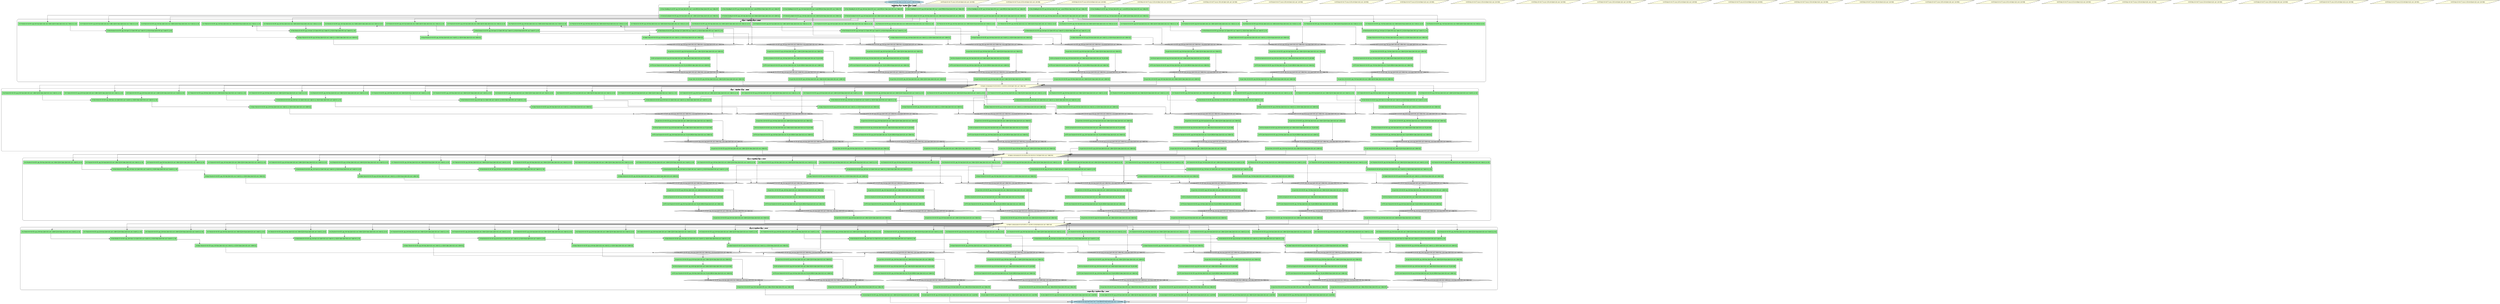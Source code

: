 digraph baseline_model_dag {
	graph [bb="0,0,25217,3154",
		rankdir=TB,
		size="30,40",
		splines=ortho
	];
	node [fillcolor=lightgray,
		fontname=Arial,
		fontsize=10,
		label="\N",
		shape=diamond,
		style=filled
	];
	subgraph cluster_embedding {
		graph [bb="6670,2965,11772,3110",
			fontsize=12,
			label="Embedding Layer (Pipeline Stage 0, TP=8)",
			lheight=0.18,
			lp="9221,3099.5",
			lwidth=3.60,
			style=rounded
		];
		embed_0	[fillcolor=lightgreen,
			height=0.5,
			label="<b>Token Embedding</b><br/>GPU: gpu_0<br/>Input: [batch=1024, seq=?, vocab=32000]<br/>Output: [batch=1024, seq=?, hidden=512]",
			pos="6988,3063",
			shape=rectangle,
			width=8.6111];
		pos_enc_0	[fillcolor=lightgreen,
			height=0.5,
			label="<b>Positional Encoding</b><br/>GPU: gpu_0<br/>Input: [batch=1024, seq=?, hidden=512]<br/>Output: [batch=1024, seq=?, hidden=512]",
			pos="6988,2991",
			shape=rectangle,
			width=8.6111];
		embed_0 -> pos_enc_0	[pos="e,6988,3009.4 6988,3044.8 6988,3044.8 6988,3019.4 6988,3019.4"];
		embed_1	[fillcolor=lightgreen,
			height=0.5,
			label="<b>Token Embedding</b><br/>GPU: gpu_1<br/>Input: [batch=1024, seq=?, vocab=32000]<br/>Output: [batch=1024, seq=?, hidden=512]",
			pos="7626,3063",
			shape=rectangle,
			width=8.6111];
		pos_enc_1	[fillcolor=lightgreen,
			height=0.5,
			label="<b>Positional Encoding</b><br/>GPU: gpu_1<br/>Input: [batch=1024, seq=?, hidden=512]<br/>Output: [batch=1024, seq=?, hidden=512]",
			pos="7626,2991",
			shape=rectangle,
			width=8.6111];
		embed_1 -> pos_enc_1	[pos="e,7626,3009.4 7626,3044.8 7626,3044.8 7626,3019.4 7626,3019.4"];
		embed_2	[fillcolor=lightgreen,
			height=0.5,
			label="<b>Token Embedding</b><br/>GPU: gpu_2<br/>Input: [batch=1024, seq=?, vocab=32000]<br/>Output: [batch=1024, seq=?, hidden=512]",
			pos="8264,3063",
			shape=rectangle,
			width=8.6111];
		pos_enc_2	[fillcolor=lightgreen,
			height=0.5,
			label="<b>Positional Encoding</b><br/>GPU: gpu_2<br/>Input: [batch=1024, seq=?, hidden=512]<br/>Output: [batch=1024, seq=?, hidden=512]",
			pos="8264,2991",
			shape=rectangle,
			width=8.6111];
		embed_2 -> pos_enc_2	[pos="e,8264,3009.4 8264,3044.8 8264,3044.8 8264,3019.4 8264,3019.4"];
		embed_3	[fillcolor=lightgreen,
			height=0.5,
			label="<b>Token Embedding</b><br/>GPU: gpu_3<br/>Input: [batch=1024, seq=?, vocab=32000]<br/>Output: [batch=1024, seq=?, hidden=512]",
			pos="8902,3063",
			shape=rectangle,
			width=8.6111];
		pos_enc_3	[fillcolor=lightgreen,
			height=0.5,
			label="<b>Positional Encoding</b><br/>GPU: gpu_3<br/>Input: [batch=1024, seq=?, hidden=512]<br/>Output: [batch=1024, seq=?, hidden=512]",
			pos="8902,2991",
			shape=rectangle,
			width=8.6111];
		embed_3 -> pos_enc_3	[pos="e,8902,3009.4 8902,3044.8 8902,3044.8 8902,3019.4 8902,3019.4"];
		embed_4	[fillcolor=lightgreen,
			height=0.5,
			label="<b>Token Embedding</b><br/>GPU: gpu_4<br/>Input: [batch=1024, seq=?, vocab=32000]<br/>Output: [batch=1024, seq=?, hidden=512]",
			pos="9540,3063",
			shape=rectangle,
			width=8.6111];
		pos_enc_4	[fillcolor=lightgreen,
			height=0.5,
			label="<b>Positional Encoding</b><br/>GPU: gpu_4<br/>Input: [batch=1024, seq=?, hidden=512]<br/>Output: [batch=1024, seq=?, hidden=512]",
			pos="9540,2991",
			shape=rectangle,
			width=8.6111];
		embed_4 -> pos_enc_4	[pos="e,9540,3009.4 9540,3044.8 9540,3044.8 9540,3019.4 9540,3019.4"];
		embed_5	[fillcolor=lightgreen,
			height=0.5,
			label="<b>Token Embedding</b><br/>GPU: gpu_5<br/>Input: [batch=1024, seq=?, vocab=32000]<br/>Output: [batch=1024, seq=?, hidden=512]",
			pos="10178,3063",
			shape=rectangle,
			width=8.6111];
		pos_enc_5	[fillcolor=lightgreen,
			height=0.5,
			label="<b>Positional Encoding</b><br/>GPU: gpu_5<br/>Input: [batch=1024, seq=?, hidden=512]<br/>Output: [batch=1024, seq=?, hidden=512]",
			pos="10178,2991",
			shape=rectangle,
			width=8.6111];
		embed_5 -> pos_enc_5	[pos="e,10178,3009.4 10178,3044.8 10178,3044.8 10178,3019.4 10178,3019.4"];
		embed_6	[fillcolor=lightgreen,
			height=0.5,
			label="<b>Token Embedding</b><br/>GPU: gpu_6<br/>Input: [batch=1024, seq=?, vocab=32000]<br/>Output: [batch=1024, seq=?, hidden=512]",
			pos="10816,3063",
			shape=rectangle,
			width=8.6111];
		pos_enc_6	[fillcolor=lightgreen,
			height=0.5,
			label="<b>Positional Encoding</b><br/>GPU: gpu_6<br/>Input: [batch=1024, seq=?, hidden=512]<br/>Output: [batch=1024, seq=?, hidden=512]",
			pos="10816,2991",
			shape=rectangle,
			width=8.6111];
		embed_6 -> pos_enc_6	[pos="e,10816,3009.4 10816,3044.8 10816,3044.8 10816,3019.4 10816,3019.4"];
		embed_7	[fillcolor=lightgreen,
			height=0.5,
			label="<b>Token Embedding</b><br/>GPU: gpu_7<br/>Input: [batch=1024, seq=?, vocab=32000]<br/>Output: [batch=1024, seq=?, hidden=512]",
			pos="11454,3063",
			shape=rectangle,
			width=8.6111];
		pos_enc_7	[fillcolor=lightgreen,
			height=0.5,
			label="<b>Positional Encoding</b><br/>GPU: gpu_7<br/>Input: [batch=1024, seq=?, hidden=512]<br/>Output: [batch=1024, seq=?, hidden=512]",
			pos="11454,2991",
			shape=rectangle,
			width=8.6111];
		embed_7 -> pos_enc_7	[pos="e,11454,3009.4 11454,3044.8 11454,3044.8 11454,3019.4 11454,3019.4"];
	}
	subgraph cluster_layer0 {
		graph [bb="8,2308,15262,2957",
			fontsize=12,
			label="Layer 0 (Pipeline Stage 0, TP=8)",
			lheight=0.18,
			lp="7635,2946.5",
			lwidth=2.76,
			style=rounded
		];
		l0_q_proj_0	[fillcolor=lightgreen,
			height=0.5,
			label="<b>Q Projection</b><br/>GPU: gpu_0<br/>Input: [batch=1024, seq=?, hidden=512]<br/>Output: [batch=1024, seq=?, heads=32, d_k=16]",
			pos="1596,2910",
			shape=rectangle,
			width=8.5833];
		l0_attn_0	[fillcolor=lightgreen,
			height=0.5,
			label="<b>Flash Attention</b><br/>GPU: gpu_0<br/>Input: Q,K,V [batch=1024, seq=?, heads=32, d_k=16]<br/>Output: [batch=1024, seq=?, heads=\
32, d_v=16]",
			pos="1278,2838",
			shape=rectangle,
			width=9.5833];
		l0_q_proj_0 -> l0_attn_0	[pos="e,1455,2856.4 1455,2891.8 1455,2891.8 1455,2866.4 1455,2866.4"];
		l0_k_proj_0	[fillcolor=lightgreen,
			height=0.5,
			label="<b>K Projection</b><br/>GPU: gpu_0<br/>Input: [batch=1024, seq=?, hidden=512]<br/>Output: [batch=1024, seq=?, heads=32, d_k=16]",
			pos="960,2910",
			shape=rectangle,
			width=8.5694];
		l0_k_proj_0 -> l0_attn_0	[pos="e,1100.8,2856.4 1100.8,2891.8 1100.8,2891.8 1100.8,2866.4 1100.8,2866.4"];
		l0_v_proj_0	[fillcolor=lightgreen,
			height=0.5,
			label="<b>V Projection</b><br/>GPU: gpu_0<br/>Input: [batch=1024, seq=?, hidden=512]<br/>Output: [batch=1024, seq=?, heads=32, d_v=16]",
			pos="325,2910",
			shape=rectangle,
			width=8.5694];
		l0_v_proj_0 -> l0_attn_0	[pos="e,932.97,2838 456,2891.8 456,2870.5 456,2838 456,2838 456,2838 922.97,2838 922.97,2838"];
		l0_out_proj_0	[fillcolor=lightgreen,
			height=0.5,
			label="<b>Output Projection</b><br/>GPU: gpu_0<br/>Input: [batch=1024, seq=?, heads=32, d_v=16]<br/>Output: [batch=1024, seq=?, hidden=\
512]",
			pos="1584,2766",
			shape=rectangle,
			width=8.8889];
		l0_attn_0 -> l0_out_proj_0	[pos="e,1443.5,2784.4 1443.5,2819.8 1443.5,2819.8 1443.5,2794.4 1443.5,2794.4"];
		l0_res_0	[height=0.5,
			label="<b>Residual Add</b><br/>GPU: gpu_0<br/>Input: [batch=1024, seq=?, hidden=512] × 2<br/>Output: [batch=1024, seq=?, hidden=512]",
			pos="7030,2694",
			width=14.06];
		l0_out_proj_0 -> l0_res_0	[pos="e,6523.8,2694 1732.2,2747.8 1732.2,2726.5 1732.2,2694 1732.2,2694 1732.2,2694 6513.8,2694 6513.8,2694"];
		l0_ln1_0	[fillcolor=lightgreen,
			height=0.5,
			label="<b>Layer Norm 1</b><br/>GPU: gpu_0<br/>Input: [batch=1024, seq=?, hidden=512]<br/>Output: [batch=1024, seq=?, hidden=512]",
			pos="7030,2622",
			shape=rectangle,
			width=8.2361];
		l0_res_0 -> l0_ln1_0	[pos="e,7030,2640.4 7030,2675.8 7030,2675.8 7030,2650.4 7030,2650.4"];
		l0_ffn_up_0	[fillcolor=lightgreen,
			height=0.5,
			label="<b>FFN Up Projection</b><br/>GPU: gpu_0<br/>Input: [batch=1024, seq=?, hidden=512]<br/>Output: [batch=1024, seq=?, ffn_dim=2048]",
			pos="7015,2550",
			shape=rectangle,
			width=8.6528];
		l0_ln1_0 -> l0_ffn_up_0	[pos="e,7030,2568.4 7030,2603.8 7030,2603.8 7030,2578.4 7030,2578.4"];
		l0_res2_0	[height=0.5,
			label="<b>Residual Add 2</b><br/>GPU: gpu_0<br/>Input: [batch=1024, seq=?, hidden=512] × 2<br/>Output: [batch=1024, seq=?, hidden=512]",
			pos="7345,2406",
			width=14.268];
		l0_ln1_0 -> l0_res2_0	[pos="e,7433.1,2421.2 7326.6,2622 7387.3,2622 7433.1,2622 7433.1,2622 7433.1,2622 7433.1,2431.2 7433.1,2431.2"];
		l0_ffn_down_0	[fillcolor=lightgreen,
			height=0.5,
			label="<b>FFN Down Projection</b><br/>GPU: gpu_0<br/>Input: [batch=1024, seq=?, ffn_dim=2048]<br/>Output: [batch=1024, seq=?, hidden=512]",
			pos="7012,2478",
			shape=rectangle,
			width=8.8333];
		l0_ffn_up_0 -> l0_ffn_down_0	[pos="e,7015,2496.4 7015,2531.8 7015,2531.8 7015,2506.4 7015,2506.4"];
		l0_ffn_down_0 -> l0_res2_0	[pos="e,7080.7,2415 7080.7,2459.8 7080.7,2459.8 7080.7,2425 7080.7,2425"];
		l0_ln2_0	[fillcolor=lightgreen,
			height=0.5,
			label="<b>Layer Norm 2</b><br/>GPU: gpu_0<br/>Input: [batch=1024, seq=?, hidden=512]<br/>Output: [batch=1024, seq=?, hidden=512]",
			pos="7616,2334",
			shape=rectangle,
			width=8.2361];
		l0_res2_0 -> l0_ln2_0	[pos="e,7589.1,2352.1 7589.1,2396.3 7589.1,2396.3 7589.1,2362.1 7589.1,2362.1"];
		l0_q_proj_1	[fillcolor=lightgreen,
			height=0.5,
			label="<b>Q Projection</b><br/>GPU: gpu_1<br/>Input: [batch=1024, seq=?, hidden=512]<br/>Output: [batch=1024, seq=?, heads=32, d_k=16]",
			pos="3503,2910",
			shape=rectangle,
			width=8.5833];
		l0_attn_1	[fillcolor=lightgreen,
			height=0.5,
			label="<b>Flash Attention</b><br/>GPU: gpu_1<br/>Input: Q,K,V [batch=1024, seq=?, heads=32, d_k=16]<br/>Output: [batch=1024, seq=?, heads=\
32, d_v=16]",
			pos="3185,2838",
			shape=rectangle,
			width=9.5833];
		l0_q_proj_1 -> l0_attn_1	[pos="e,3362,2856.4 3362,2891.8 3362,2891.8 3362,2866.4 3362,2866.4"];
		l0_k_proj_1	[fillcolor=lightgreen,
			height=0.5,
			label="<b>K Projection</b><br/>GPU: gpu_1<br/>Input: [batch=1024, seq=?, hidden=512]<br/>Output: [batch=1024, seq=?, heads=32, d_k=16]",
			pos="2867,2910",
			shape=rectangle,
			width=8.5694];
		l0_k_proj_1 -> l0_attn_1	[pos="e,3007.8,2856.4 3007.8,2891.8 3007.8,2891.8 3007.8,2866.4 3007.8,2866.4"];
		l0_v_proj_1	[fillcolor=lightgreen,
			height=0.5,
			label="<b>V Projection</b><br/>GPU: gpu_1<br/>Input: [batch=1024, seq=?, hidden=512]<br/>Output: [batch=1024, seq=?, heads=32, d_v=16]",
			pos="2232,2910",
			shape=rectangle,
			width=8.5694];
		l0_v_proj_1 -> l0_attn_1	[pos="e,2839.8,2838 2371,2891.8 2371,2870.5 2371,2838 2371,2838 2371,2838 2829.8,2838 2829.8,2838"];
		l0_out_proj_1	[fillcolor=lightgreen,
			height=0.5,
			label="<b>Output Projection</b><br/>GPU: gpu_1<br/>Input: [batch=1024, seq=?, heads=32, d_v=16]<br/>Output: [batch=1024, seq=?, hidden=\
512]",
			pos="5714,2766",
			shape=rectangle,
			width=8.8889];
		l0_attn_1 -> l0_out_proj_1	[pos="e,5394,2766 3501,2819.8 3501,2798.5 3501,2766 3501,2766 3501,2766 5384,2766 5384,2766"];
		l0_res_1	[height=0.5,
			label="<b>Residual Add</b><br/>GPU: gpu_1<br/>Input: [batch=1024, seq=?, hidden=512] × 2<br/>Output: [batch=1024, seq=?, hidden=512]",
			pos="8165,2694",
			width=14.06];
		l0_out_proj_1 -> l0_res_1	[pos="e,7859.7,2701.3 6034.1,2760 6632.2,2760 7859.7,2760 7859.7,2760 7859.7,2760 7859.7,2711.3 7859.7,2711.3"];
		l0_ln1_1	[fillcolor=lightgreen,
			height=0.5,
			label="<b>Layer Norm 1</b><br/>GPU: gpu_1<br/>Input: [batch=1024, seq=?, hidden=512]<br/>Output: [batch=1024, seq=?, hidden=512]",
			pos="8165,2622",
			shape=rectangle,
			width=8.2361];
		l0_res_1 -> l0_ln1_1	[pos="e,8165,2640.4 8165,2675.8 8165,2675.8 8165,2650.4 8165,2650.4"];
		l0_ffn_up_1	[fillcolor=lightgreen,
			height=0.5,
			label="<b>FFN Up Projection</b><br/>GPU: gpu_1<br/>Input: [batch=1024, seq=?, hidden=512]<br/>Output: [batch=1024, seq=?, ffn_dim=2048]",
			pos="8060,2550",
			shape=rectangle,
			width=8.6528];
		l0_ln1_1 -> l0_ffn_up_1	[pos="e,8120,2568.4 8120,2603.8 8120,2603.8 8120,2578.4 8120,2578.4"];
		l0_res2_1	[height=0.5,
			label="<b>Residual Add 2</b><br/>GPU: gpu_1<br/>Input: [batch=1024, seq=?, hidden=512] × 2<br/>Output: [batch=1024, seq=?, hidden=512]",
			pos="8390,2406",
			width=14.268];
		l0_ln1_1 -> l0_res2_1	[pos="e,8418.2,2423.2 8418.2,2604 8418.2,2604 8418.2,2433.2 8418.2,2433.2"];
		l0_ffn_down_1	[fillcolor=lightgreen,
			height=0.5,
			label="<b>FFN Down Projection</b><br/>GPU: gpu_1<br/>Input: [batch=1024, seq=?, ffn_dim=2048]<br/>Output: [batch=1024, seq=?, hidden=512]",
			pos="8057,2478",
			shape=rectangle,
			width=8.8333];
		l0_ffn_up_1 -> l0_ffn_down_1	[pos="e,8060,2496.4 8060,2531.8 8060,2531.8 8060,2506.4 8060,2506.4"];
		l0_ffn_down_1 -> l0_res2_1	[pos="e,8125.7,2415 8125.7,2459.8 8125.7,2459.8 8125.7,2425 8125.7,2425"];
		l0_ln2_1	[fillcolor=lightgreen,
			height=0.5,
			label="<b>Layer Norm 2</b><br/>GPU: gpu_1<br/>Input: [batch=1024, seq=?, hidden=512]<br/>Output: [batch=1024, seq=?, hidden=512]",
			pos="8878,2334",
			shape=rectangle,
			width=8.2361];
		l0_res2_1 -> l0_ln2_1	[pos="e,8742.6,2352 8742.6,2400.4 8742.6,2400.4 8742.6,2362 8742.6,2362"];
		l0_q_proj_2	[fillcolor=lightgreen,
			height=0.5,
			label="<b>Q Projection</b><br/>GPU: gpu_2<br/>Input: [batch=1024, seq=?, hidden=512]<br/>Output: [batch=1024, seq=?, heads=32, d_k=16]",
			pos="5410,2910",
			shape=rectangle,
			width=8.5833];
		l0_attn_2	[fillcolor=lightgreen,
			height=0.5,
			label="<b>Flash Attention</b><br/>GPU: gpu_2<br/>Input: Q,K,V [batch=1024, seq=?, heads=32, d_k=16]<br/>Output: [batch=1024, seq=?, heads=\
32, d_v=16]",
			pos="5092,2838",
			shape=rectangle,
			width=9.5833];
		l0_q_proj_2 -> l0_attn_2	[pos="e,5269,2856.4 5269,2891.8 5269,2891.8 5269,2866.4 5269,2866.4"];
		l0_k_proj_2	[fillcolor=lightgreen,
			height=0.5,
			label="<b>K Projection</b><br/>GPU: gpu_2<br/>Input: [batch=1024, seq=?, hidden=512]<br/>Output: [batch=1024, seq=?, heads=32, d_k=16]",
			pos="4774,2910",
			shape=rectangle,
			width=8.5694];
		l0_k_proj_2 -> l0_attn_2	[pos="e,4914.8,2856.4 4914.8,2891.8 4914.8,2891.8 4914.8,2866.4 4914.8,2866.4"];
		l0_v_proj_2	[fillcolor=lightgreen,
			height=0.5,
			label="<b>V Projection</b><br/>GPU: gpu_2<br/>Input: [batch=1024, seq=?, hidden=512]<br/>Output: [batch=1024, seq=?, heads=32, d_v=16]",
			pos="4139,2910",
			shape=rectangle,
			width=8.5694];
		l0_v_proj_2 -> l0_attn_2	[pos="e,4746.9,2838 4277.5,2891.8 4277.5,2870.5 4277.5,2838 4277.5,2838 4277.5,2838 4736.9,2838 4736.9,2838"];
		l0_out_proj_2	[fillcolor=lightgreen,
			height=0.5,
			label="<b>Output Projection</b><br/>GPU: gpu_2<br/>Input: [batch=1024, seq=?, heads=32, d_v=16]<br/>Output: [batch=1024, seq=?, hidden=\
512]",
			pos="8926,2766",
			shape=rectangle,
			width=8.8889];
		l0_attn_2 -> l0_out_proj_2	[pos="e,8605.9,2772 5437.3,2832 5839.1,2832 6448.2,2832 6448.2,2832 6448.2,2832 6448.2,2772 6448.2,2772 6448.2,2772 8595.9,2772 8595.9,\
2772"];
		l0_res_2	[height=0.5,
			label="<b>Residual Add</b><br/>GPU: gpu_2<br/>Input: [batch=1024, seq=?, hidden=512] × 2<br/>Output: [batch=1024, seq=?, hidden=512]",
			pos="9204,2694",
			width=14.06];
		l0_out_proj_2 -> l0_res_2	[pos="e,9063.3,2707.2 9063.3,2747.8 9063.3,2747.8 9063.3,2717.2 9063.3,2717.2"];
		l0_ln1_2	[fillcolor=lightgreen,
			height=0.5,
			label="<b>Layer Norm 1</b><br/>GPU: gpu_2<br/>Input: [batch=1024, seq=?, hidden=512]<br/>Output: [batch=1024, seq=?, hidden=512]",
			pos="9204,2622",
			shape=rectangle,
			width=8.2361];
		l0_res_2 -> l0_ln1_2	[pos="e,9204,2640.4 9204,2675.8 9204,2675.8 9204,2650.4 9204,2650.4"];
		l0_ffn_up_2	[fillcolor=lightgreen,
			height=0.5,
			label="<b>FFN Up Projection</b><br/>GPU: gpu_2<br/>Input: [batch=1024, seq=?, hidden=512]<br/>Output: [batch=1024, seq=?, ffn_dim=2048]",
			pos="9118,2550",
			shape=rectangle,
			width=8.6528];
		l0_ln1_2 -> l0_ffn_up_2	[pos="e,9168.5,2568.4 9168.5,2603.8 9168.5,2603.8 9168.5,2578.4 9168.5,2578.4"];
		l0_res2_2	[height=0.5,
			label="<b>Residual Add 2</b><br/>GPU: gpu_2<br/>Input: [batch=1024, seq=?, hidden=512] × 2<br/>Output: [batch=1024, seq=?, hidden=512]",
			pos="9435,2406",
			width=14.268];
		l0_ln1_2 -> l0_res2_2	[pos="e,9466.8,2422.9 9466.8,2604 9466.8,2604 9466.8,2432.9 9466.8,2432.9"];
		l0_ffn_down_2	[fillcolor=lightgreen,
			height=0.5,
			label="<b>FFN Down Projection</b><br/>GPU: gpu_2<br/>Input: [batch=1024, seq=?, ffn_dim=2048]<br/>Output: [batch=1024, seq=?, hidden=512]",
			pos="9115,2478",
			shape=rectangle,
			width=8.8333];
		l0_ffn_up_2 -> l0_ffn_down_2	[pos="e,9118,2496.4 9118,2531.8 9118,2531.8 9118,2506.4 9118,2506.4"];
		l0_ffn_down_2 -> l0_res2_2	[pos="e,9177.2,2415.3 9177.2,2459.8 9177.2,2459.8 9177.2,2425.3 9177.2,2425.3"];
		l0_ln2_2	[fillcolor=lightgreen,
			height=0.5,
			label="<b>Layer Norm 2</b><br/>GPU: gpu_2<br/>Input: [batch=1024, seq=?, hidden=512]<br/>Output: [batch=1024, seq=?, hidden=512]",
			pos="9814,2334",
			shape=rectangle,
			width=8.2361];
		l0_res2_2 -> l0_ln2_2	[pos="e,9733.1,2352 9733.1,2398.3 9733.1,2398.3 9733.1,2362 9733.1,2362"];
		l0_q_proj_3	[fillcolor=lightgreen,
			height=0.5,
			label="<b>Q Projection</b><br/>GPU: gpu_3<br/>Input: [batch=1024, seq=?, hidden=512]<br/>Output: [batch=1024, seq=?, heads=32, d_k=16]",
			pos="7317,2910",
			shape=rectangle,
			width=8.5833];
		l0_attn_3	[fillcolor=lightgreen,
			height=0.5,
			label="<b>Flash Attention</b><br/>GPU: gpu_3<br/>Input: Q,K,V [batch=1024, seq=?, heads=32, d_k=16]<br/>Output: [batch=1024, seq=?, heads=\
32, d_v=16]",
			pos="6999,2838",
			shape=rectangle,
			width=9.5833];
		l0_q_proj_3 -> l0_attn_3	[pos="e,7176,2856.4 7176,2891.8 7176,2891.8 7176,2866.4 7176,2866.4"];
		l0_k_proj_3	[fillcolor=lightgreen,
			height=0.5,
			label="<b>K Projection</b><br/>GPU: gpu_3<br/>Input: [batch=1024, seq=?, hidden=512]<br/>Output: [batch=1024, seq=?, heads=32, d_k=16]",
			pos="6681,2910",
			shape=rectangle,
			width=8.5694];
		l0_k_proj_3 -> l0_attn_3	[pos="e,6821.8,2856.4 6821.8,2891.8 6821.8,2891.8 6821.8,2866.4 6821.8,2866.4"];
		l0_v_proj_3	[fillcolor=lightgreen,
			height=0.5,
			label="<b>V Projection</b><br/>GPU: gpu_3<br/>Input: [batch=1024, seq=?, hidden=512]<br/>Output: [batch=1024, seq=?, heads=32, d_v=16]",
			pos="6046,2910",
			shape=rectangle,
			width=8.5694];
		l0_v_proj_3 -> l0_attn_3	[pos="e,6653.9,2844 6194.2,2892 6194.2,2872.4 6194.2,2844 6194.2,2844 6194.2,2844 6643.9,2844 6643.9,2844"];
		l0_out_proj_3	[fillcolor=lightgreen,
			height=0.5,
			label="<b>Output Projection</b><br/>GPU: gpu_3<br/>Input: [batch=1024, seq=?, heads=32, d_v=16]<br/>Output: [batch=1024, seq=?, hidden=\
512]",
			pos="9890,2766",
			shape=rectangle,
			width=8.8889];
		l0_attn_3 -> l0_out_proj_3	[pos="e,9640.1,2747.8 6999,2819.8 6999,2791.3 6999,2739 6999,2739 6999,2739 9640.1,2739 9640.1,2739 9640.1,2739 9640.1,2739.9 9640.1,2739.9"];
		l0_res_3	[height=0.5,
			label="<b>Residual Add</b><br/>GPU: gpu_3<br/>Input: [batch=1024, seq=?, hidden=512] × 2<br/>Output: [batch=1024, seq=?, hidden=512]",
			pos="10405,2694",
			width=14.06];
		l0_out_proj_3 -> l0_res_3	[pos="e,10054,2699.7 10054,2747.8 10054,2747.8 10054,2709.7 10054,2709.7"];
		l0_ln1_3	[fillcolor=lightgreen,
			height=0.5,
			label="<b>Layer Norm 1</b><br/>GPU: gpu_3<br/>Input: [batch=1024, seq=?, hidden=512]<br/>Output: [batch=1024, seq=?, hidden=512]",
			pos="10405,2622",
			shape=rectangle,
			width=8.2361];
		l0_res_3 -> l0_ln1_3	[pos="e,10405,2640.4 10405,2675.8 10405,2675.8 10405,2650.4 10405,2650.4"];
		l0_ffn_up_3	[fillcolor=lightgreen,
			height=0.5,
			label="<b>FFN Up Projection</b><br/>GPU: gpu_3<br/>Input: [batch=1024, seq=?, hidden=512]<br/>Output: [batch=1024, seq=?, ffn_dim=2048]",
			pos="10318,2550",
			shape=rectangle,
			width=8.6528];
		l0_ln1_3 -> l0_ffn_up_3	[pos="e,10369,2568.4 10369,2603.8 10369,2603.8 10369,2578.4 10369,2578.4"];
		l0_res2_3	[height=0.5,
			label="<b>Residual Add 2</b><br/>GPU: gpu_3<br/>Input: [batch=1024, seq=?, hidden=512] × 2<br/>Output: [batch=1024, seq=?, hidden=512]",
			pos="10480,2406",
			width=14.268];
		l0_ln1_3 -> l0_res2_3	[pos="e,10667,2417.7 10667,2604 10667,2604 10667,2427.7 10667,2427.7"];
		l0_ffn_down_3	[fillcolor=lightgreen,
			height=0.5,
			label="<b>FFN Down Projection</b><br/>GPU: gpu_3<br/>Input: [batch=1024, seq=?, ffn_dim=2048]<br/>Output: [batch=1024, seq=?, hidden=512]",
			pos="10314,2478",
			shape=rectangle,
			width=8.8333];
		l0_ffn_up_3 -> l0_ffn_down_3	[pos="e,10318,2496.4 10318,2531.8 10318,2531.8 10318,2506.4 10318,2506.4"];
		l0_ffn_down_3 -> l0_res2_3	[pos="e,10314,2418.3 10314,2459.8 10314,2459.8 10314,2428.3 10314,2428.3"];
		l0_ln2_3	[fillcolor=lightgreen,
			height=0.5,
			label="<b>Layer Norm 2</b><br/>GPU: gpu_3<br/>Input: [batch=1024, seq=?, hidden=512]<br/>Output: [batch=1024, seq=?, hidden=512]",
			pos="10588,2334",
			shape=rectangle,
			width=8.2361];
		l0_res2_3 -> l0_ln2_3	[pos="e,10588,2352 10588,2391.8 10588,2391.8 10588,2362 10588,2362"];
		l0_q_proj_4	[fillcolor=lightgreen,
			height=0.5,
			label="<b>Q Projection</b><br/>GPU: gpu_4<br/>Input: [batch=1024, seq=?, hidden=512]<br/>Output: [batch=1024, seq=?, heads=32, d_k=16]",
			pos="9224,2910",
			shape=rectangle,
			width=8.5833];
		l0_attn_4	[fillcolor=lightgreen,
			height=0.5,
			label="<b>Flash Attention</b><br/>GPU: gpu_4<br/>Input: Q,K,V [batch=1024, seq=?, heads=32, d_k=16]<br/>Output: [batch=1024, seq=?, heads=\
32, d_v=16]",
			pos="8906,2838",
			shape=rectangle,
			width=9.5833];
		l0_q_proj_4 -> l0_attn_4	[pos="e,9083,2856.4 9083,2891.8 9083,2891.8 9083,2866.4 9083,2866.4"];
		l0_k_proj_4	[fillcolor=lightgreen,
			height=0.5,
			label="<b>K Projection</b><br/>GPU: gpu_4<br/>Input: [batch=1024, seq=?, hidden=512]<br/>Output: [batch=1024, seq=?, heads=32, d_k=16]",
			pos="8588,2910",
			shape=rectangle,
			width=8.5694];
		l0_k_proj_4 -> l0_attn_4	[pos="e,8728.8,2856.4 8728.8,2891.8 8728.8,2891.8 8728.8,2866.4 8728.8,2866.4"];
		l0_v_proj_4	[fillcolor=lightgreen,
			height=0.5,
			label="<b>V Projection</b><br/>GPU: gpu_4<br/>Input: [batch=1024, seq=?, hidden=512]<br/>Output: [batch=1024, seq=?, heads=32, d_v=16]",
			pos="7953,2910",
			shape=rectangle,
			width=8.5694];
		l0_v_proj_4 -> l0_attn_4	[pos="e,8560.9,2838 8060.6,2891.8 8060.6,2870.5 8060.6,2838 8060.6,2838 8060.6,2838 8550.9,2838 8550.9,2838"];
		l0_out_proj_4	[fillcolor=lightgreen,
			height=0.5,
			label="<b>Output Projection</b><br/>GPU: gpu_4<br/>Input: [batch=1024, seq=?, heads=32, d_v=16]<br/>Output: [batch=1024, seq=?, hidden=\
512]",
			pos="11018,2766",
			shape=rectangle,
			width=8.8889];
		l0_attn_4 -> l0_out_proj_4	[pos="e,10698,2766 9251.4,2832 9663,2832 10296,2832 10296,2832 10296,2832 10296,2766 10296,2766 10296,2766 10688,2766 10688,2766"];
		l0_res_4	[height=0.5,
			label="<b>Residual Add</b><br/>GPU: gpu_4<br/>Input: [batch=1024, seq=?, hidden=512] × 2<br/>Output: [batch=1024, seq=?, hidden=512]",
			pos="11452,2694",
			width=14.06];
		l0_out_proj_4 -> l0_res_4	[pos="e,11207,2703.3 11207,2747.8 11207,2747.8 11207,2713.3 11207,2713.3"];
		l0_ln1_4	[fillcolor=lightgreen,
			height=0.5,
			label="<b>Layer Norm 1</b><br/>GPU: gpu_4<br/>Input: [batch=1024, seq=?, hidden=512]<br/>Output: [batch=1024, seq=?, hidden=512]",
			pos="11452,2622",
			shape=rectangle,
			width=8.2361];
		l0_res_4 -> l0_ln1_4	[pos="e,11452,2640.4 11452,2675.8 11452,2675.8 11452,2650.4 11452,2650.4"];
		l0_ffn_up_4	[fillcolor=lightgreen,
			height=0.5,
			label="<b>FFN Up Projection</b><br/>GPU: gpu_4<br/>Input: [batch=1024, seq=?, hidden=512]<br/>Output: [batch=1024, seq=?, ffn_dim=2048]",
			pos="11203,2550",
			shape=rectangle,
			width=8.6528];
		l0_ln1_4 -> l0_ffn_up_4	[pos="e,11335,2568.4 11335,2603.8 11335,2603.8 11335,2578.4 11335,2578.4"];
		l0_res2_4	[height=0.5,
			label="<b>Residual Add 2</b><br/>GPU: gpu_4<br/>Input: [batch=1024, seq=?, hidden=512] × 2<br/>Output: [batch=1024, seq=?, hidden=512]",
			pos="11525,2406",
			width=14.268];
		l0_ln1_4 -> l0_res2_4	[pos="e,11633,2420.4 11633,2604 11633,2604 11633,2430.4 11633,2430.4"];
		l0_ffn_down_4	[fillcolor=lightgreen,
			height=0.5,
			label="<b>FFN Down Projection</b><br/>GPU: gpu_4<br/>Input: [batch=1024, seq=?, ffn_dim=2048]<br/>Output: [batch=1024, seq=?, hidden=512]",
			pos="11200,2478",
			shape=rectangle,
			width=8.8333];
		l0_ffn_up_4 -> l0_ffn_down_4	[pos="e,11203,2496.4 11203,2531.8 11203,2531.8 11203,2506.4 11203,2506.4"];
		l0_ffn_down_4 -> l0_res2_4	[pos="e,11265,2415 11265,2459.8 11265,2459.8 11265,2425 11265,2425"];
		l0_ln2_4	[fillcolor=lightgreen,
			height=0.5,
			label="<b>Layer Norm 2</b><br/>GPU: gpu_4<br/>Input: [batch=1024, seq=?, hidden=512]<br/>Output: [batch=1024, seq=?, hidden=512]",
			pos="11416,2334",
			shape=rectangle,
			width=8.2361];
		l0_res2_4 -> l0_ln2_4	[pos="e,11416,2352 11416,2391.8 11416,2391.8 11416,2362 11416,2362"];
		l0_q_proj_5	[fillcolor=lightgreen,
			height=0.5,
			label="<b>Q Projection</b><br/>GPU: gpu_5<br/>Input: [batch=1024, seq=?, hidden=512]<br/>Output: [batch=1024, seq=?, heads=32, d_k=16]",
			pos="11131,2910",
			shape=rectangle,
			width=8.5833];
		l0_attn_5	[fillcolor=lightgreen,
			height=0.5,
			label="<b>Flash Attention</b><br/>GPU: gpu_5<br/>Input: Q,K,V [batch=1024, seq=?, heads=32, d_k=16]<br/>Output: [batch=1024, seq=?, heads=\
32, d_v=16]",
			pos="10813,2838",
			shape=rectangle,
			width=9.5833];
		l0_q_proj_5 -> l0_attn_5	[pos="e,10990,2856.4 10990,2891.8 10990,2891.8 10990,2866.4 10990,2866.4"];
		l0_k_proj_5	[fillcolor=lightgreen,
			height=0.5,
			label="<b>K Projection</b><br/>GPU: gpu_5<br/>Input: [batch=1024, seq=?, hidden=512]<br/>Output: [batch=1024, seq=?, heads=32, d_k=16]",
			pos="10495,2910",
			shape=rectangle,
			width=8.5694];
		l0_k_proj_5 -> l0_attn_5	[pos="e,10636,2856.4 10636,2891.8 10636,2891.8 10636,2866.4 10636,2866.4"];
		l0_v_proj_5	[fillcolor=lightgreen,
			height=0.5,
			label="<b>V Projection</b><br/>GPU: gpu_5<br/>Input: [batch=1024, seq=?, hidden=512]<br/>Output: [batch=1024, seq=?, heads=32, d_v=16]",
			pos="9860,2910",
			shape=rectangle,
			width=8.5694];
		l0_v_proj_5 -> l0_attn_5	[pos="e,10468,2844 9869.2,2892 9869.2,2872.4 9869.2,2844 9869.2,2844 9869.2,2844 10458,2844 10458,2844"];
		l0_out_proj_5	[fillcolor=lightgreen,
			height=0.5,
			label="<b>Output Projection</b><br/>GPU: gpu_5<br/>Input: [batch=1024, seq=?, heads=32, d_v=16]<br/>Output: [batch=1024, seq=?, hidden=\
512]",
			pos="11829,2766",
			shape=rectangle,
			width=8.8889];
		l0_attn_5 -> l0_out_proj_5	[pos="e,11698,2784 11158,2832 11407,2832 11698,2832 11698,2832 11698,2832 11698,2794 11698,2794"];
		l0_res_5	[height=0.5,
			label="<b>Residual Add</b><br/>GPU: gpu_5<br/>Input: [batch=1024, seq=?, hidden=512] × 2<br/>Output: [batch=1024, seq=?, hidden=512]",
			pos="12488,2694",
			width=14.06];
		l0_out_proj_5 -> l0_res_5	[pos="e,12065,2697.1 12065,2747.8 12065,2747.8 12065,2707.1 12065,2707.1"];
		l0_ln1_5	[fillcolor=lightgreen,
			height=0.5,
			label="<b>Layer Norm 1</b><br/>GPU: gpu_5<br/>Input: [batch=1024, seq=?, hidden=512]<br/>Output: [batch=1024, seq=?, hidden=512]",
			pos="12488,2622",
			shape=rectangle,
			width=8.2361];
		l0_res_5 -> l0_ln1_5	[pos="e,12488,2640.4 12488,2675.8 12488,2675.8 12488,2650.4 12488,2650.4"];
		l0_ffn_up_5	[fillcolor=lightgreen,
			height=0.5,
			label="<b>FFN Up Projection</b><br/>GPU: gpu_5<br/>Input: [batch=1024, seq=?, hidden=512]<br/>Output: [batch=1024, seq=?, ffn_dim=2048]",
			pos="12404,2550",
			shape=rectangle,
			width=8.6528];
		l0_ln1_5 -> l0_ffn_up_5	[pos="e,12454,2568.4 12454,2603.8 12454,2603.8 12454,2578.4 12454,2578.4"];
		l0_res2_5	[height=0.5,
			label="<b>Residual Add 2</b><br/>GPU: gpu_5<br/>Input: [batch=1024, seq=?, hidden=512] × 2<br/>Output: [batch=1024, seq=?, hidden=512]",
			pos="12570,2406",
			width=14.268];
		l0_ln1_5 -> l0_res2_5	[pos="e,12752,2417.7 12752,2604 12752,2604 12752,2427.7 12752,2427.7"];
		l0_ffn_down_5	[fillcolor=lightgreen,
			height=0.5,
			label="<b>FFN Down Projection</b><br/>GPU: gpu_5<br/>Input: [batch=1024, seq=?, ffn_dim=2048]<br/>Output: [batch=1024, seq=?, hidden=512]",
			pos="12401,2478",
			shape=rectangle,
			width=8.8333];
		l0_ffn_up_5 -> l0_ffn_down_5	[pos="e,12404,2496.4 12404,2531.8 12404,2531.8 12404,2506.4 12404,2506.4"];
		l0_ffn_down_5 -> l0_res2_5	[pos="e,12401,2418.3 12401,2459.8 12401,2459.8 12401,2428.3 12401,2428.3"];
		l0_ln2_5	[fillcolor=lightgreen,
			height=0.5,
			label="<b>Layer Norm 2</b><br/>GPU: gpu_5<br/>Input: [batch=1024, seq=?, hidden=512]<br/>Output: [batch=1024, seq=?, hidden=512]",
			pos="12352,2334",
			shape=rectangle,
			width=8.2361];
		l0_res2_5 -> l0_ln2_5	[pos="e,12352,2352.2 12352,2395.4 12352,2395.4 12352,2362.2 12352,2362.2"];
		l0_q_proj_6	[fillcolor=lightgreen,
			height=0.5,
			label="<b>Q Projection</b><br/>GPU: gpu_6<br/>Input: [batch=1024, seq=?, hidden=512]<br/>Output: [batch=1024, seq=?, heads=32, d_k=16]",
			pos="13038,2910",
			shape=rectangle,
			width=8.5833];
		l0_attn_6	[fillcolor=lightgreen,
			height=0.5,
			label="<b>Flash Attention</b><br/>GPU: gpu_6<br/>Input: Q,K,V [batch=1024, seq=?, heads=32, d_k=16]<br/>Output: [batch=1024, seq=?, heads=\
32, d_v=16]",
			pos="12705,2838",
			shape=rectangle,
			width=9.5833];
		l0_q_proj_6 -> l0_attn_6	[pos="e,12890,2856.4 12890,2891.8 12890,2891.8 12890,2866.4 12890,2866.4"];
		l0_k_proj_6	[fillcolor=lightgreen,
			height=0.5,
			label="<b>K Projection</b><br/>GPU: gpu_6<br/>Input: [batch=1024, seq=?, hidden=512]<br/>Output: [batch=1024, seq=?, heads=32, d_k=16]",
			pos="12402,2910",
			shape=rectangle,
			width=8.5694];
		l0_k_proj_6 -> l0_attn_6	[pos="e,12535,2856.4 12535,2891.8 12535,2891.8 12535,2866.4 12535,2866.4"];
		l0_v_proj_6	[fillcolor=lightgreen,
			height=0.5,
			label="<b>V Projection</b><br/>GPU: gpu_6<br/>Input: [batch=1024, seq=?, hidden=512]<br/>Output: [batch=1024, seq=?, heads=32, d_v=16]",
			pos="11767,2910",
			shape=rectangle,
			width=8.5694];
		l0_v_proj_6 -> l0_attn_6	[pos="e,12360,2844 11887,2892 11887,2872.4 11887,2844 11887,2844 11887,2844 12350,2844 12350,2844"];
		l0_out_proj_6	[fillcolor=lightgreen,
			height=0.5,
			label="<b>Output Projection</b><br/>GPU: gpu_6<br/>Input: [batch=1024, seq=?, heads=32, d_v=16]<br/>Output: [batch=1024, seq=?, hidden=\
512]",
			pos="13152,2766",
			shape=rectangle,
			width=8.8889];
		l0_attn_6 -> l0_out_proj_6	[pos="e,12941,2784.4 12941,2819.8 12941,2819.8 12941,2794.4 12941,2794.4"];
		l0_res_6	[height=0.5,
			label="<b>Residual Add</b><br/>GPU: gpu_6<br/>Input: [batch=1024, seq=?, hidden=512] × 2<br/>Output: [batch=1024, seq=?, hidden=512]",
			pos="13536,2694",
			width=14.06];
		l0_out_proj_6 -> l0_res_6	[pos="e,13251,2702.2 13251,2747.8 13251,2747.8 13251,2712.2 13251,2712.2"];
		l0_ln1_6	[fillcolor=lightgreen,
			height=0.5,
			label="<b>Layer Norm 1</b><br/>GPU: gpu_6<br/>Input: [batch=1024, seq=?, hidden=512]<br/>Output: [batch=1024, seq=?, hidden=512]",
			pos="13536,2622",
			shape=rectangle,
			width=8.2361];
		l0_res_6 -> l0_ln1_6	[pos="e,13536,2640.4 13536,2675.8 13536,2675.8 13536,2650.4 13536,2650.4"];
		l0_ffn_up_6	[fillcolor=lightgreen,
			height=0.5,
			label="<b>FFN Up Projection</b><br/>GPU: gpu_6<br/>Input: [batch=1024, seq=?, hidden=512]<br/>Output: [batch=1024, seq=?, ffn_dim=2048]",
			pos="13532,2550",
			shape=rectangle,
			width=8.6528];
		l0_ln1_6 -> l0_ffn_up_6	[pos="e,13536,2568.4 13536,2603.8 13536,2603.8 13536,2578.4 13536,2578.4"];
		l0_res2_6	[height=0.5,
			label="<b>Residual Add 2</b><br/>GPU: gpu_6<br/>Input: [batch=1024, seq=?, hidden=512] × 2<br/>Output: [batch=1024, seq=?, hidden=512]",
			pos="13615,2406",
			width=14.268];
		l0_ln1_6 -> l0_res2_6	[pos="e,13156,2408.4 13239,2622 13191,2622 13156,2622 13156,2622 13156,2622 13156,2418.4 13156,2418.4"];
		l0_ffn_down_6	[fillcolor=lightgreen,
			height=0.5,
			label="<b>FFN Down Projection</b><br/>GPU: gpu_6<br/>Input: [batch=1024, seq=?, ffn_dim=2048]<br/>Output: [batch=1024, seq=?, hidden=512]",
			pos="13528,2478",
			shape=rectangle,
			width=8.8333];
		l0_ffn_up_6 -> l0_ffn_down_6	[pos="e,13532,2496.4 13532,2531.8 13532,2531.8 13532,2506.4 13532,2506.4"];
		l0_ffn_down_6 -> l0_res2_6	[pos="e,13528,2421 13528,2459.8 13528,2459.8 13528,2431 13528,2431"];
		l0_ln2_6	[fillcolor=lightgreen,
			height=0.5,
			label="<b>Layer Norm 2</b><br/>GPU: gpu_6<br/>Input: [batch=1024, seq=?, hidden=512]<br/>Output: [batch=1024, seq=?, hidden=512]",
			pos="13343,2334",
			shape=rectangle,
			width=8.2361];
		l0_res2_6 -> l0_ln2_6	[pos="e,13370,2352.1 13370,2396.3 13370,2396.3 13370,2362.1 13370,2362.1"];
		l0_q_proj_7	[fillcolor=lightgreen,
			height=0.5,
			label="<b>Q Projection</b><br/>GPU: gpu_7<br/>Input: [batch=1024, seq=?, hidden=512]<br/>Output: [batch=1024, seq=?, heads=32, d_k=16]",
			pos="14945,2910",
			shape=rectangle,
			width=8.5833];
		l0_attn_7	[fillcolor=lightgreen,
			height=0.5,
			label="<b>Flash Attention</b><br/>GPU: gpu_7<br/>Input: Q,K,V [batch=1024, seq=?, heads=32, d_k=16]<br/>Output: [batch=1024, seq=?, heads=\
32, d_v=16]",
			pos="14334,2838",
			shape=rectangle,
			width=9.5833];
		l0_q_proj_7 -> l0_attn_7	[pos="e,14658,2856.4 14658,2891.8 14658,2891.8 14658,2866.4 14658,2866.4"];
		l0_k_proj_7	[fillcolor=lightgreen,
			height=0.5,
			label="<b>K Projection</b><br/>GPU: gpu_7<br/>Input: [batch=1024, seq=?, hidden=512]<br/>Output: [batch=1024, seq=?, heads=32, d_k=16]",
			pos="14309,2910",
			shape=rectangle,
			width=8.5694];
		l0_k_proj_7 -> l0_attn_7	[pos="e,14309,2856.4 14309,2891.8 14309,2891.8 14309,2866.4 14309,2866.4"];
		l0_v_proj_7	[fillcolor=lightgreen,
			height=0.5,
			label="<b>V Projection</b><br/>GPU: gpu_7<br/>Input: [batch=1024, seq=?, hidden=512]<br/>Output: [batch=1024, seq=?, heads=32, d_v=16]",
			pos="13674,2910",
			shape=rectangle,
			width=8.5694];
		l0_v_proj_7 -> l0_attn_7	[pos="e,13995,2856.2 13983,2910 13990,2910 13995,2910 13995,2910 13995,2910 13995,2866.2 13995,2866.2"];
		l0_out_proj_7	[fillcolor=lightgreen,
			height=0.5,
			label="<b>Output Projection</b><br/>GPU: gpu_7<br/>Input: [batch=1024, seq=?, heads=32, d_v=16]<br/>Output: [batch=1024, seq=?, hidden=\
512]",
			pos="14493,2766",
			shape=rectangle,
			width=8.8889];
		l0_attn_7 -> l0_out_proj_7	[pos="e,14426,2784.4 14426,2819.8 14426,2819.8 14426,2794.4 14426,2794.4"];
		l0_res_7	[height=0.5,
			label="<b>Residual Add</b><br/>GPU: gpu_7<br/>Input: [batch=1024, seq=?, hidden=512] × 2<br/>Output: [batch=1024, seq=?, hidden=512]",
			pos="14573,2694",
			width=14.06];
		l0_out_proj_7 -> l0_res_7	[pos="e,14493,2709.5 14493,2747.8 14493,2747.8 14493,2719.5 14493,2719.5"];
		l0_ln1_7	[fillcolor=lightgreen,
			height=0.5,
			label="<b>Layer Norm 1</b><br/>GPU: gpu_7<br/>Input: [batch=1024, seq=?, hidden=512]<br/>Output: [batch=1024, seq=?, hidden=512]",
			pos="14573,2622",
			shape=rectangle,
			width=8.2361];
		l0_res_7 -> l0_ln1_7	[pos="e,14573,2640.4 14573,2675.8 14573,2675.8 14573,2650.4 14573,2650.4"];
		l0_ffn_up_7	[fillcolor=lightgreen,
			height=0.5,
			label="<b>FFN Up Projection</b><br/>GPU: gpu_7<br/>Input: [batch=1024, seq=?, hidden=512]<br/>Output: [batch=1024, seq=?, ffn_dim=2048]",
			pos="14489,2550",
			shape=rectangle,
			width=8.6528];
		l0_ln1_7 -> l0_ffn_up_7	[pos="e,14538,2568.4 14538,2603.8 14538,2603.8 14538,2578.4 14538,2578.4"];
		l0_res2_7	[height=0.5,
			label="<b>Residual Add 2</b><br/>GPU: gpu_7<br/>Input: [batch=1024, seq=?, hidden=512] × 2<br/>Output: [batch=1024, seq=?, hidden=512]",
			pos="14660,2406",
			width=14.268];
		l0_ln1_7 -> l0_res2_7	[pos="e,14836,2418 14836,2604 14836,2604 14836,2428 14836,2428"];
		l0_ffn_down_7	[fillcolor=lightgreen,
			height=0.5,
			label="<b>FFN Down Projection</b><br/>GPU: gpu_7<br/>Input: [batch=1024, seq=?, ffn_dim=2048]<br/>Output: [batch=1024, seq=?, hidden=512]",
			pos="14485,2478",
			shape=rectangle,
			width=8.8333];
		l0_ffn_up_7 -> l0_ffn_down_7	[pos="e,14489,2496.4 14489,2531.8 14489,2531.8 14489,2506.4 14489,2506.4"];
		l0_ffn_down_7 -> l0_res2_7	[pos="e,14485,2418.3 14485,2459.8 14485,2459.8 14485,2428.3 14485,2428.3"];
		l0_ln2_7	[fillcolor=lightgreen,
			height=0.5,
			label="<b>Layer Norm 2</b><br/>GPU: gpu_7<br/>Input: [batch=1024, seq=?, hidden=512]<br/>Output: [batch=1024, seq=?, hidden=512]",
			pos="14361,2334",
			shape=rectangle,
			width=8.2361];
		l0_res2_7 -> l0_ln2_7	[pos="e,14402,2352.2 14402,2396.9 14402,2396.9 14402,2362.2 14402,2362.2"];
	}
	subgraph cluster_layer1 {
		graph [bb="271,1587,15618,2236",
			fontsize=12,
			label="Layer 1 (Pipeline Stage 1, TP=8)",
			lheight=0.18,
			lp="7944.5,2225.5",
			lwidth=2.76,
			style=rounded
		];
		l1_q_proj_0	[fillcolor=lightgreen,
			height=0.5,
			label="<b>Q Projection</b><br/>GPU: gpu_8<br/>Input: [batch=1024, seq=?, hidden=512]<br/>Output: [batch=1024, seq=?, heads=32, d_k=16]",
			pos="10185,2189",
			shape=rectangle,
			width=8.5833];
		l1_attn_0	[fillcolor=lightgreen,
			height=0.5,
			label="<b>Flash Attention</b><br/>GPU: gpu_8<br/>Input: Q,K,V [batch=1024, seq=?, heads=32, d_k=16]<br/>Output: [batch=1024, seq=?, heads=\
32, d_v=16]",
			pos="11138,2117",
			shape=rectangle,
			width=9.5833];
		l1_q_proj_0 -> l1_attn_0	[pos="e,10793,2123 10182,2171 10182,2151.4 10182,2123 10182,2123 10182,2123 10783,2123 10783,2123"];
		l1_k_proj_0	[fillcolor=lightgreen,
			height=0.5,
			label="<b>K Projection</b><br/>GPU: gpu_8<br/>Input: [batch=1024, seq=?, hidden=512]<br/>Output: [batch=1024, seq=?, heads=32, d_k=16]",
			pos="11456,2189",
			shape=rectangle,
			width=8.5694];
		l1_k_proj_0 -> l1_attn_0	[pos="e,11315,2135.4 11315,2170.8 11315,2170.8 11315,2145.4 11315,2145.4"];
		l1_v_proj_0	[fillcolor=lightgreen,
			height=0.5,
			label="<b>V Projection</b><br/>GPU: gpu_8<br/>Input: [batch=1024, seq=?, hidden=512]<br/>Output: [batch=1024, seq=?, heads=32, d_v=16]",
			pos="10821,2189",
			shape=rectangle,
			width=8.5694];
		l1_v_proj_0 -> l1_attn_0	[pos="e,10961,2135.4 10961,2170.8 10961,2170.8 10961,2145.4 10961,2145.4"];
		l1_out_proj_0	[fillcolor=lightgreen,
			height=0.5,
			label="<b>Output Projection</b><br/>GPU: gpu_8<br/>Input: [batch=1024, seq=?, heads=32, d_v=16]<br/>Output: [batch=1024, seq=?, hidden=\
512]",
			pos="12312,2045",
			shape=rectangle,
			width=8.8889];
		l1_attn_0 -> l1_out_proj_0	[pos="e,11992,2051 11432,2099 11432,2079.4 11432,2051 11432,2051 11432,2051 11982,2051 11982,2051"];
		l1_res_0	[height=0.5,
			label="<b>Residual Add</b><br/>GPU: gpu_8<br/>Input: [batch=1024, seq=?, hidden=512] × 2<br/>Output: [batch=1024, seq=?, hidden=512]",
			pos="12917,1973",
			width=14.06];
		l1_out_proj_0 -> l1_res_0	[pos="e,12558,1978.4 12558,2026.8 12558,2026.8 12558,1988.4 12558,1988.4"];
		l1_ln1_0	[fillcolor=lightgreen,
			height=0.5,
			label="<b>Layer Norm 1</b><br/>GPU: gpu_8<br/>Input: [batch=1024, seq=?, hidden=512]<br/>Output: [batch=1024, seq=?, hidden=512]",
			pos="12917,1901",
			shape=rectangle,
			width=8.2361];
		l1_res_0 -> l1_ln1_0	[pos="e,12917,1919.4 12917,1954.8 12917,1954.8 12917,1929.4 12917,1929.4"];
		l1_ffn_up_0	[fillcolor=lightgreen,
			height=0.5,
			label="<b>FFN Up Projection</b><br/>GPU: gpu_8<br/>Input: [batch=1024, seq=?, hidden=512]<br/>Output: [batch=1024, seq=?, ffn_dim=2048]",
			pos="12887,1829",
			shape=rectangle,
			width=8.6528];
		l1_ln1_0 -> l1_ffn_up_0	[pos="e,12910,1847.4 12910,1882.8 12910,1882.8 12910,1857.4 12910,1857.4"];
		l1_res2_0	[height=0.5,
			label="<b>Residual Add 2</b><br/>GPU: gpu_8<br/>Input: [batch=1024, seq=?, hidden=512] × 2<br/>Output: [batch=1024, seq=?, hidden=512]",
			pos="12935,1685",
			width=14.268];
		l1_ln1_0 -> l1_res2_0	[pos="e,13207,1693.9 13207,1883 13207,1883 13207,1703.9 13207,1703.9"];
		l1_ffn_down_0	[fillcolor=lightgreen,
			height=0.5,
			label="<b>FFN Down Projection</b><br/>GPU: gpu_8<br/>Input: [batch=1024, seq=?, ffn_dim=2048]<br/>Output: [batch=1024, seq=?, hidden=512]",
			pos="12883,1757",
			shape=rectangle,
			width=8.8333];
		l1_ffn_up_0 -> l1_ffn_down_0	[pos="e,12887,1775.4 12887,1810.8 12887,1810.8 12887,1785.4 12887,1785.4"];
		l1_ffn_down_0 -> l1_res2_0	[pos="e,12883,1701.4 12883,1738.8 12883,1738.8 12883,1711.4 12883,1711.4"];
		l1_ln2_0	[fillcolor=lightgreen,
			height=0.5,
			label="<b>Layer Norm 2</b><br/>GPU: gpu_8<br/>Input: [batch=1024, seq=?, hidden=512]<br/>Output: [batch=1024, seq=?, hidden=512]",
			pos="12662,1613",
			shape=rectangle,
			width=8.2361];
		l1_res2_0 -> l1_ln2_0	[pos="e,12690,1631.1 12690,1675.3 12690,1675.3 12690,1641.1 12690,1641.1"];
		l1_q_proj_1	[fillcolor=lightgreen,
			height=0.5,
			label="<b>Q Projection</b><br/>GPU: gpu_9<br/>Input: [batch=1024, seq=?, hidden=512]<br/>Output: [batch=1024, seq=?, heads=32, d_k=16]",
			pos="3781,2189",
			shape=rectangle,
			width=8.5833];
		l1_attn_1	[fillcolor=lightgreen,
			height=0.5,
			label="<b>Flash Attention</b><br/>GPU: gpu_9<br/>Input: Q,K,V [batch=1024, seq=?, heads=32, d_k=16]<br/>Output: [batch=1024, seq=?, heads=\
32, d_v=16]",
			pos="3463,2117",
			shape=rectangle,
			width=9.5833];
		l1_q_proj_1 -> l1_attn_1	[pos="e,3640,2135.4 3640,2170.8 3640,2170.8 3640,2145.4 3640,2145.4"];
		l1_k_proj_1	[fillcolor=lightgreen,
			height=0.5,
			label="<b>K Projection</b><br/>GPU: gpu_9<br/>Input: [batch=1024, seq=?, hidden=512]<br/>Output: [batch=1024, seq=?, heads=32, d_k=16]",
			pos="3145,2189",
			shape=rectangle,
			width=8.5694];
		l1_k_proj_1 -> l1_attn_1	[pos="e,3285.8,2135.4 3285.8,2170.8 3285.8,2170.8 3285.8,2145.4 3285.8,2145.4"];
		l1_v_proj_1	[fillcolor=lightgreen,
			height=0.5,
			label="<b>V Projection</b><br/>GPU: gpu_9<br/>Input: [batch=1024, seq=?, hidden=512]<br/>Output: [batch=1024, seq=?, heads=32, d_v=16]",
			pos="2510,2189",
			shape=rectangle,
			width=8.5694];
		l1_v_proj_1 -> l1_attn_1	[pos="e,3117.9,2123 2735,2171 2735,2151.4 2735,2123 2735,2123 2735,2123 3107.9,2123 3107.9,2123"];
		l1_out_proj_1	[fillcolor=lightgreen,
			height=0.5,
			label="<b>Output Projection</b><br/>GPU: gpu_9<br/>Input: [batch=1024, seq=?, heads=32, d_v=16]<br/>Output: [batch=1024, seq=?, hidden=\
512]",
			pos="4405,2045",
			shape=rectangle,
			width=8.8889];
		l1_attn_1 -> l1_out_proj_1	[pos="e,4098.8,2063 3808.3,2111 3957.6,2111 4098.8,2111 4098.8,2111 4098.8,2111 4098.8,2073 4098.8,2073"];
		l1_res_1	[height=0.5,
			label="<b>Residual Add</b><br/>GPU: gpu_9<br/>Input: [batch=1024, seq=?, hidden=512] × 2<br/>Output: [batch=1024, seq=?, hidden=512]",
			pos="8569,1973",
			width=14.06];
		l1_out_proj_1 -> l1_res_1	[pos="e,8068.9,1972.6 4605,2026.7 4605,1995.9 4605,1937 4605,1937 4605,1937 8068.9,1937 8068.9,1937 8068.9,1937 8068.9,1962.6 8068.9,1962.6"];
		l1_ln1_1	[fillcolor=lightgreen,
			height=0.5,
			label="<b>Layer Norm 1</b><br/>GPU: gpu_9<br/>Input: [batch=1024, seq=?, hidden=512]<br/>Output: [batch=1024, seq=?, hidden=512]",
			pos="8569,1901",
			shape=rectangle,
			width=8.2361];
		l1_res_1 -> l1_ln1_1	[pos="e,8569,1919.4 8569,1954.8 8569,1954.8 8569,1929.4 8569,1929.4"];
		l1_ffn_up_1	[fillcolor=lightgreen,
			height=0.5,
			label="<b>FFN Up Projection</b><br/>GPU: gpu_9<br/>Input: [batch=1024, seq=?, hidden=512]<br/>Output: [batch=1024, seq=?, ffn_dim=2048]",
			pos="8397,1829",
			shape=rectangle,
			width=8.6528];
		l1_ln1_1 -> l1_ffn_up_1	[pos="e,8490.5,1847.4 8490.5,1882.8 8490.5,1882.8 8490.5,1857.4 8490.5,1857.4"];
		l1_res2_1	[height=0.5,
			label="<b>Residual Add 2</b><br/>GPU: gpu_9<br/>Input: [batch=1024, seq=?, hidden=512] × 2<br/>Output: [batch=1024, seq=?, hidden=512]",
			pos="8729,1685",
			width=14.268];
		l1_ln1_1 -> l1_res2_1	[pos="e,8788.2,1701.1 8788.2,1883 8788.2,1883 8788.2,1711.1 8788.2,1711.1"];
		l1_ffn_down_1	[fillcolor=lightgreen,
			height=0.5,
			label="<b>FFN Down Projection</b><br/>GPU: gpu_9<br/>Input: [batch=1024, seq=?, ffn_dim=2048]<br/>Output: [batch=1024, seq=?, hidden=512]",
			pos="8393,1757",
			shape=rectangle,
			width=8.8333];
		l1_ffn_up_1 -> l1_ffn_down_1	[pos="e,8397,1775.4 8397,1810.8 8397,1810.8 8397,1785.4 8397,1785.4"];
		l1_ffn_down_1 -> l1_res2_1	[pos="e,8463.2,1694 8463.2,1738.8 8463.2,1738.8 8463.2,1704 8463.2,1704"];
		l1_ln2_1	[fillcolor=lightgreen,
			height=0.5,
			label="<b>Layer Norm 2</b><br/>GPU: gpu_9<br/>Input: [batch=1024, seq=?, hidden=512]<br/>Output: [batch=1024, seq=?, hidden=512]",
			pos="9222,1613",
			shape=rectangle,
			width=8.2361];
		l1_res2_1 -> l1_ln2_1	[pos="e,9084.1,1631 9084.1,1679.4 9084.1,1679.4 9084.1,1641 9084.1,1641"];
		l1_q_proj_2	[fillcolor=lightgreen,
			height=0.5,
			label="<b>Q Projection</b><br/>GPU: gpu_10<br/>Input: [batch=1024, seq=?, hidden=512]<br/>Output: [batch=1024, seq=?, heads=32, d_k=16]",
			pos="6342,2189",
			shape=rectangle,
			width=8.6528];
		l1_attn_2	[fillcolor=lightgreen,
			height=0.5,
			label="<b>Flash Attention</b><br/>GPU: gpu_10<br/>Input: Q,K,V [batch=1024, seq=?, heads=32, d_k=16]<br/>Output: [batch=1024, seq=?, heads=\
32, d_v=16]",
			pos="7303,2117",
			shape=rectangle,
			width=9.6528];
		l1_q_proj_2 -> l1_attn_2	[pos="e,6955.1,2123 6644.8,2171 6644.8,2151.4 6644.8,2123 6644.8,2123 6644.8,2123 6945.1,2123 6945.1,2123"];
		l1_k_proj_2	[fillcolor=lightgreen,
			height=0.5,
			label="<b>K Projection</b><br/>GPU: gpu_10<br/>Input: [batch=1024, seq=?, hidden=512]<br/>Output: [batch=1024, seq=?, heads=32, d_k=16]",
			pos="7624,2189",
			shape=rectangle,
			width=8.6528];
		l1_k_proj_2 -> l1_attn_2	[pos="e,7481.5,2135.4 7481.5,2170.8 7481.5,2170.8 7481.5,2145.4 7481.5,2145.4"];
		l1_v_proj_2	[fillcolor=lightgreen,
			height=0.5,
			label="<b>V Projection</b><br/>GPU: gpu_10<br/>Input: [batch=1024, seq=?, hidden=512]<br/>Output: [batch=1024, seq=?, heads=32, d_v=16]",
			pos="6983,2189",
			shape=rectangle,
			width=8.6528];
		l1_v_proj_2 -> l1_attn_2	[pos="e,7125,2135.4 7125,2170.8 7125,2170.8 7125,2145.4 7125,2145.4"];
		l1_out_proj_2	[fillcolor=lightgreen,
			height=0.5,
			label="<b>Output Projection</b><br/>GPU: gpu_10<br/>Input: [batch=1024, seq=?, heads=32, d_v=16]<br/>Output: [batch=1024, seq=?, hidden=\
512]",
			pos="8873,2045",
			shape=rectangle,
			width=8.9583];
		l1_attn_2 -> l1_out_proj_2	[pos="e,8559.2,2063 7650.8,2111 8022.6,2111 8559.2,2111 8559.2,2111 8559.2,2111 8559.2,2073 8559.2,2073"];
		l1_res_2	[height=0.5,
			label="<b>Residual Add</b><br/>GPU: gpu_10<br/>Input: [batch=1024, seq=?, hidden=512] × 2<br/>Output: [batch=1024, seq=?, hidden=512]",
			pos="10713,1973",
			width=14.199];
		l1_out_proj_2 -> l1_res_2	[pos="e,10345,1978.2 9161.9,2026.9 9161.9,2016.7 9161.9,2006 9161.9,2006 9161.9,2006 10345,2006 10345,2006 10345,2006 10345,1988.2 10345,\
1988.2"];
		l1_ln1_2	[fillcolor=lightgreen,
			height=0.5,
			label="<b>Layer Norm 1</b><br/>GPU: gpu_10<br/>Input: [batch=1024, seq=?, hidden=512]<br/>Output: [batch=1024, seq=?, hidden=512]",
			pos="10713,1901",
			shape=rectangle,
			width=8.3056];
		l1_res_2 -> l1_ln1_2	[pos="e,10713,1919.4 10713,1954.8 10713,1954.8 10713,1929.4 10713,1929.4"];
		l1_ffn_up_2	[fillcolor=lightgreen,
			height=0.5,
			label="<b>FFN Up Projection</b><br/>GPU: gpu_10<br/>Input: [batch=1024, seq=?, hidden=512]<br/>Output: [batch=1024, seq=?, ffn_dim=2048]",
			pos="10673,1829",
			shape=rectangle,
			width=8.7361];
		l1_ln1_2 -> l1_ffn_up_2	[pos="e,10701,1847.4 10701,1882.8 10701,1882.8 10701,1857.4 10701,1857.4"];
		l1_res2_2	[height=0.5,
			label="<b>Residual Add 2</b><br/>GPU: gpu_10<br/>Input: [batch=1024, seq=?, hidden=512] × 2<br/>Output: [batch=1024, seq=?, hidden=512]",
			pos="10832,1685",
			width=14.384];
		l1_ln1_2 -> l1_res2_2	[pos="e,11001,1697.2 11001,1883 11001,1883 11001,1707.2 11001,1707.2"];
		l1_ffn_down_2	[fillcolor=lightgreen,
			height=0.5,
			label="<b>FFN Down Projection</b><br/>GPU: gpu_10<br/>Input: [batch=1024, seq=?, ffn_dim=2048]<br/>Output: [batch=1024, seq=?, hidden=512]",
			pos="10670,1757",
			shape=rectangle,
			width=8.9028];
		l1_ffn_up_2 -> l1_ffn_down_2	[pos="e,10673,1775.4 10673,1810.8 10673,1810.8 10673,1785.4 10673,1785.4"];
		l1_ffn_down_2 -> l1_res2_2	[pos="e,10670,1697.7 10670,1738.8 10670,1738.8 10670,1707.7 10670,1707.7"];
		l1_ln2_2	[fillcolor=lightgreen,
			height=0.5,
			label="<b>Layer Norm 2</b><br/>GPU: gpu_10<br/>Input: [batch=1024, seq=?, hidden=512]<br/>Output: [batch=1024, seq=?, hidden=512]",
			pos="11106,1613",
			shape=rectangle,
			width=8.3056];
		l1_res2_2 -> l1_ln2_2	[pos="e,11078,1631.1 11078,1675.3 11078,1675.3 11078,1641.1 11078,1641.1"];
		l1_q_proj_3	[fillcolor=lightgreen,
			height=0.5,
			label="<b>Q Projection</b><br/>GPU: gpu_11<br/>Input: [batch=1024, seq=?, hidden=512]<br/>Output: [batch=1024, seq=?, heads=32, d_k=16]",
			pos="5701,2189",
			shape=rectangle,
			width=8.6528];
		l1_attn_3	[fillcolor=lightgreen,
			height=0.5,
			label="<b>Flash Attention</b><br/>GPU: gpu_11<br/>Input: Q,K,V [batch=1024, seq=?, heads=32, d_k=16]<br/>Output: [batch=1024, seq=?, heads=\
32, d_v=16]",
			pos="5380,2117",
			shape=rectangle,
			width=9.6528];
		l1_q_proj_3 -> l1_attn_3	[pos="e,5558.5,2135.4 5558.5,2170.8 5558.5,2170.8 5558.5,2145.4 5558.5,2145.4"];
		l1_k_proj_3	[fillcolor=lightgreen,
			height=0.5,
			label="<b>K Projection</b><br/>GPU: gpu_11<br/>Input: [batch=1024, seq=?, hidden=512]<br/>Output: [batch=1024, seq=?, heads=32, d_k=16]",
			pos="5060,2189",
			shape=rectangle,
			width=8.6528];
		l1_k_proj_3 -> l1_attn_3	[pos="e,5202,2135.4 5202,2170.8 5202,2170.8 5202,2145.4 5202,2145.4"];
		l1_v_proj_3	[fillcolor=lightgreen,
			height=0.5,
			label="<b>V Projection</b><br/>GPU: gpu_11<br/>Input: [batch=1024, seq=?, hidden=512]<br/>Output: [batch=1024, seq=?, heads=32, d_v=16]",
			pos="4419,2189",
			shape=rectangle,
			width=8.6528];
		l1_v_proj_3 -> l1_attn_3	[pos="e,5032.4,2123 4416.2,2171 4416.2,2151.4 4416.2,2123 4416.2,2123 4416.2,2123 5022.4,2123 5022.4,2123"];
		l1_out_proj_3	[fillcolor=lightgreen,
			height=0.5,
			label="<b>Output Projection</b><br/>GPU: gpu_11<br/>Input: [batch=1024, seq=?, heads=32, d_v=16]<br/>Output: [batch=1024, seq=?, hidden=\
512]",
			pos="6950,2045",
			shape=rectangle,
			width=8.9583];
		l1_attn_3 -> l1_out_proj_3	[pos="e,6636.2,2063 5727.8,2111 6099.6,2111 6636.2,2111 6636.2,2111 6636.2,2111 6636.2,2073 6636.2,2073"];
		l1_res_3	[height=0.5,
			label="<b>Residual Add</b><br/>GPU: gpu_11<br/>Input: [batch=1024, seq=?, hidden=512] × 2<br/>Output: [batch=1024, seq=?, hidden=512]",
			pos="9606,1973",
			width=14.199];
		l1_out_proj_3 -> l1_res_3	[pos="e,9128.4,1974.2 7140.7,2026.8 7140.7,2014.7 7140.7,2001 7140.7,2001 7140.7,2001 9128.4,2001 9128.4,2001 9128.4,2001 9128.4,1984.2 \
9128.4,1984.2"];
		l1_ln1_3	[fillcolor=lightgreen,
			height=0.5,
			label="<b>Layer Norm 1</b><br/>GPU: gpu_11<br/>Input: [batch=1024, seq=?, hidden=512]<br/>Output: [batch=1024, seq=?, hidden=512]",
			pos="9606,1901",
			shape=rectangle,
			width=8.3056];
		l1_res_3 -> l1_ln1_3	[pos="e,9606,1919.4 9606,1954.8 9606,1954.8 9606,1929.4 9606,1929.4"];
		l1_ffn_up_3	[fillcolor=lightgreen,
			height=0.5,
			label="<b>FFN Up Projection</b><br/>GPU: gpu_11<br/>Input: [batch=1024, seq=?, hidden=512]<br/>Output: [batch=1024, seq=?, ffn_dim=2048]",
			pos="9539,1829",
			shape=rectangle,
			width=8.7361];
		l1_ln1_3 -> l1_ffn_up_3	[pos="e,9580.2,1847.4 9580.2,1882.8 9580.2,1882.8 9580.2,1857.4 9580.2,1857.4"];
		l1_res2_3	[height=0.5,
			label="<b>Residual Add 2</b><br/>GPU: gpu_11<br/>Input: [batch=1024, seq=?, hidden=512] × 2<br/>Output: [batch=1024, seq=?, hidden=512]",
			pos="9778,1685",
			width=14.384];
		l1_ln1_3 -> l1_res2_3	[pos="e,9881.2,1699.6 9881.2,1883 9881.2,1883 9881.2,1709.6 9881.2,1709.6"];
		l1_ffn_down_3	[fillcolor=lightgreen,
			height=0.5,
			label="<b>FFN Down Projection</b><br/>GPU: gpu_11<br/>Input: [batch=1024, seq=?, ffn_dim=2048]<br/>Output: [batch=1024, seq=?, hidden=512]",
			pos="9537,1757",
			shape=rectangle,
			width=8.9028];
		l1_ffn_up_3 -> l1_ffn_down_3	[pos="e,9539,1775.4 9539,1810.8 9539,1810.8 9539,1785.4 9539,1785.4"];
		l1_ffn_down_3 -> l1_res2_3	[pos="e,9558.8,1695.6 9558.8,1738.8 9558.8,1738.8 9558.8,1705.6 9558.8,1705.6"];
		l1_ln2_3	[fillcolor=lightgreen,
			height=0.5,
			label="<b>Layer Norm 2</b><br/>GPU: gpu_11<br/>Input: [batch=1024, seq=?, hidden=512]<br/>Output: [batch=1024, seq=?, hidden=512]",
			pos="10272,1613",
			shape=rectangle,
			width=8.3056];
		l1_res2_3 -> l1_ln2_3	[pos="e,10134,1631 10134,1679.4 10134,1679.4 10134,1641 10134,1641"];
		l1_q_proj_4	[fillcolor=lightgreen,
			height=0.5,
			label="<b>Q Projection</b><br/>GPU: gpu_12<br/>Input: [batch=1024, seq=?, hidden=512]<br/>Output: [batch=1024, seq=?, heads=32, d_k=16]",
			pos="9547,2189",
			shape=rectangle,
			width=8.6528];
		l1_attn_4	[fillcolor=lightgreen,
			height=0.5,
			label="<b>Flash Attention</b><br/>GPU: gpu_12<br/>Input: Q,K,V [batch=1024, seq=?, heads=32, d_k=16]<br/>Output: [batch=1024, seq=?, heads=\
32, d_v=16]",
			pos="9226,2117",
			shape=rectangle,
			width=9.6528];
		l1_q_proj_4 -> l1_attn_4	[pos="e,9404.5,2135.4 9404.5,2170.8 9404.5,2170.8 9404.5,2145.4 9404.5,2145.4"];
		l1_k_proj_4	[fillcolor=lightgreen,
			height=0.5,
			label="<b>K Projection</b><br/>GPU: gpu_12<br/>Input: [batch=1024, seq=?, hidden=512]<br/>Output: [batch=1024, seq=?, heads=32, d_k=16]",
			pos="8906,2189",
			shape=rectangle,
			width=8.6528];
		l1_k_proj_4 -> l1_attn_4	[pos="e,9048,2135.4 9048,2170.8 9048,2170.8 9048,2145.4 9048,2145.4"];
		l1_v_proj_4	[fillcolor=lightgreen,
			height=0.5,
			label="<b>V Projection</b><br/>GPU: gpu_12<br/>Input: [batch=1024, seq=?, hidden=512]<br/>Output: [batch=1024, seq=?, heads=32, d_v=16]",
			pos="8265,2189",
			shape=rectangle,
			width=8.6528];
		l1_v_proj_4 -> l1_attn_4	[pos="e,8878.1,2123 8567.8,2171 8567.8,2151.4 8567.8,2123 8567.8,2123 8567.8,2123 8868.1,2123 8868.1,2123"];
		l1_out_proj_4	[fillcolor=lightgreen,
			height=0.5,
			label="<b>Output Projection</b><br/>GPU: gpu_12<br/>Input: [batch=1024, seq=?, heads=32, d_v=16]<br/>Output: [batch=1024, seq=?, hidden=\
512]",
			pos="10166,2045",
			shape=rectangle,
			width=8.9583];
		l1_attn_4 -> l1_out_proj_4	[pos="e,9851,2063 9573.7,2111 9717.4,2111 9851,2111 9851,2111 9851,2111 9851,2073 9851,2073"];
		l1_res_4	[height=0.5,
			label="<b>Residual Add</b><br/>GPU: gpu_12<br/>Input: [batch=1024, seq=?, hidden=512] × 2<br/>Output: [batch=1024, seq=?, hidden=512]",
			pos="11841,1973",
			width=14.199];
		l1_out_proj_4 -> l1_res_4	[pos="e,11381,1974.9 10489,2039 10849,2039 11381,2039 11381,2039 11381,2039 11381,1984.9 11381,1984.9"];
		l1_ln1_4	[fillcolor=lightgreen,
			height=0.5,
			label="<b>Layer Norm 1</b><br/>GPU: gpu_12<br/>Input: [batch=1024, seq=?, hidden=512]<br/>Output: [batch=1024, seq=?, hidden=512]",
			pos="11841,1901",
			shape=rectangle,
			width=8.3056];
		l1_res_4 -> l1_ln1_4	[pos="e,11841,1919.4 11841,1954.8 11841,1954.8 11841,1929.4 11841,1929.4"];
		l1_ffn_up_4	[fillcolor=lightgreen,
			height=0.5,
			label="<b>FFN Up Projection</b><br/>GPU: gpu_12<br/>Input: [batch=1024, seq=?, hidden=512]<br/>Output: [batch=1024, seq=?, ffn_dim=2048]",
			pos="11696,1829",
			shape=rectangle,
			width=8.7361];
		l1_ln1_4 -> l1_ffn_up_4	[pos="e,11776,1847.4 11776,1882.8 11776,1882.8 11776,1857.4 11776,1857.4"];
		l1_res2_4	[height=0.5,
			label="<b>Residual Add 2</b><br/>GPU: gpu_12<br/>Input: [batch=1024, seq=?, hidden=512] × 2<br/>Output: [batch=1024, seq=?, hidden=512]",
			pos="11886,1685",
			width=14.384];
		l1_ln1_4 -> l1_res2_4	[pos="e,12077,1696.7 12077,1883 12077,1883 12077,1706.7 12077,1706.7"];
		l1_ffn_down_4	[fillcolor=lightgreen,
			height=0.5,
			label="<b>FFN Down Projection</b><br/>GPU: gpu_12<br/>Input: [batch=1024, seq=?, ffn_dim=2048]<br/>Output: [batch=1024, seq=?, hidden=512]",
			pos="11693,1757",
			shape=rectangle,
			width=8.9028];
		l1_ffn_up_4 -> l1_ffn_down_4	[pos="e,11696,1775.4 11696,1810.8 11696,1810.8 11696,1785.4 11696,1785.4"];
		l1_ffn_down_4 -> l1_res2_4	[pos="e,11693,1696.4 11693,1738.8 11693,1738.8 11693,1706.4 11693,1706.4"];
		l1_ln2_4	[fillcolor=lightgreen,
			height=0.5,
			label="<b>Layer Norm 2</b><br/>GPU: gpu_12<br/>Input: [batch=1024, seq=?, hidden=512]<br/>Output: [batch=1024, seq=?, hidden=512]",
			pos="11831,1613",
			shape=rectangle,
			width=8.3056];
		l1_res2_4 -> l1_ln2_4	[pos="e,11831,1631 11831,1668.7 11831,1668.7 11831,1641 11831,1641"];
		l1_q_proj_5	[fillcolor=lightgreen,
			height=0.5,
			label="<b>Q Projection</b><br/>GPU: gpu_13<br/>Input: [batch=1024, seq=?, hidden=512]<br/>Output: [batch=1024, seq=?, heads=32, d_k=16]",
			pos="590,2189",
			shape=rectangle,
			width=8.6528];
		l1_attn_5	[fillcolor=lightgreen,
			height=0.5,
			label="<b>Flash Attention</b><br/>GPU: gpu_13<br/>Input: Q,K,V [batch=1024, seq=?, heads=32, d_k=16]<br/>Output: [batch=1024, seq=?, heads=\
32, d_v=16]",
			pos="1552,2117",
			shape=rectangle,
			width=9.6528];
		l1_q_proj_5 -> l1_attn_5	[pos="e,1204.4,2117 590,2170.8 590,2149.5 590,2117 590,2117 590,2117 1194.4,2117 1194.4,2117"];
		l1_k_proj_5	[fillcolor=lightgreen,
			height=0.5,
			label="<b>K Projection</b><br/>GPU: gpu_13<br/>Input: [batch=1024, seq=?, hidden=512]<br/>Output: [batch=1024, seq=?, heads=32, d_k=16]",
			pos="1872,2189",
			shape=rectangle,
			width=8.6528];
		l1_k_proj_5 -> l1_attn_5	[pos="e,1730,2135.4 1730,2170.8 1730,2170.8 1730,2145.4 1730,2145.4"];
		l1_v_proj_5	[fillcolor=lightgreen,
			height=0.5,
			label="<b>V Projection</b><br/>GPU: gpu_13<br/>Input: [batch=1024, seq=?, hidden=512]<br/>Output: [batch=1024, seq=?, heads=32, d_v=16]",
			pos="1231,2189",
			shape=rectangle,
			width=8.6528];
		l1_v_proj_5 -> l1_attn_5	[pos="e,1373.5,2135.4 1373.5,2170.8 1373.5,2170.8 1373.5,2145.4 1373.5,2145.4"];
		l1_out_proj_5	[fillcolor=lightgreen,
			height=0.5,
			label="<b>Output Projection</b><br/>GPU: gpu_13<br/>Input: [batch=1024, seq=?, heads=32, d_v=16]<br/>Output: [batch=1024, seq=?, hidden=\
512]",
			pos="2329,2045",
			shape=rectangle,
			width=8.9583];
		l1_attn_5 -> l1_out_proj_5	[pos="e,2095,2063 1899.7,2111 2005.8,2111 2095,2111 2095,2111 2095,2111 2095,2073 2095,2073"];
		l1_res_5	[height=0.5,
			label="<b>Residual Add</b><br/>GPU: gpu_13<br/>Input: [batch=1024, seq=?, hidden=512] × 2<br/>Output: [batch=1024, seq=?, hidden=512]",
			pos="7520,1973",
			width=14.199];
		l1_out_proj_5 -> l1_res_5	[pos="e,7008.7,1973 2615.5,2026.8 2615.5,2005.5 2615.5,1973 2615.5,1973 2615.5,1973 6998.7,1973 6998.7,1973"];
		l1_ln1_5	[fillcolor=lightgreen,
			height=0.5,
			label="<b>Layer Norm 1</b><br/>GPU: gpu_13<br/>Input: [batch=1024, seq=?, hidden=512]<br/>Output: [batch=1024, seq=?, hidden=512]",
			pos="7520,1901",
			shape=rectangle,
			width=8.3056];
		l1_res_5 -> l1_ln1_5	[pos="e,7520,1919.4 7520,1954.8 7520,1954.8 7520,1929.4 7520,1929.4"];
		l1_ffn_up_5	[fillcolor=lightgreen,
			height=0.5,
			label="<b>FFN Up Projection</b><br/>GPU: gpu_13<br/>Input: [batch=1024, seq=?, hidden=512]<br/>Output: [batch=1024, seq=?, ffn_dim=2048]",
			pos="7432,1829",
			shape=rectangle,
			width=8.7361];
		l1_ln1_5 -> l1_ffn_up_5	[pos="e,7483.8,1847.4 7483.8,1882.8 7483.8,1882.8 7483.8,1857.4 7483.8,1857.4"];
		l1_res2_5	[height=0.5,
			label="<b>Residual Add 2</b><br/>GPU: gpu_13<br/>Input: [batch=1024, seq=?, hidden=512] × 2<br/>Output: [batch=1024, seq=?, hidden=512]",
			pos="7680,1685",
			width=14.384];
		l1_ln1_5 -> l1_res2_5	[pos="e,7784.8,1699.4 7784.8,1883 7784.8,1883 7784.8,1709.4 7784.8,1709.4"];
		l1_ffn_down_5	[fillcolor=lightgreen,
			height=0.5,
			label="<b>FFN Down Projection</b><br/>GPU: gpu_13<br/>Input: [batch=1024, seq=?, ffn_dim=2048]<br/>Output: [batch=1024, seq=?, hidden=512]",
			pos="7430,1757",
			shape=rectangle,
			width=8.9028];
		l1_ffn_up_5 -> l1_ffn_down_5	[pos="e,7432,1775.4 7432,1810.8 7432,1810.8 7432,1785.4 7432,1785.4"];
		l1_ffn_down_5 -> l1_res2_5	[pos="e,7456.3,1695.6 7456.3,1738.8 7456.3,1738.8 7456.3,1705.6 7456.3,1705.6"];
		l1_ln2_5	[fillcolor=lightgreen,
			height=0.5,
			label="<b>Layer Norm 2</b><br/>GPU: gpu_13<br/>Input: [batch=1024, seq=?, hidden=512]<br/>Output: [batch=1024, seq=?, hidden=512]",
			pos="7735,1613",
			shape=rectangle,
			width=8.3056];
		l1_res2_5 -> l1_ln2_5	[pos="e,7735,1631 7735,1668.7 7735,1668.7 7735,1641 7735,1641"];
		l1_q_proj_6	[fillcolor=lightgreen,
			height=0.5,
			label="<b>Q Projection</b><br/>GPU: gpu_14<br/>Input: [batch=1024, seq=?, hidden=512]<br/>Output: [batch=1024, seq=?, heads=32, d_k=16]",
			pos="15299,2189",
			shape=rectangle,
			width=8.6528];
		l1_attn_6	[fillcolor=lightgreen,
			height=0.5,
			label="<b>Flash Attention</b><br/>GPU: gpu_14<br/>Input: Q,K,V [batch=1024, seq=?, heads=32, d_k=16]<br/>Output: [batch=1024, seq=?, heads=\
32, d_v=16]",
			pos="14765,2117",
			shape=rectangle,
			width=9.6528];
		l1_q_proj_6 -> l1_attn_6	[pos="e,15050,2135.4 15050,2170.8 15050,2170.8 15050,2145.4 15050,2145.4"];
		l1_k_proj_6	[fillcolor=lightgreen,
			height=0.5,
			label="<b>K Projection</b><br/>GPU: gpu_14<br/>Input: [batch=1024, seq=?, hidden=512]<br/>Output: [batch=1024, seq=?, heads=32, d_k=16]",
			pos="14658,2189",
			shape=rectangle,
			width=8.6528];
		l1_k_proj_6 -> l1_attn_6	[pos="e,14694,2135.4 14694,2170.8 14694,2170.8 14694,2145.4 14694,2145.4"];
		l1_v_proj_6	[fillcolor=lightgreen,
			height=0.5,
			label="<b>V Projection</b><br/>GPU: gpu_14<br/>Input: [batch=1024, seq=?, hidden=512]<br/>Output: [batch=1024, seq=?, heads=32, d_v=16]",
			pos="14017,2189",
			shape=rectangle,
			width=8.6528];
		l1_v_proj_6 -> l1_attn_6	[pos="e,14417,2117 14125,2170.8 14125,2149.5 14125,2117 14125,2117 14125,2117 14407,2117 14407,2117"];
		l1_out_proj_6	[fillcolor=lightgreen,
			height=0.5,
			label="<b>Output Projection</b><br/>GPU: gpu_14<br/>Input: [batch=1024, seq=?, heads=32, d_v=16]<br/>Output: [batch=1024, seq=?, hidden=\
512]",
			pos="14979,2045",
			shape=rectangle,
			width=8.9583];
		l1_attn_6 -> l1_out_proj_6	[pos="e,14884,2063.4 14884,2098.8 14884,2098.8 14884,2073.4 14884,2073.4"];
		l1_res_6	[height=0.5,
			label="<b>Residual Add</b><br/>GPU: gpu_14<br/>Input: [batch=1024, seq=?, hidden=512] × 2<br/>Output: [batch=1024, seq=?, hidden=512]",
			pos="15032,1973",
			width=14.199];
		l1_out_proj_6 -> l1_res_6	[pos="e,14979,1989.4 14979,2026.8 14979,2026.8 14979,1999.4 14979,1999.4"];
		l1_ln1_6	[fillcolor=lightgreen,
			height=0.5,
			label="<b>Layer Norm 1</b><br/>GPU: gpu_14<br/>Input: [batch=1024, seq=?, hidden=512]<br/>Output: [batch=1024, seq=?, hidden=512]",
			pos="15032,1901",
			shape=rectangle,
			width=8.3056];
		l1_res_6 -> l1_ln1_6	[pos="e,15032,1919.4 15032,1954.8 15032,1954.8 15032,1929.4 15032,1929.4"];
		l1_ffn_up_6	[fillcolor=lightgreen,
			height=0.5,
			label="<b>FFN Up Projection</b><br/>GPU: gpu_14<br/>Input: [batch=1024, seq=?, hidden=512]<br/>Output: [batch=1024, seq=?, ffn_dim=2048]",
			pos="14867,1829",
			shape=rectangle,
			width=8.7361];
		l1_ln1_6 -> l1_ffn_up_6	[pos="e,14957,1847.4 14957,1882.8 14957,1882.8 14957,1857.4 14957,1857.4"];
		l1_res2_6	[height=0.5,
			label="<b>Residual Add 2</b><br/>GPU: gpu_14<br/>Input: [batch=1024, seq=?, hidden=512] × 2<br/>Output: [batch=1024, seq=?, hidden=512]",
			pos="15038,1685",
			width=14.384];
		l1_ln1_6 -> l1_res2_6	[pos="e,15258,1695.7 15258,1883 15258,1883 15258,1705.7 15258,1705.7"];
		l1_ffn_down_6	[fillcolor=lightgreen,
			height=0.5,
			label="<b>FFN Down Projection</b><br/>GPU: gpu_14<br/>Input: [batch=1024, seq=?, ffn_dim=2048]<br/>Output: [batch=1024, seq=?, hidden=512]",
			pos="14864,1757",
			shape=rectangle,
			width=8.9028];
		l1_ffn_up_6 -> l1_ffn_down_6	[pos="e,14867,1775.4 14867,1810.8 14867,1810.8 14867,1785.4 14867,1785.4"];
		l1_ffn_down_6 -> l1_res2_6	[pos="e,14864,1697.3 14864,1738.8 14864,1738.8 14864,1707.3 14864,1707.3"];
		l1_ln2_6	[fillcolor=lightgreen,
			height=0.5,
			label="<b>Layer Norm 2</b><br/>GPU: gpu_14<br/>Input: [batch=1024, seq=?, hidden=512]<br/>Output: [batch=1024, seq=?, hidden=512]",
			pos="14600,1613",
			shape=rectangle,
			width=8.3056];
		l1_res2_6 -> l1_ln2_6	[pos="e,14710,1631.1 14710,1678.4 14710,1678.4 14710,1641.1 14710,1641.1"];
		l1_q_proj_7	[fillcolor=lightgreen,
			height=0.5,
			label="<b>Q Projection</b><br/>GPU: gpu_15<br/>Input: [batch=1024, seq=?, hidden=512]<br/>Output: [batch=1024, seq=?, heads=32, d_k=16]",
			pos="13376,2189",
			shape=rectangle,
			width=8.6528];
		l1_attn_7	[fillcolor=lightgreen,
			height=0.5,
			label="<b>Flash Attention</b><br/>GPU: gpu_15<br/>Input: Q,K,V [batch=1024, seq=?, heads=32, d_k=16]<br/>Output: [batch=1024, seq=?, heads=\
32, d_v=16]",
			pos="13055,2117",
			shape=rectangle,
			width=9.6528];
		l1_q_proj_7 -> l1_attn_7	[pos="e,13234,2135.4 13234,2170.8 13234,2170.8 13234,2145.4 13234,2145.4"];
		l1_k_proj_7	[fillcolor=lightgreen,
			height=0.5,
			label="<b>K Projection</b><br/>GPU: gpu_15<br/>Input: [batch=1024, seq=?, hidden=512]<br/>Output: [batch=1024, seq=?, heads=32, d_k=16]",
			pos="12735,2189",
			shape=rectangle,
			width=8.6528];
		l1_k_proj_7 -> l1_attn_7	[pos="e,12877,2135.4 12877,2170.8 12877,2170.8 12877,2145.4 12877,2145.4"];
		l1_v_proj_7	[fillcolor=lightgreen,
			height=0.5,
			label="<b>V Projection</b><br/>GPU: gpu_15<br/>Input: [batch=1024, seq=?, hidden=512]<br/>Output: [batch=1024, seq=?, heads=32, d_v=16]",
			pos="12094,2189",
			shape=rectangle,
			width=8.6528];
		l1_v_proj_7 -> l1_attn_7	[pos="e,12707,2117 12199,2170.8 12199,2149.5 12199,2117 12199,2117 12199,2117 12697,2117 12697,2117"];
		l1_out_proj_7	[fillcolor=lightgreen,
			height=0.5,
			label="<b>Output Projection</b><br/>GPU: gpu_15<br/>Input: [batch=1024, seq=?, heads=32, d_v=16]<br/>Output: [batch=1024, seq=?, hidden=\
512]",
			pos="13599,2045",
			shape=rectangle,
			width=8.9583];
		l1_attn_7 -> l1_out_proj_7	[pos="e,13340,2063.4 13340,2098.8 13340,2098.8 13340,2073.4 13340,2073.4"];
		l1_res_7	[height=0.5,
			label="<b>Residual Add</b><br/>GPU: gpu_15<br/>Input: [batch=1024, seq=?, hidden=512] × 2<br/>Output: [batch=1024, seq=?, hidden=512]",
			pos="13983,1973",
			width=14.199];
		l1_out_proj_7 -> l1_res_7	[pos="e,13697,1981.2 13697,2026.8 13697,2026.8 13697,1991.2 13697,1991.2"];
		l1_ln1_7	[fillcolor=lightgreen,
			height=0.5,
			label="<b>Layer Norm 1</b><br/>GPU: gpu_15<br/>Input: [batch=1024, seq=?, hidden=512]<br/>Output: [batch=1024, seq=?, hidden=512]",
			pos="13983,1901",
			shape=rectangle,
			width=8.3056];
		l1_res_7 -> l1_ln1_7	[pos="e,13983,1919.4 13983,1954.8 13983,1954.8 13983,1929.4 13983,1929.4"];
		l1_ffn_up_7	[fillcolor=lightgreen,
			height=0.5,
			label="<b>FFN Up Projection</b><br/>GPU: gpu_15<br/>Input: [batch=1024, seq=?, hidden=512]<br/>Output: [batch=1024, seq=?, ffn_dim=2048]",
			pos="13653,1829",
			shape=rectangle,
			width=8.7361];
		l1_ln1_7 -> l1_ffn_up_7	[pos="e,13826,1847.4 13826,1882.8 13826,1882.8 13826,1857.4 13826,1857.4"];
		l1_res2_7	[height=0.5,
			label="<b>Residual Add 2</b><br/>GPU: gpu_15<br/>Input: [batch=1024, seq=?, hidden=512] × 2<br/>Output: [batch=1024, seq=?, hidden=512]",
			pos="13984,1685",
			width=14.384];
		l1_ln1_7 -> l1_res2_7	[pos="e,14126,1698.3 14126,1883 14126,1883 14126,1708.3 14126,1708.3"];
		l1_ffn_down_7	[fillcolor=lightgreen,
			height=0.5,
			label="<b>FFN Down Projection</b><br/>GPU: gpu_15<br/>Input: [batch=1024, seq=?, ffn_dim=2048]<br/>Output: [batch=1024, seq=?, hidden=512]",
			pos="13650,1757",
			shape=rectangle,
			width=8.9028];
		l1_ffn_up_7 -> l1_ffn_down_7	[pos="e,13653,1775.4 13653,1810.8 13653,1810.8 13653,1785.4 13653,1785.4"];
		l1_ffn_down_7 -> l1_res2_7	[pos="e,13718,1694 13718,1738.8 13718,1738.8 13718,1704 13718,1704"];
		l1_ln2_7	[fillcolor=lightgreen,
			height=0.5,
			label="<b>Layer Norm 2</b><br/>GPU: gpu_15<br/>Input: [batch=1024, seq=?, hidden=512]<br/>Output: [batch=1024, seq=?, hidden=512]",
			pos="13602,1613",
			shape=rectangle,
			width=8.3056];
		l1_res2_7 -> l1_ln2_7	[pos="e,13684,1631 13684,1677.3 13684,1677.3 13684,1641 13684,1641"];
	}
	subgraph cluster_layer2 {
		graph [bb="1300,866,16551,1515",
			fontsize=12,
			label="Layer 2 (Pipeline Stage 0, TP=8)",
			lheight=0.18,
			lp="8925.5,1504.5",
			lwidth=2.76,
			style=rounded
		];
		l2_q_proj_0	[fillcolor=lightgreen,
			height=0.5,
			label="<b>Q Projection</b><br/>GPU: gpu_0<br/>Input: [batch=1024, seq=?, hidden=512]<br/>Output: [batch=1024, seq=?, heads=32, d_k=16]",
			pos="11150,1468",
			shape=rectangle,
			width=8.5833];
		l2_attn_0	[fillcolor=lightgreen,
			height=0.5,
			label="<b>Flash Attention</b><br/>GPU: gpu_0<br/>Input: Q,K,V [batch=1024, seq=?, heads=32, d_k=16]<br/>Output: [batch=1024, seq=?, heads=\
32, d_v=16]",
			pos="12103,1396",
			shape=rectangle,
			width=9.5833];
		l2_q_proj_0 -> l2_attn_0	[pos="e,11758,1396 11394,1449.8 11394,1428.5 11394,1396 11394,1396 11394,1396 11748,1396 11748,1396"];
		l2_k_proj_0	[fillcolor=lightgreen,
			height=0.5,
			label="<b>K Projection</b><br/>GPU: gpu_0<br/>Input: [batch=1024, seq=?, hidden=512]<br/>Output: [batch=1024, seq=?, heads=32, d_k=16]",
			pos="12421,1468",
			shape=rectangle,
			width=8.5694];
		l2_k_proj_0 -> l2_attn_0	[pos="e,12280,1414.4 12280,1449.8 12280,1449.8 12280,1424.4 12280,1424.4"];
		l2_v_proj_0	[fillcolor=lightgreen,
			height=0.5,
			label="<b>V Projection</b><br/>GPU: gpu_0<br/>Input: [batch=1024, seq=?, hidden=512]<br/>Output: [batch=1024, seq=?, heads=32, d_v=16]",
			pos="11786,1468",
			shape=rectangle,
			width=8.5694];
		l2_v_proj_0 -> l2_attn_0	[pos="e,11926,1414.4 11926,1449.8 11926,1449.8 11926,1424.4 11926,1424.4"];
		l2_out_proj_0	[fillcolor=lightgreen,
			height=0.5,
			label="<b>Output Projection</b><br/>GPU: gpu_0<br/>Input: [batch=1024, seq=?, heads=32, d_v=16]<br/>Output: [batch=1024, seq=?, hidden=\
512]",
			pos="12738,1324",
			shape=rectangle,
			width=8.8889];
		l2_attn_0 -> l2_out_proj_0	[pos="e,12433,1342.4 12433,1377.8 12433,1377.8 12433,1352.4 12433,1352.4"];
		l2_res_0	[height=0.5,
			label="<b>Residual Add</b><br/>GPU: gpu_0<br/>Input: [batch=1024, seq=?, hidden=512] × 2<br/>Output: [batch=1024, seq=?, hidden=512]",
			pos="13881,1252",
			width=14.06];
		l2_out_proj_0 -> l2_res_0	[pos="e,13377,1252.2 13058,1324 13218,1324 13377,1324 13377,1324 13377,1324 13377,1262.2 13377,1262.2"];
		l2_ln1_0	[fillcolor=lightgreen,
			height=0.5,
			label="<b>Layer Norm 1</b><br/>GPU: gpu_0<br/>Input: [batch=1024, seq=?, hidden=512]<br/>Output: [batch=1024, seq=?, hidden=512]",
			pos="13881,1180",
			shape=rectangle,
			width=8.2361];
		l2_res_0 -> l2_ln1_0	[pos="e,13881,1198.4 13881,1233.8 13881,1233.8 13881,1208.4 13881,1208.4"];
		l2_ffn_up_0	[fillcolor=lightgreen,
			height=0.5,
			label="<b>FFN Up Projection</b><br/>GPU: gpu_0<br/>Input: [batch=1024, seq=?, hidden=512]<br/>Output: [batch=1024, seq=?, ffn_dim=2048]",
			pos="13716,1108",
			shape=rectangle,
			width=8.6528];
		l2_ln1_0 -> l2_ffn_up_0	[pos="e,13806,1126.4 13806,1161.8 13806,1161.8 13806,1136.4 13806,1136.4"];
		l2_res2_0	[height=0.5,
			label="<b>Residual Add 2</b><br/>GPU: gpu_0<br/>Input: [batch=1024, seq=?, hidden=512] × 2<br/>Output: [batch=1024, seq=?, hidden=512]",
			pos="13932,964",
			width=14.268];
		l2_ln1_0 -> l2_res2_0	[pos="e,14104,975.98 14104,1162 14104,1162 14104,985.98 14104,985.98"];
		l2_ffn_down_0	[fillcolor=lightgreen,
			height=0.5,
			label="<b>FFN Down Projection</b><br/>GPU: gpu_0<br/>Input: [batch=1024, seq=?, ffn_dim=2048]<br/>Output: [batch=1024, seq=?, hidden=512]",
			pos="13713,1036",
			shape=rectangle,
			width=8.8333];
		l2_ffn_up_0 -> l2_ffn_down_0	[pos="e,13716,1054.4 13716,1089.8 13716,1089.8 13716,1064.4 13716,1064.4"];
		l2_ffn_down_0 -> l2_res2_0	[pos="e,13725,974.98 13725,1017.8 13725,1017.8 13725,984.98 13725,984.98"];
		l2_ln2_0	[fillcolor=lightgreen,
			height=0.5,
			label="<b>Layer Norm 2</b><br/>GPU: gpu_0<br/>Input: [batch=1024, seq=?, hidden=512]<br/>Output: [batch=1024, seq=?, hidden=512]",
			pos="13714,892",
			shape=rectangle,
			width=8.2361];
		l2_res2_0 -> l2_ln2_0	[pos="e,13714,910.21 13714,953.38 13714,953.38 13714,920.21 13714,920.21"];
		l2_q_proj_1	[fillcolor=lightgreen,
			height=0.5,
			label="<b>Q Projection</b><br/>GPU: gpu_1<br/>Input: [batch=1024, seq=?, hidden=512]<br/>Output: [batch=1024, seq=?, heads=32, d_k=16]",
			pos="4794,1468",
			shape=rectangle,
			width=8.5833];
		l2_attn_1	[fillcolor=lightgreen,
			height=0.5,
			label="<b>Flash Attention</b><br/>GPU: gpu_1<br/>Input: Q,K,V [batch=1024, seq=?, heads=32, d_k=16]<br/>Output: [batch=1024, seq=?, heads=\
32, d_v=16]",
			pos="4476,1396",
			shape=rectangle,
			width=9.5833];
		l2_q_proj_1 -> l2_attn_1	[pos="e,4653,1414.4 4653,1449.8 4653,1449.8 4653,1424.4 4653,1424.4"];
		l2_k_proj_1	[fillcolor=lightgreen,
			height=0.5,
			label="<b>K Projection</b><br/>GPU: gpu_1<br/>Input: [batch=1024, seq=?, hidden=512]<br/>Output: [batch=1024, seq=?, heads=32, d_k=16]",
			pos="4158,1468",
			shape=rectangle,
			width=8.5694];
		l2_k_proj_1 -> l2_attn_1	[pos="e,4298.8,1414.4 4298.8,1449.8 4298.8,1449.8 4298.8,1424.4 4298.8,1424.4"];
		l2_v_proj_1	[fillcolor=lightgreen,
			height=0.5,
			label="<b>V Projection</b><br/>GPU: gpu_1<br/>Input: [batch=1024, seq=?, hidden=512]<br/>Output: [batch=1024, seq=?, heads=32, d_v=16]",
			pos="3523,1468",
			shape=rectangle,
			width=8.5694];
		l2_v_proj_1 -> l2_attn_1	[pos="e,4131,1396 3749.8,1449.8 3749.8,1428.5 3749.8,1396 3749.8,1396 3749.8,1396 4121,1396 4121,1396"];
		l2_out_proj_1	[fillcolor=lightgreen,
			height=0.5,
			label="<b>Output Projection</b><br/>GPU: gpu_1<br/>Input: [batch=1024, seq=?, heads=32, d_v=16]<br/>Output: [batch=1024, seq=?, hidden=\
512]",
			pos="5100,1324",
			shape=rectangle,
			width=8.8889];
		l2_attn_1 -> l2_out_proj_1	[pos="e,4800.5,1342.4 4800.5,1377.8 4800.5,1377.8 4800.5,1352.4 4800.5,1352.4"];
		l2_res_1	[height=0.5,
			label="<b>Residual Add</b><br/>GPU: gpu_1<br/>Input: [batch=1024, seq=?, hidden=512] × 2<br/>Output: [batch=1024, seq=?, hidden=512]",
			pos="9474,1252",
			width=14.06];
		l2_out_proj_1 -> l2_res_1	[pos="e,9035.9,1249.2 5376.5,1305.7 5376.5,1274.9 5376.5,1216 5376.5,1216 5376.5,1216 9035.9,1216 9035.9,1216 9035.9,1216 9035.9,1239.2 \
9035.9,1239.2"];
		l2_ln1_1	[fillcolor=lightgreen,
			height=0.5,
			label="<b>Layer Norm 1</b><br/>GPU: gpu_1<br/>Input: [batch=1024, seq=?, hidden=512]<br/>Output: [batch=1024, seq=?, hidden=512]",
			pos="9474,1180",
			shape=rectangle,
			width=8.2361];
		l2_res_1 -> l2_ln1_1	[pos="e,9474,1198.4 9474,1233.8 9474,1233.8 9474,1208.4 9474,1208.4"];
		l2_ffn_up_1	[fillcolor=lightgreen,
			height=0.5,
			label="<b>FFN Up Projection</b><br/>GPU: gpu_1<br/>Input: [batch=1024, seq=?, hidden=512]<br/>Output: [batch=1024, seq=?, ffn_dim=2048]",
			pos="9426,1108",
			shape=rectangle,
			width=8.6528];
		l2_ln1_1 -> l2_ffn_up_1	[pos="e,9457.5,1126.4 9457.5,1161.8 9457.5,1161.8 9457.5,1136.4 9457.5,1136.4"];
		l2_res2_1	[height=0.5,
			label="<b>Residual Add 2</b><br/>GPU: gpu_1<br/>Input: [batch=1024, seq=?, hidden=512] × 2<br/>Output: [batch=1024, seq=?, hidden=512]",
			pos="9752,964",
			width=14.268];
		l2_ln1_1 -> l2_res2_1	[pos="e,9755.2,982.15 9755.2,1162 9755.2,1162 9755.2,992.15 9755.2,992.15"];
		l2_ffn_down_1	[fillcolor=lightgreen,
			height=0.5,
			label="<b>FFN Down Projection</b><br/>GPU: gpu_1<br/>Input: [batch=1024, seq=?, ffn_dim=2048]<br/>Output: [batch=1024, seq=?, hidden=512]",
			pos="9422,1036",
			shape=rectangle,
			width=8.8333];
		l2_ffn_up_1 -> l2_ffn_down_1	[pos="e,9426,1054.4 9426,1089.8 9426,1089.8 9426,1064.4 9426,1064.4"];
		l2_ffn_down_1 -> l2_res2_1	[pos="e,9489.2,972.96 9489.2,1017.8 9489.2,1017.8 9489.2,982.96 9489.2,982.96"];
		l2_ln2_1	[fillcolor=lightgreen,
			height=0.5,
			label="<b>Layer Norm 2</b><br/>GPU: gpu_1<br/>Input: [batch=1024, seq=?, hidden=512]<br/>Output: [batch=1024, seq=?, hidden=512]",
			pos="10240,892",
			shape=rectangle,
			width=8.2361];
		l2_res2_1 -> l2_ln2_1	[pos="e,10105,910.04 10105,958.35 10105,958.35 10105,920.04 10105,920.04"];
		l2_q_proj_2	[fillcolor=lightgreen,
			height=0.5,
			label="<b>Q Projection</b><br/>GPU: gpu_2<br/>Input: [batch=1024, seq=?, hidden=512]<br/>Output: [batch=1024, seq=?, heads=32, d_k=16]",
			pos="7337,1468",
			shape=rectangle,
			width=8.5833];
		l2_attn_2	[fillcolor=lightgreen,
			height=0.5,
			label="<b>Flash Attention</b><br/>GPU: gpu_2<br/>Input: Q,K,V [batch=1024, seq=?, heads=32, d_k=16]<br/>Output: [batch=1024, seq=?, heads=\
32, d_v=16]",
			pos="8290,1396",
			shape=rectangle,
			width=9.5833];
		l2_q_proj_2 -> l2_attn_2	[pos="e,7944.7,1402 7643,1450 7643,1430.4 7643,1402 7643,1402 7643,1402 7934.7,1402 7934.7,1402"];
		l2_k_proj_2	[fillcolor=lightgreen,
			height=0.5,
			label="<b>K Projection</b><br/>GPU: gpu_2<br/>Input: [batch=1024, seq=?, hidden=512]<br/>Output: [batch=1024, seq=?, heads=32, d_k=16]",
			pos="8608,1468",
			shape=rectangle,
			width=8.5694];
		l2_k_proj_2 -> l2_attn_2	[pos="e,8467.2,1414.4 8467.2,1449.8 8467.2,1449.8 8467.2,1424.4 8467.2,1424.4"];
		l2_v_proj_2	[fillcolor=lightgreen,
			height=0.5,
			label="<b>V Projection</b><br/>GPU: gpu_2<br/>Input: [batch=1024, seq=?, hidden=512]<br/>Output: [batch=1024, seq=?, heads=32, d_v=16]",
			pos="7973,1468",
			shape=rectangle,
			width=8.5694];
		l2_v_proj_2 -> l2_attn_2	[pos="e,8113.2,1414.4 8113.2,1449.8 8113.2,1449.8 8113.2,1424.4 8113.2,1424.4"];
		l2_out_proj_2	[fillcolor=lightgreen,
			height=0.5,
			label="<b>Output Projection</b><br/>GPU: gpu_2<br/>Input: [batch=1024, seq=?, heads=32, d_v=16]<br/>Output: [batch=1024, seq=?, hidden=\
512]",
			pos="10188,1324",
			shape=rectangle,
			width=8.8889];
		l2_attn_2 -> l2_out_proj_2	[pos="e,9867.8,1324 8456,1377.8 8456,1356.5 8456,1324 8456,1324 8456,1324 9857.8,1324 9857.8,1324"];
		l2_res_2	[height=0.5,
			label="<b>Residual Add</b><br/>GPU: gpu_2<br/>Input: [batch=1024, seq=?, hidden=512] × 2<br/>Output: [batch=1024, seq=?, hidden=512]",
			pos="11770,1252",
			width=14.06];
		l2_out_proj_2 -> l2_res_2	[pos="e,11329,1254.5 10508,1318 10846,1318 11329,1318 11329,1318 11329,1318 11329,1264.5 11329,1264.5"];
		l2_ln1_2	[fillcolor=lightgreen,
			height=0.5,
			label="<b>Layer Norm 1</b><br/>GPU: gpu_2<br/>Input: [batch=1024, seq=?, hidden=512]<br/>Output: [batch=1024, seq=?, hidden=512]",
			pos="11770,1180",
			shape=rectangle,
			width=8.2361];
		l2_res_2 -> l2_ln1_2	[pos="e,11770,1198.4 11770,1233.8 11770,1233.8 11770,1208.4 11770,1208.4"];
		l2_ffn_up_2	[fillcolor=lightgreen,
			height=0.5,
			label="<b>FFN Up Projection</b><br/>GPU: gpu_2<br/>Input: [batch=1024, seq=?, hidden=512]<br/>Output: [batch=1024, seq=?, ffn_dim=2048]",
			pos="11676,1108",
			shape=rectangle,
			width=8.6528];
		l2_ln1_2 -> l2_ffn_up_2	[pos="e,11730,1126.4 11730,1161.8 11730,1161.8 11730,1136.4 11730,1136.4"];
		l2_res2_2	[height=0.5,
			label="<b>Residual Add 2</b><br/>GPU: gpu_2<br/>Input: [batch=1024, seq=?, hidden=512] × 2<br/>Output: [batch=1024, seq=?, hidden=512]",
			pos="11842,964",
			width=14.268];
		l2_ln1_2 -> l2_res2_2	[pos="e,12029,975.72 12029,1162 12029,1162 12029,985.72 12029,985.72"];
		l2_ffn_down_2	[fillcolor=lightgreen,
			height=0.5,
			label="<b>FFN Down Projection</b><br/>GPU: gpu_2<br/>Input: [batch=1024, seq=?, ffn_dim=2048]<br/>Output: [batch=1024, seq=?, hidden=512]",
			pos="11673,1036",
			shape=rectangle,
			width=8.8333];
		l2_ffn_up_2 -> l2_ffn_down_2	[pos="e,11676,1054.4 11676,1089.8 11676,1089.8 11676,1064.4 11676,1064.4"];
		l2_ffn_down_2 -> l2_res2_2	[pos="e,11673,976.28 11673,1017.8 11673,1017.8 11673,986.28 11673,986.28"];
		l2_ln2_2	[fillcolor=lightgreen,
			height=0.5,
			label="<b>Layer Norm 2</b><br/>GPU: gpu_2<br/>Input: [batch=1024, seq=?, hidden=512]<br/>Output: [batch=1024, seq=?, hidden=512]",
			pos="11950,892",
			shape=rectangle,
			width=8.2361];
		l2_res2_2 -> l2_ln2_2	[pos="e,11950,910.03 11950,949.78 11950,949.78 11950,920.03 11950,920.03"];
		l2_q_proj_3	[fillcolor=lightgreen,
			height=0.5,
			label="<b>Q Projection</b><br/>GPU: gpu_3<br/>Input: [batch=1024, seq=?, hidden=512]<br/>Output: [batch=1024, seq=?, heads=32, d_k=16]",
			pos="6701,1468",
			shape=rectangle,
			width=8.5833];
		l2_attn_3	[fillcolor=lightgreen,
			height=0.5,
			label="<b>Flash Attention</b><br/>GPU: gpu_3<br/>Input: Q,K,V [batch=1024, seq=?, heads=32, d_k=16]<br/>Output: [batch=1024, seq=?, heads=\
32, d_v=16]",
			pos="6383,1396",
			shape=rectangle,
			width=9.5833];
		l2_q_proj_3 -> l2_attn_3	[pos="e,6560,1414.4 6560,1449.8 6560,1449.8 6560,1424.4 6560,1424.4"];
		l2_k_proj_3	[fillcolor=lightgreen,
			height=0.5,
			label="<b>K Projection</b><br/>GPU: gpu_3<br/>Input: [batch=1024, seq=?, hidden=512]<br/>Output: [batch=1024, seq=?, heads=32, d_k=16]",
			pos="6065,1468",
			shape=rectangle,
			width=8.5694];
		l2_k_proj_3 -> l2_attn_3	[pos="e,6205.8,1414.4 6205.8,1449.8 6205.8,1449.8 6205.8,1424.4 6205.8,1424.4"];
		l2_v_proj_3	[fillcolor=lightgreen,
			height=0.5,
			label="<b>V Projection</b><br/>GPU: gpu_3<br/>Input: [batch=1024, seq=?, hidden=512]<br/>Output: [batch=1024, seq=?, heads=32, d_v=16]",
			pos="5430,1468",
			shape=rectangle,
			width=8.5694];
		l2_v_proj_3 -> l2_attn_3	[pos="e,6037.8,1396 5579.2,1449.8 5579.2,1428.5 5579.2,1396 5579.2,1396 5579.2,1396 6027.8,1396 6027.8,1396"];
		l2_out_proj_3	[fillcolor=lightgreen,
			height=0.5,
			label="<b>Output Projection</b><br/>GPU: gpu_3<br/>Input: [batch=1024, seq=?, heads=32, d_v=16]<br/>Output: [batch=1024, seq=?, hidden=\
512]",
			pos="7957,1324",
			shape=rectangle,
			width=8.8889];
		l2_attn_3 -> l2_out_proj_3	[pos="e,7640,1342 6728.1,1390 7100.3,1390 7640,1390 7640,1390 7640,1390 7640,1352 7640,1352"];
		l2_res_3	[height=0.5,
			label="<b>Residual Add</b><br/>GPU: gpu_3<br/>Input: [batch=1024, seq=?, hidden=512] × 2<br/>Output: [batch=1024, seq=?, hidden=512]",
			pos="10646,1252",
			width=14.06];
		l2_out_proj_3 -> l2_res_3	[pos="e,10324,1258.6 8103.4,1305.6 8103.4,1296.7 8103.4,1288 8103.4,1288 8103.4,1288 10324,1288 10324,1288 10324,1288 10324,1268.6 10324,\
1268.6"];
		l2_ln1_3	[fillcolor=lightgreen,
			height=0.5,
			label="<b>Layer Norm 1</b><br/>GPU: gpu_3<br/>Input: [batch=1024, seq=?, hidden=512]<br/>Output: [batch=1024, seq=?, hidden=512]",
			pos="10646,1180",
			shape=rectangle,
			width=8.2361];
		l2_res_3 -> l2_ln1_3	[pos="e,10646,1198.4 10646,1233.8 10646,1233.8 10646,1208.4 10646,1208.4"];
		l2_ffn_up_3	[fillcolor=lightgreen,
			height=0.5,
			label="<b>FFN Up Projection</b><br/>GPU: gpu_3<br/>Input: [batch=1024, seq=?, hidden=512]<br/>Output: [batch=1024, seq=?, ffn_dim=2048]",
			pos="10553,1108",
			shape=rectangle,
			width=8.6528];
		l2_ln1_3 -> l2_ffn_up_3	[pos="e,10607,1126.4 10607,1161.8 10607,1161.8 10607,1136.4 10607,1136.4"];
		l2_res2_3	[height=0.5,
			label="<b>Residual Add 2</b><br/>GPU: gpu_3<br/>Input: [batch=1024, seq=?, hidden=512] × 2<br/>Output: [batch=1024, seq=?, hidden=512]",
			pos="10797,964",
			width=14.268];
		l2_ln1_3 -> l2_res2_3	[pos="e,10905,978.37 10905,1162 10905,1162 10905,988.37 10905,988.37"];
		l2_ffn_down_3	[fillcolor=lightgreen,
			height=0.5,
			label="<b>FFN Down Projection</b><br/>GPU: gpu_3<br/>Input: [batch=1024, seq=?, ffn_dim=2048]<br/>Output: [batch=1024, seq=?, hidden=512]",
			pos="10549,1036",
			shape=rectangle,
			width=8.8333];
		l2_ffn_up_3 -> l2_ffn_down_3	[pos="e,10553,1054.4 10553,1089.8 10553,1089.8 10553,1064.4 10553,1064.4"];
		l2_ffn_down_3 -> l2_res2_3	[pos="e,10575,974.57 10575,1017.8 10575,1017.8 10575,984.57 10575,984.57"];
		l2_ln2_3	[fillcolor=lightgreen,
			height=0.5,
			label="<b>Layer Norm 2</b><br/>GPU: gpu_3<br/>Input: [batch=1024, seq=?, hidden=512]<br/>Output: [batch=1024, seq=?, hidden=512]",
			pos="11068,892",
			shape=rectangle,
			width=8.2361];
		l2_res2_3 -> l2_ln2_3	[pos="e,11041,910.12 11041,954.29 11041,954.29 11041,920.12 11041,920.12"];
		l2_q_proj_4	[fillcolor=lightgreen,
			height=0.5,
			label="<b>Q Projection</b><br/>GPU: gpu_4<br/>Input: [batch=1024, seq=?, hidden=512]<br/>Output: [batch=1024, seq=?, heads=32, d_k=16]",
			pos="10514,1468",
			shape=rectangle,
			width=8.5833];
		l2_attn_4	[fillcolor=lightgreen,
			height=0.5,
			label="<b>Flash Attention</b><br/>GPU: gpu_4<br/>Input: Q,K,V [batch=1024, seq=?, heads=32, d_k=16]<br/>Output: [batch=1024, seq=?, heads=\
32, d_v=16]",
			pos="10196,1396",
			shape=rectangle,
			width=9.5833];
		l2_q_proj_4 -> l2_attn_4	[pos="e,10373,1414.4 10373,1449.8 10373,1449.8 10373,1424.4 10373,1424.4"];
		l2_k_proj_4	[fillcolor=lightgreen,
			height=0.5,
			label="<b>K Projection</b><br/>GPU: gpu_4<br/>Input: [batch=1024, seq=?, hidden=512]<br/>Output: [batch=1024, seq=?, heads=32, d_k=16]",
			pos="9878,1468",
			shape=rectangle,
			width=8.5694];
		l2_k_proj_4 -> l2_attn_4	[pos="e,10019,1414.4 10019,1449.8 10019,1449.8 10019,1424.4 10019,1424.4"];
		l2_v_proj_4	[fillcolor=lightgreen,
			height=0.5,
			label="<b>V Projection</b><br/>GPU: gpu_4<br/>Input: [batch=1024, seq=?, hidden=512]<br/>Output: [batch=1024, seq=?, heads=32, d_v=16]",
			pos="9243,1468",
			shape=rectangle,
			width=8.5694];
		l2_v_proj_4 -> l2_attn_4	[pos="e,9850.7,1396 9259.7,1449.8 9259.7,1428.5 9259.7,1396 9259.7,1396 9259.7,1396 9840.7,1396 9840.7,1396"];
		l2_out_proj_4	[fillcolor=lightgreen,
			height=0.5,
			label="<b>Output Projection</b><br/>GPU: gpu_4<br/>Input: [batch=1024, seq=?, heads=32, d_v=16]<br/>Output: [batch=1024, seq=?, hidden=\
512]",
			pos="11896,1324",
			shape=rectangle,
			width=8.8889];
		l2_attn_4 -> l2_out_proj_4	[pos="e,11576,1330 10524,1378 10524,1358.4 10524,1330 10524,1330 10524,1330 11566,1330 11566,1330"];
		l2_res_4	[height=0.5,
			label="<b>Residual Add</b><br/>GPU: gpu_4<br/>Input: [batch=1024, seq=?, hidden=512] × 2<br/>Output: [batch=1024, seq=?, hidden=512]",
			pos="12847,1252",
			width=14.06];
		l2_out_proj_4 -> l2_res_4	[pos="e,12367,1253 12216,1324 12300,1324 12367,1324 12367,1324 12367,1324 12367,1263 12367,1263"];
		l2_ln1_4	[fillcolor=lightgreen,
			height=0.5,
			label="<b>Layer Norm 1</b><br/>GPU: gpu_4<br/>Input: [batch=1024, seq=?, hidden=512]<br/>Output: [batch=1024, seq=?, hidden=512]",
			pos="12847,1180",
			shape=rectangle,
			width=8.2361];
		l2_res_4 -> l2_ln1_4	[pos="e,12847,1198.4 12847,1233.8 12847,1233.8 12847,1208.4 12847,1208.4"];
		l2_ffn_up_4	[fillcolor=lightgreen,
			height=0.5,
			label="<b>FFN Up Projection</b><br/>GPU: gpu_4<br/>Input: [batch=1024, seq=?, hidden=512]<br/>Output: [batch=1024, seq=?, ffn_dim=2048]",
			pos="12560,1108",
			shape=rectangle,
			width=8.6528];
		l2_ln1_4 -> l2_ffn_up_4	[pos="e,12711,1126.4 12711,1161.8 12711,1161.8 12711,1136.4 12711,1136.4"];
		l2_res2_4	[height=0.5,
			label="<b>Residual Add 2</b><br/>GPU: gpu_4<br/>Input: [batch=1024, seq=?, hidden=512] × 2<br/>Output: [batch=1024, seq=?, hidden=512]",
			pos="12887,964",
			width=14.268];
		l2_ln1_4 -> l2_res2_4	[pos="e,13009,977.82 13009,1162 13009,1162 13009,987.82 13009,987.82"];
		l2_ffn_down_4	[fillcolor=lightgreen,
			height=0.5,
			label="<b>FFN Down Projection</b><br/>GPU: gpu_4<br/>Input: [batch=1024, seq=?, ffn_dim=2048]<br/>Output: [batch=1024, seq=?, hidden=512]",
			pos="12557,1036",
			shape=rectangle,
			width=8.8333];
		l2_ffn_up_4 -> l2_ffn_down_4	[pos="e,12560,1054.4 12560,1089.8 12560,1089.8 12560,1064.4 12560,1064.4"];
		l2_ffn_down_4 -> l2_res2_4	[pos="e,12624,972.96 12624,1017.8 12624,1017.8 12624,982.96 12624,982.96"];
		l2_ln2_4	[fillcolor=lightgreen,
			height=0.5,
			label="<b>Layer Norm 2</b><br/>GPU: gpu_4<br/>Input: [batch=1024, seq=?, hidden=512]<br/>Output: [batch=1024, seq=?, hidden=512]",
			pos="12778,892",
			shape=rectangle,
			width=8.2361];
		l2_res2_4 -> l2_ln2_4	[pos="e,12778,910.03 12778,949.78 12778,949.78 12778,920.03 12778,920.03"];
		l2_q_proj_5	[fillcolor=lightgreen,
			height=0.5,
			label="<b>Q Projection</b><br/>GPU: gpu_5<br/>Input: [batch=1024, seq=?, hidden=512]<br/>Output: [batch=1024, seq=?, heads=32, d_k=16]",
			pos="1617,1468",
			shape=rectangle,
			width=8.5833];
		l2_attn_5	[fillcolor=lightgreen,
			height=0.5,
			label="<b>Flash Attention</b><br/>GPU: gpu_5<br/>Input: Q,K,V [batch=1024, seq=?, heads=32, d_k=16]<br/>Output: [batch=1024, seq=?, heads=\
32, d_v=16]",
			pos="2570,1396",
			shape=rectangle,
			width=9.5833];
		l2_q_proj_5 -> l2_attn_5	[pos="e,2224.9,1396 1617,1449.8 1617,1428.5 1617,1396 1617,1396 1617,1396 2214.9,1396 2214.9,1396"];
		l2_k_proj_5	[fillcolor=lightgreen,
			height=0.5,
			label="<b>K Projection</b><br/>GPU: gpu_5<br/>Input: [batch=1024, seq=?, hidden=512]<br/>Output: [batch=1024, seq=?, heads=32, d_k=16]",
			pos="2888,1468",
			shape=rectangle,
			width=8.5694];
		l2_k_proj_5 -> l2_attn_5	[pos="e,2747.2,1414.4 2747.2,1449.8 2747.2,1449.8 2747.2,1424.4 2747.2,1424.4"];
		l2_v_proj_5	[fillcolor=lightgreen,
			height=0.5,
			label="<b>V Projection</b><br/>GPU: gpu_5<br/>Input: [batch=1024, seq=?, hidden=512]<br/>Output: [batch=1024, seq=?, heads=32, d_v=16]",
			pos="2253,1468",
			shape=rectangle,
			width=8.5694];
		l2_v_proj_5 -> l2_attn_5	[pos="e,2393.2,1414.4 2393.2,1449.8 2393.2,1449.8 2393.2,1424.4 2393.2,1424.4"];
		l2_out_proj_5	[fillcolor=lightgreen,
			height=0.5,
			label="<b>Output Projection</b><br/>GPU: gpu_5<br/>Input: [batch=1024, seq=?, heads=32, d_v=16]<br/>Output: [batch=1024, seq=?, hidden=\
512]",
			pos="3348,1324",
			shape=rectangle,
			width=8.8889];
		l2_attn_5 -> l2_out_proj_5	[pos="e,3028,1324 2847.8,1377.8 2847.8,1356.5 2847.8,1324 2847.8,1324 2847.8,1324 3018,1324 3018,1324"];
		l2_res_5	[height=0.5,
			label="<b>Residual Add</b><br/>GPU: gpu_5<br/>Input: [batch=1024, seq=?, hidden=512] × 2<br/>Output: [batch=1024, seq=?, hidden=512]",
			pos="8436,1252",
			width=14.06];
		l2_out_proj_5 -> l2_res_5	[pos="e,7929.8,1252 3544.8,1305.8 3544.8,1284.5 3544.8,1252 3544.8,1252 3544.8,1252 7919.8,1252 7919.8,1252"];
		l2_ln1_5	[fillcolor=lightgreen,
			height=0.5,
			label="<b>Layer Norm 1</b><br/>GPU: gpu_5<br/>Input: [batch=1024, seq=?, hidden=512]<br/>Output: [batch=1024, seq=?, hidden=512]",
			pos="8436,1180",
			shape=rectangle,
			width=8.2361];
		l2_res_5 -> l2_ln1_5	[pos="e,8436,1198.4 8436,1233.8 8436,1233.8 8436,1208.4 8436,1208.4"];
		l2_ffn_up_5	[fillcolor=lightgreen,
			height=0.5,
			label="<b>FFN Up Projection</b><br/>GPU: gpu_5<br/>Input: [batch=1024, seq=?, hidden=512]<br/>Output: [batch=1024, seq=?, ffn_dim=2048]",
			pos="8405,1108",
			shape=rectangle,
			width=8.6528];
		l2_ln1_5 -> l2_ffn_up_5	[pos="e,8428,1126.4 8428,1161.8 8428,1161.8 8428,1136.4 8428,1136.4"];
		l2_res2_5	[height=0.5,
			label="<b>Residual Add 2</b><br/>GPU: gpu_5<br/>Input: [batch=1024, seq=?, hidden=512] × 2<br/>Output: [batch=1024, seq=?, hidden=512]",
			pos="8707,964",
			width=14.268];
		l2_ln1_5 -> l2_res2_5	[pos="e,8726.2,981.54 8726.2,1162 8726.2,1162 8726.2,991.54 8726.2,991.54"];
		l2_ffn_down_5	[fillcolor=lightgreen,
			height=0.5,
			label="<b>FFN Down Projection</b><br/>GPU: gpu_5<br/>Input: [batch=1024, seq=?, ffn_dim=2048]<br/>Output: [batch=1024, seq=?, hidden=512]",
			pos="8402,1036",
			shape=rectangle,
			width=8.8333];
		l2_ffn_up_5 -> l2_ffn_down_5	[pos="e,8405,1054.4 8405,1089.8 8405,1089.8 8405,1064.4 8405,1064.4"];
		l2_ffn_down_5 -> l2_res2_5	[pos="e,8456.7,973.35 8456.7,1017.8 8456.7,1017.8 8456.7,983.35 8456.7,983.35"];
		l2_ln2_5	[fillcolor=lightgreen,
			height=0.5,
			label="<b>Layer Norm 2</b><br/>GPU: gpu_5<br/>Input: [batch=1024, seq=?, hidden=512]<br/>Output: [batch=1024, seq=?, hidden=512]",
			pos="9195,892",
			shape=rectangle,
			width=8.2361];
		l2_res2_5 -> l2_ln2_5	[pos="e,9059.6,910.04 9059.6,958.35 9059.6,958.35 9059.6,920.04 9059.6,920.04"];
		l2_q_proj_6	[fillcolor=lightgreen,
			height=0.5,
			label="<b>Q Projection</b><br/>GPU: gpu_6<br/>Input: [batch=1024, seq=?, hidden=512]<br/>Output: [batch=1024, seq=?, heads=32, d_k=16]",
			pos="16234,1468",
			shape=rectangle,
			width=8.5833];
		l2_attn_6	[fillcolor=lightgreen,
			height=0.5,
			label="<b>Flash Attention</b><br/>GPU: gpu_6<br/>Input: Q,K,V [batch=1024, seq=?, heads=32, d_k=16]<br/>Output: [batch=1024, seq=?, heads=\
32, d_v=16]",
			pos="15686,1396",
			shape=rectangle,
			width=9.5833];
		l2_q_proj_6 -> l2_attn_6	[pos="e,15978,1414.4 15978,1449.8 15978,1449.8 15978,1424.4 15978,1424.4"];
		l2_k_proj_6	[fillcolor=lightgreen,
			height=0.5,
			label="<b>K Projection</b><br/>GPU: gpu_6<br/>Input: [batch=1024, seq=?, hidden=512]<br/>Output: [batch=1024, seq=?, heads=32, d_k=16]",
			pos="15598,1468",
			shape=rectangle,
			width=8.5694];
		l2_k_proj_6 -> l2_attn_6	[pos="e,15624,1414.4 15624,1449.8 15624,1449.8 15624,1424.4 15624,1424.4"];
		l2_v_proj_6	[fillcolor=lightgreen,
			height=0.5,
			label="<b>V Projection</b><br/>GPU: gpu_6<br/>Input: [batch=1024, seq=?, hidden=512]<br/>Output: [batch=1024, seq=?, heads=32, d_v=16]",
			pos="14963,1468",
			shape=rectangle,
			width=8.5694];
		l2_v_proj_6 -> l2_attn_6	[pos="e,15341,1390 15214,1449.9 15214,1426.9 15214,1390 15214,1390 15214,1390 15331,1390 15331,1390"];
		l2_out_proj_6	[fillcolor=lightgreen,
			height=0.5,
			label="<b>Output Projection</b><br/>GPU: gpu_6<br/>Input: [batch=1024, seq=?, heads=32, d_v=16]<br/>Output: [batch=1024, seq=?, hidden=\
512]",
			pos="15863,1324",
			shape=rectangle,
			width=8.8889];
		l2_attn_6 -> l2_out_proj_6	[pos="e,15787,1342.4 15787,1377.8 15787,1377.8 15787,1352.4 15787,1352.4"];
		l2_res_6	[height=0.5,
			label="<b>Residual Add</b><br/>GPU: gpu_6<br/>Input: [batch=1024, seq=?, hidden=512] × 2<br/>Output: [batch=1024, seq=?, hidden=512]",
			pos="15974,1252",
			width=14.06];
		l2_out_proj_6 -> l2_res_6	[pos="e,15863,1266.1 15863,1305.8 15863,1305.8 15863,1276.1 15863,1276.1"];
		l2_ln1_6	[fillcolor=lightgreen,
			height=0.5,
			label="<b>Layer Norm 1</b><br/>GPU: gpu_6<br/>Input: [batch=1024, seq=?, hidden=512]<br/>Output: [batch=1024, seq=?, hidden=512]",
			pos="15974,1180",
			shape=rectangle,
			width=8.2361];
		l2_res_6 -> l2_ln1_6	[pos="e,15974,1198.4 15974,1233.8 15974,1233.8 15974,1208.4 15974,1208.4"];
		l2_ffn_up_6	[fillcolor=lightgreen,
			height=0.5,
			label="<b>FFN Up Projection</b><br/>GPU: gpu_6<br/>Input: [batch=1024, seq=?, hidden=512]<br/>Output: [batch=1024, seq=?, ffn_dim=2048]",
			pos="15832,1108",
			shape=rectangle,
			width=8.6528];
		l2_ln1_6 -> l2_ffn_up_6	[pos="e,15910,1126.4 15910,1161.8 15910,1161.8 15910,1136.4 15910,1136.4"];
		l2_res2_6	[height=0.5,
			label="<b>Residual Add 2</b><br/>GPU: gpu_6<br/>Input: [batch=1024, seq=?, hidden=512] × 2<br/>Output: [batch=1024, seq=?, hidden=512]",
			pos="16022,964",
			width=14.268];
		l2_ln1_6 -> l2_res2_6	[pos="e,16208,975.72 16208,1162 16208,1162 16208,985.72 16208,985.72"];
		l2_ffn_down_6	[fillcolor=lightgreen,
			height=0.5,
			label="<b>FFN Down Projection</b><br/>GPU: gpu_6<br/>Input: [batch=1024, seq=?, ffn_dim=2048]<br/>Output: [batch=1024, seq=?, hidden=512]",
			pos="15828,1036",
			shape=rectangle,
			width=8.8333];
		l2_ffn_up_6 -> l2_ffn_down_6	[pos="e,15832,1054.4 15832,1089.8 15832,1089.8 15832,1064.4 15832,1064.4"];
		l2_ffn_down_6 -> l2_res2_6	[pos="e,15828,975.41 15828,1017.8 15828,1017.8 15828,985.41 15828,985.41"];
		l2_ln2_6	[fillcolor=lightgreen,
			height=0.5,
			label="<b>Layer Norm 2</b><br/>GPU: gpu_6<br/>Input: [batch=1024, seq=?, hidden=512]<br/>Output: [batch=1024, seq=?, hidden=512]",
			pos="15723,892",
			shape=rectangle,
			width=8.2361];
		l2_res2_6 -> l2_ln2_6	[pos="e,15764,910.15 15764,954.88 15764,954.88 15764,920.15 15764,920.15"];
		l2_q_proj_7	[fillcolor=lightgreen,
			height=0.5,
			label="<b>Q Projection</b><br/>GPU: gpu_7<br/>Input: [batch=1024, seq=?, hidden=512]<br/>Output: [batch=1024, seq=?, heads=32, d_k=16]",
			pos="14327,1468",
			shape=rectangle,
			width=8.5833];
		l2_attn_7	[fillcolor=lightgreen,
			height=0.5,
			label="<b>Flash Attention</b><br/>GPU: gpu_7<br/>Input: Q,K,V [batch=1024, seq=?, heads=32, d_k=16]<br/>Output: [batch=1024, seq=?, heads=\
32, d_v=16]",
			pos="14009,1396",
			shape=rectangle,
			width=9.5833];
		l2_q_proj_7 -> l2_attn_7	[pos="e,14186,1414.4 14186,1449.8 14186,1449.8 14186,1424.4 14186,1424.4"];
		l2_k_proj_7	[fillcolor=lightgreen,
			height=0.5,
			label="<b>K Projection</b><br/>GPU: gpu_7<br/>Input: [batch=1024, seq=?, hidden=512]<br/>Output: [batch=1024, seq=?, heads=32, d_k=16]",
			pos="13691,1468",
			shape=rectangle,
			width=8.5694];
		l2_k_proj_7 -> l2_attn_7	[pos="e,13832,1414.4 13832,1449.8 13832,1449.8 13832,1424.4 13832,1424.4"];
		l2_v_proj_7	[fillcolor=lightgreen,
			height=0.5,
			label="<b>V Projection</b><br/>GPU: gpu_7<br/>Input: [batch=1024, seq=?, hidden=512]<br/>Output: [batch=1024, seq=?, heads=32, d_v=16]",
			pos="13056,1468",
			shape=rectangle,
			width=8.5694];
		l2_v_proj_7 -> l2_attn_7	[pos="e,13664,1396 13359,1449.8 13359,1428.5 13359,1396 13359,1396 13359,1396 13654,1396 13654,1396"];
		l2_out_proj_7	[fillcolor=lightgreen,
			height=0.5,
			label="<b>Output Projection</b><br/>GPU: gpu_7<br/>Input: [batch=1024, seq=?, heads=32, d_v=16]<br/>Output: [batch=1024, seq=?, hidden=\
512]",
			pos="14837,1324",
			shape=rectangle,
			width=8.8889];
		l2_attn_7 -> l2_out_proj_7	[pos="e,14576,1342.1 14354,1402 14473,1402 14576,1402 14576,1402 14576,1402 14576,1352.1 14576,1352.1"];
		l2_res_7	[height=0.5,
			label="<b>Residual Add</b><br/>GPU: gpu_7<br/>Input: [batch=1024, seq=?, hidden=512] × 2<br/>Output: [batch=1024, seq=?, hidden=512]",
			pos="14926,1252",
			width=14.06];
		l2_out_proj_7 -> l2_res_7	[pos="e,14837,1267 14837,1305.8 14837,1305.8 14837,1277 14837,1277"];
		l2_ln1_7	[fillcolor=lightgreen,
			height=0.5,
			label="<b>Layer Norm 1</b><br/>GPU: gpu_7<br/>Input: [batch=1024, seq=?, hidden=512]<br/>Output: [batch=1024, seq=?, hidden=512]",
			pos="14926,1180",
			shape=rectangle,
			width=8.2361];
		l2_res_7 -> l2_ln1_7	[pos="e,14926,1198.4 14926,1233.8 14926,1233.8 14926,1208.4 14926,1208.4"];
		l2_ffn_up_7	[fillcolor=lightgreen,
			height=0.5,
			label="<b>FFN Up Projection</b><br/>GPU: gpu_7<br/>Input: [batch=1024, seq=?, hidden=512]<br/>Output: [batch=1024, seq=?, ffn_dim=2048]",
			pos="14785,1108",
			shape=rectangle,
			width=8.6528];
		l2_ln1_7 -> l2_ffn_up_7	[pos="e,14863,1126.4 14863,1161.8 14863,1161.8 14863,1136.4 14863,1136.4"];
		l2_res2_7	[height=0.5,
			label="<b>Residual Add 2</b><br/>GPU: gpu_7<br/>Input: [batch=1024, seq=?, hidden=512] × 2<br/>Output: [batch=1024, seq=?, hidden=512]",
			pos="14977,964",
			width=14.268];
		l2_ln1_7 -> l2_res2_7	[pos="e,15161,975.72 15161,1162 15161,1162 15161,985.72 15161,985.72"];
		l2_ffn_down_7	[fillcolor=lightgreen,
			height=0.5,
			label="<b>FFN Down Projection</b><br/>GPU: gpu_7<br/>Input: [batch=1024, seq=?, ffn_dim=2048]<br/>Output: [batch=1024, seq=?, hidden=512]",
			pos="14782,1036",
			shape=rectangle,
			width=8.8333];
		l2_ffn_up_7 -> l2_ffn_down_7	[pos="e,14785,1054.4 14785,1089.8 14785,1089.8 14785,1064.4 14785,1064.4"];
		l2_ffn_down_7 -> l2_res2_7	[pos="e,14782,975.41 14782,1017.8 14782,1017.8 14782,985.41 14782,985.41"];
		l2_ln2_7	[fillcolor=lightgreen,
			height=0.5,
			label="<b>Layer Norm 2</b><br/>GPU: gpu_7<br/>Input: [batch=1024, seq=?, hidden=512]<br/>Output: [batch=1024, seq=?, hidden=512]",
			pos="14705,892",
			shape=rectangle,
			width=8.2361];
		l2_res2_7 -> l2_ln2_7	[pos="e,14732,910.12 14732,954.29 14732,954.29 14732,920.12 14732,920.12"];
	}
	subgraph cluster_layer3 {
		graph [bb="2132,145,17479,794",
			fontsize=12,
			label="Layer 3 (Pipeline Stage 1, TP=8)",
			lheight=0.18,
			lp="9805.5,783.5",
			lwidth=2.76,
			style=rounded
		];
		l3_q_proj_0	[fillcolor=lightgreen,
			height=0.5,
			label="<b>Q Projection</b><br/>GPU: gpu_8<br/>Input: [batch=1024, seq=?, hidden=512]<br/>Output: [batch=1024, seq=?, heads=32, d_k=16]",
			pos="12046,747",
			shape=rectangle,
			width=8.5833];
		l3_attn_0	[fillcolor=lightgreen,
			height=0.5,
			label="<b>Flash Attention</b><br/>GPU: gpu_8<br/>Input: Q,K,V [batch=1024, seq=?, heads=32, d_k=16]<br/>Output: [batch=1024, seq=?, heads=\
32, d_v=16]",
			pos="13000,675",
			shape=rectangle,
			width=9.5833];
		l3_q_proj_0 -> l3_attn_0	[pos="e,12655,681 12304,728.97 12304,709.42 12304,681 12304,681 12304,681 12645,681 12645,681"];
		l3_k_proj_0	[fillcolor=lightgreen,
			height=0.5,
			label="<b>K Projection</b><br/>GPU: gpu_8<br/>Input: [batch=1024, seq=?, hidden=512]<br/>Output: [batch=1024, seq=?, heads=32, d_k=16]",
			pos="13317,747",
			shape=rectangle,
			width=8.5694];
		l3_k_proj_0 -> l3_attn_0	[pos="e,13177,693.41 13177,728.83 13177,728.83 13177,703.41 13177,703.41"];
		l3_v_proj_0	[fillcolor=lightgreen,
			height=0.5,
			label="<b>V Projection</b><br/>GPU: gpu_8<br/>Input: [batch=1024, seq=?, hidden=512]<br/>Output: [batch=1024, seq=?, heads=32, d_v=16]",
			pos="12682,747",
			shape=rectangle,
			width=8.5694];
		l3_v_proj_0 -> l3_attn_0	[pos="e,12823,693.41 12823,728.83 12823,728.83 12823,703.41 12823,703.41"];
		l3_out_proj_0	[fillcolor=lightgreen,
			height=0.5,
			label="<b>Output Projection</b><br/>GPU: gpu_8<br/>Input: [batch=1024, seq=?, heads=32, d_v=16]<br/>Output: [batch=1024, seq=?, hidden=\
512]",
			pos="13430,603",
			shape=rectangle,
			width=8.8889];
		l3_attn_0 -> l3_out_proj_0	[pos="e,13228,621.41 13228,656.83 13228,656.83 13228,631.41 13228,631.41"];
		l3_res_0	[height=0.5,
			label="<b>Residual Add</b><br/>GPU: gpu_8<br/>Input: [batch=1024, seq=?, hidden=512] × 2<br/>Output: [batch=1024, seq=?, hidden=512]",
			pos="14723,531",
			width=14.06];
		l3_out_proj_0 -> l3_res_0	[pos="e,14233,531.88 13750,609 13974,609 14233,609 14233,609 14233,609 14233,541.88 14233,541.88"];
		l3_ln1_0	[fillcolor=lightgreen,
			height=0.5,
			label="<b>Layer Norm 1</b><br/>GPU: gpu_8<br/>Input: [batch=1024, seq=?, hidden=512]<br/>Output: [batch=1024, seq=?, hidden=512]",
			pos="14723,459",
			shape=rectangle,
			width=8.2361];
		l3_res_0 -> l3_ln1_0	[pos="e,14723,477.41 14723,512.83 14723,512.83 14723,487.41 14723,487.41"];
		l3_ffn_up_0	[fillcolor=lightgreen,
			height=0.5,
			label="<b>FFN Up Projection</b><br/>GPU: gpu_8<br/>Input: [batch=1024, seq=?, hidden=512]<br/>Output: [batch=1024, seq=?, ffn_dim=2048]",
			pos="14472,387",
			shape=rectangle,
			width=8.6528];
		l3_ln1_0 -> l3_ffn_up_0	[pos="e,14605,405.41 14605,440.83 14605,440.83 14605,415.41 14605,415.41"];
		l3_res2_0	[height=0.5,
			label="<b>Residual Add 2</b><br/>GPU: gpu_8<br/>Input: [batch=1024, seq=?, hidden=512] × 2<br/>Output: [batch=1024, seq=?, hidden=512]",
			pos="14801,243",
			width=14.268];
		l3_ln1_0 -> l3_res2_0	[pos="e,14903,257.64 14903,440.96 14903,440.96 14903,267.64 14903,267.64"];
		l3_ffn_down_0	[fillcolor=lightgreen,
			height=0.5,
			label="<b>FFN Down Projection</b><br/>GPU: gpu_8<br/>Input: [batch=1024, seq=?, ffn_dim=2048]<br/>Output: [batch=1024, seq=?, hidden=512]",
			pos="14469,315",
			shape=rectangle,
			width=8.8333];
		l3_ffn_up_0 -> l3_ffn_down_0	[pos="e,14472,333.41 14472,368.83 14472,368.83 14472,343.41 14472,343.41"];
		l3_ffn_down_0 -> l3_res2_0	[pos="e,14537,251.96 14537,296.83 14537,296.83 14537,261.96 14537,261.96"];
		l3_ln2_0	[fillcolor=lightgreen,
			height=0.5,
			label="<b>Layer Norm 2</b><br/>GPU: gpu_8<br/>Input: [batch=1024, seq=?, hidden=512]<br/>Output: [batch=1024, seq=?, hidden=512]",
			pos="14259,171",
			shape=rectangle,
			width=8.2361];
		l3_res2_0 -> l3_ln2_0	[pos="e,14421,189.31 14421,238.28 14421,238.28 14421,199.31 14421,199.31"];
		l3_q_proj_1	[fillcolor=lightgreen,
			height=0.5,
			label="<b>Q Projection</b><br/>GPU: gpu_9<br/>Input: [batch=1024, seq=?, hidden=512]<br/>Output: [batch=1024, seq=?, heads=32, d_k=16]",
			pos="5642,747",
			shape=rectangle,
			width=8.5833];
		l3_attn_1	[fillcolor=lightgreen,
			height=0.5,
			label="<b>Flash Attention</b><br/>GPU: gpu_9<br/>Input: Q,K,V [batch=1024, seq=?, heads=32, d_k=16]<br/>Output: [batch=1024, seq=?, heads=\
32, d_v=16]",
			pos="5324,675",
			shape=rectangle,
			width=9.5833];
		l3_q_proj_1 -> l3_attn_1	[pos="e,5501,693.41 5501,728.83 5501,728.83 5501,703.41 5501,703.41"];
		l3_k_proj_1	[fillcolor=lightgreen,
			height=0.5,
			label="<b>K Projection</b><br/>GPU: gpu_9<br/>Input: [batch=1024, seq=?, hidden=512]<br/>Output: [batch=1024, seq=?, heads=32, d_k=16]",
			pos="5006,747",
			shape=rectangle,
			width=8.5694];
		l3_k_proj_1 -> l3_attn_1	[pos="e,5146.8,693.41 5146.8,728.83 5146.8,728.83 5146.8,703.41 5146.8,703.41"];
		l3_v_proj_1	[fillcolor=lightgreen,
			height=0.5,
			label="<b>V Projection</b><br/>GPU: gpu_9<br/>Input: [batch=1024, seq=?, hidden=512]<br/>Output: [batch=1024, seq=?, heads=32, d_v=16]",
			pos="4371,747",
			shape=rectangle,
			width=8.5694];
		l3_v_proj_1 -> l3_attn_1	[pos="e,4978.9,681 4596,728.97 4596,709.42 4596,681 4596,681 4596,681 4968.9,681 4968.9,681"];
		l3_out_proj_1	[fillcolor=lightgreen,
			height=0.5,
			label="<b>Output Projection</b><br/>GPU: gpu_9<br/>Input: [batch=1024, seq=?, heads=32, d_v=16]<br/>Output: [batch=1024, seq=?, hidden=\
512]",
			pos="6266,603",
			shape=rectangle,
			width=8.8889];
		l3_attn_1 -> l3_out_proj_1	[pos="e,5959.8,621.03 5669.3,669 5818.6,669 5959.8,669 5959.8,669 5959.8,669 5959.8,631.03 5959.8,631.03"];
		l3_res_1	[height=0.5,
			label="<b>Residual Add</b><br/>GPU: gpu_9<br/>Input: [batch=1024, seq=?, hidden=512] × 2<br/>Output: [batch=1024, seq=?, hidden=512]",
			pos="10274,531",
			width=14.06];
		l3_out_proj_1 -> l3_res_1	[pos="e,9832.1,533.35 6266,584.94 6266,573.56 6266,561 6266,561 6266,561 9832.1,561 9832.1,561 9832.1,561 9832.1,543.35 9832.1,543.35"];
		l3_ln1_1	[fillcolor=lightgreen,
			height=0.5,
			label="<b>Layer Norm 1</b><br/>GPU: gpu_9<br/>Input: [batch=1024, seq=?, hidden=512]<br/>Output: [batch=1024, seq=?, hidden=512]",
			pos="10274,459",
			shape=rectangle,
			width=8.2361];
		l3_res_1 -> l3_ln1_1	[pos="e,10274,477.41 10274,512.83 10274,512.83 10274,487.41 10274,487.41"];
		l3_ffn_up_1	[fillcolor=lightgreen,
			height=0.5,
			label="<b>FFN Up Projection</b><br/>GPU: gpu_9<br/>Input: [batch=1024, seq=?, hidden=512]<br/>Output: [batch=1024, seq=?, ffn_dim=2048]",
			pos="10266,387",
			shape=rectangle,
			width=8.6528];
		l3_ln1_1 -> l3_ffn_up_1	[pos="e,10274,405.41 10274,440.83 10274,440.83 10274,415.41 10274,415.41"];
		l3_res2_1	[height=0.5,
			label="<b>Residual Add 2</b><br/>GPU: gpu_9<br/>Input: [batch=1024, seq=?, hidden=512] × 2<br/>Output: [batch=1024, seq=?, hidden=512]",
			pos="10595,243",
			width=14.268];
		l3_ln1_1 -> l3_res2_1	[pos="e,10680,258.19 10571,459 10633,459 10680,459 10680,459 10680,459 10680,268.19 10680,268.19"];
		l3_ffn_down_1	[fillcolor=lightgreen,
			height=0.5,
			label="<b>FFN Down Projection</b><br/>GPU: gpu_9<br/>Input: [batch=1024, seq=?, ffn_dim=2048]<br/>Output: [batch=1024, seq=?, hidden=512]",
			pos="10262,315",
			shape=rectangle,
			width=8.8333];
		l3_ffn_up_1 -> l3_ffn_down_1	[pos="e,10266,333.41 10266,368.83 10266,368.83 10266,343.41 10266,343.41"];
		l3_ffn_down_1 -> l3_res2_1	[pos="e,10331,251.96 10331,296.83 10331,296.83 10331,261.96 10331,261.96"];
		l3_ln2_1	[fillcolor=lightgreen,
			height=0.5,
			label="<b>Layer Norm 2</b><br/>GPU: gpu_9<br/>Input: [batch=1024, seq=?, hidden=512]<br/>Output: [batch=1024, seq=?, hidden=512]",
			pos="10812,171",
			shape=rectangle,
			width=8.2361];
		l3_res2_1 -> l3_ln2_1	[pos="e,10812,189.21 10812,232.38 10812,232.38 10812,199.21 10812,199.21"];
		l3_q_proj_2	[fillcolor=lightgreen,
			height=0.5,
			label="<b>Q Projection</b><br/>GPU: gpu_10<br/>Input: [batch=1024, seq=?, hidden=512]<br/>Output: [batch=1024, seq=?, heads=32, d_k=16]",
			pos="8203,747",
			shape=rectangle,
			width=8.6528];
		l3_attn_2	[fillcolor=lightgreen,
			height=0.5,
			label="<b>Flash Attention</b><br/>GPU: gpu_10<br/>Input: Q,K,V [batch=1024, seq=?, heads=32, d_k=16]<br/>Output: [batch=1024, seq=?, heads=\
32, d_v=16]",
			pos="9164,675",
			shape=rectangle,
			width=9.6528];
		l3_q_proj_2 -> l3_attn_2	[pos="e,8816.4,675 8203,728.83 8203,707.5 8203,675 8203,675 8203,675 8806.4,675 8806.4,675"];
		l3_k_proj_2	[fillcolor=lightgreen,
			height=0.5,
			label="<b>K Projection</b><br/>GPU: gpu_10<br/>Input: [batch=1024, seq=?, hidden=512]<br/>Output: [batch=1024, seq=?, heads=32, d_k=16]",
			pos="9485,747",
			shape=rectangle,
			width=8.6528];
		l3_k_proj_2 -> l3_attn_2	[pos="e,9342.5,693.41 9342.5,728.83 9342.5,728.83 9342.5,703.41 9342.5,703.41"];
		l3_v_proj_2	[fillcolor=lightgreen,
			height=0.5,
			label="<b>V Projection</b><br/>GPU: gpu_10<br/>Input: [batch=1024, seq=?, hidden=512]<br/>Output: [batch=1024, seq=?, heads=32, d_v=16]",
			pos="8844,747",
			shape=rectangle,
			width=8.6528];
		l3_v_proj_2 -> l3_attn_2	[pos="e,8986,693.41 8986,728.83 8986,728.83 8986,703.41 8986,703.41"];
		l3_out_proj_2	[fillcolor=lightgreen,
			height=0.5,
			label="<b>Output Projection</b><br/>GPU: gpu_10<br/>Input: [batch=1024, seq=?, heads=32, d_v=16]<br/>Output: [batch=1024, seq=?, hidden=\
512]",
			pos="10931,603",
			shape=rectangle,
			width=8.9583];
		l3_attn_2 -> l3_out_proj_2	[pos="e,10674,621.03 9512,669 9958,669 10674,669 10674,669 10674,669 10674,631.03 10674,631.03"];
		l3_res_2	[height=0.5,
			label="<b>Residual Add</b><br/>GPU: gpu_10<br/>Input: [batch=1024, seq=?, hidden=512] × 2<br/>Output: [batch=1024, seq=?, hidden=512]",
			pos="12378,531",
			width=14.199];
		l3_out_proj_2 -> l3_res_2	[pos="e,12060,537.94 11108,584.86 11108,578.54 11108,573 11108,573 11108,573 12060,573 12060,573 12060,573 12060,547.94 12060,547.94"];
		l3_ln1_2	[fillcolor=lightgreen,
			height=0.5,
			label="<b>Layer Norm 1</b><br/>GPU: gpu_10<br/>Input: [batch=1024, seq=?, hidden=512]<br/>Output: [batch=1024, seq=?, hidden=512]",
			pos="12378,459",
			shape=rectangle,
			width=8.3056];
		l3_res_2 -> l3_ln1_2	[pos="e,12378,477.41 12378,512.83 12378,512.83 12378,487.41 12378,487.41"];
		l3_ffn_up_2	[fillcolor=lightgreen,
			height=0.5,
			label="<b>FFN Up Projection</b><br/>GPU: gpu_10<br/>Input: [batch=1024, seq=?, hidden=512]<br/>Output: [batch=1024, seq=?, ffn_dim=2048]",
			pos="12368,387",
			shape=rectangle,
			width=8.7361];
		l3_ln1_2 -> l3_ffn_up_2	[pos="e,12378,405.41 12378,440.83 12378,440.83 12378,415.41 12378,415.41"];
		l3_res2_2	[height=0.5,
			label="<b>Residual Add 2</b><br/>GPU: gpu_10<br/>Input: [batch=1024, seq=?, hidden=512] × 2<br/>Output: [batch=1024, seq=?, hidden=512]",
			pos="12698,243",
			width=14.384];
		l3_ln1_2 -> l3_res2_2	[pos="e,12788,258.19 12677,459 12740,459 12788,459 12788,459 12788,459 12788,268.19 12788,268.19"];
		l3_ffn_down_2	[fillcolor=lightgreen,
			height=0.5,
			label="<b>FFN Down Projection</b><br/>GPU: gpu_10<br/>Input: [batch=1024, seq=?, ffn_dim=2048]<br/>Output: [batch=1024, seq=?, hidden=512]",
			pos="12366,315",
			shape=rectangle,
			width=8.9028];
		l3_ffn_up_2 -> l3_ffn_down_2	[pos="e,12368,333.41 12368,368.83 12368,368.83 12368,343.41 12368,343.41"];
		l3_ffn_down_2 -> l3_res2_2	[pos="e,12433,251.96 12433,296.83 12433,296.83 12433,261.96 12433,261.96"];
		l3_ln2_2	[fillcolor=lightgreen,
			height=0.5,
			label="<b>Layer Norm 2</b><br/>GPU: gpu_10<br/>Input: [batch=1024, seq=?, hidden=512]<br/>Output: [batch=1024, seq=?, hidden=512]",
			pos="12806,171",
			shape=rectangle,
			width=8.3056];
		l3_res2_2 -> l3_ln2_2	[pos="e,12806,189.13 12806,228.43 12806,228.43 12806,199.13 12806,199.13"];
		l3_q_proj_3	[fillcolor=lightgreen,
			height=0.5,
			label="<b>Q Projection</b><br/>GPU: gpu_11<br/>Input: [batch=1024, seq=?, hidden=512]<br/>Output: [batch=1024, seq=?, heads=32, d_k=16]",
			pos="7562,747",
			shape=rectangle,
			width=8.6528];
		l3_attn_3	[fillcolor=lightgreen,
			height=0.5,
			label="<b>Flash Attention</b><br/>GPU: gpu_11<br/>Input: Q,K,V [batch=1024, seq=?, heads=32, d_k=16]<br/>Output: [batch=1024, seq=?, heads=\
32, d_v=16]",
			pos="7241,675",
			shape=rectangle,
			width=9.6528];
		l3_q_proj_3 -> l3_attn_3	[pos="e,7419.5,693.41 7419.5,728.83 7419.5,728.83 7419.5,703.41 7419.5,703.41"];
		l3_k_proj_3	[fillcolor=lightgreen,
			height=0.5,
			label="<b>K Projection</b><br/>GPU: gpu_11<br/>Input: [batch=1024, seq=?, hidden=512]<br/>Output: [batch=1024, seq=?, heads=32, d_k=16]",
			pos="6921,747",
			shape=rectangle,
			width=8.6528];
		l3_k_proj_3 -> l3_attn_3	[pos="e,7063,693.41 7063,728.83 7063,728.83 7063,703.41 7063,703.41"];
		l3_v_proj_3	[fillcolor=lightgreen,
			height=0.5,
			label="<b>V Projection</b><br/>GPU: gpu_11<br/>Input: [batch=1024, seq=?, hidden=512]<br/>Output: [batch=1024, seq=?, heads=32, d_v=16]",
			pos="6280,747",
			shape=rectangle,
			width=8.6528];
		l3_v_proj_3 -> l3_attn_3	[pos="e,6893.4,681 6277.2,728.97 6277.2,709.42 6277.2,681 6277.2,681 6277.2,681 6883.4,681 6883.4,681"];
		l3_out_proj_3	[fillcolor=lightgreen,
			height=0.5,
			label="<b>Output Projection</b><br/>GPU: gpu_11<br/>Input: [batch=1024, seq=?, heads=32, d_v=16]<br/>Output: [batch=1024, seq=?, hidden=\
512]",
			pos="9638,603",
			shape=rectangle,
			width=8.9583];
		l3_attn_3 -> l3_out_proj_3	[pos="e,9315.4,603 7241,656.83 7241,635.5 7241,603 7241,603 7241,603 9305.4,603 9305.4,603"];
		l3_res_3	[height=0.5,
			label="<b>Residual Add</b><br/>GPU: gpu_11<br/>Input: [batch=1024, seq=?, hidden=512] × 2<br/>Output: [batch=1024, seq=?, hidden=512]",
			pos="11327,531",
			width=14.199];
		l3_out_proj_3 -> l3_res_3	[pos="e,10962,536.31 9896.3,584.58 9896.3,575.72 9896.3,567 9896.3,567 9896.3,567 10962,567 10962,567 10962,567 10962,546.31 10962,546.31"];
		l3_ln1_3	[fillcolor=lightgreen,
			height=0.5,
			label="<b>Layer Norm 1</b><br/>GPU: gpu_11<br/>Input: [batch=1024, seq=?, hidden=512]<br/>Output: [batch=1024, seq=?, hidden=512]",
			pos="11327,459",
			shape=rectangle,
			width=8.3056];
		l3_res_3 -> l3_ln1_3	[pos="e,11327,477.41 11327,512.83 11327,512.83 11327,487.41 11327,487.41"];
		l3_ffn_up_3	[fillcolor=lightgreen,
			height=0.5,
			label="<b>FFN Up Projection</b><br/>GPU: gpu_11<br/>Input: [batch=1024, seq=?, hidden=512]<br/>Output: [batch=1024, seq=?, ffn_dim=2048]",
			pos="11317,387",
			shape=rectangle,
			width=8.7361];
		l3_ln1_3 -> l3_ffn_up_3	[pos="e,11327,405.41 11327,440.83 11327,440.83 11327,415.41 11327,415.41"];
		l3_res2_3	[height=0.5,
			label="<b>Residual Add 2</b><br/>GPU: gpu_11<br/>Input: [batch=1024, seq=?, hidden=512] × 2<br/>Output: [batch=1024, seq=?, hidden=512]",
			pos="11644,243",
			width=14.384];
		l3_ln1_3 -> l3_res2_3	[pos="e,11737,257.85 11626,459 11689,459 11737,459 11737,459 11737,459 11737,267.85 11737,267.85"];
		l3_ffn_down_3	[fillcolor=lightgreen,
			height=0.5,
			label="<b>FFN Down Projection</b><br/>GPU: gpu_11<br/>Input: [batch=1024, seq=?, ffn_dim=2048]<br/>Output: [batch=1024, seq=?, hidden=512]",
			pos="11315,315",
			shape=rectangle,
			width=8.9028];
		l3_ffn_up_3 -> l3_ffn_down_3	[pos="e,11317,333.41 11317,368.83 11317,368.83 11317,343.41 11317,343.41"];
		l3_ffn_down_3 -> l3_res2_3	[pos="e,11381,251.96 11381,296.83 11381,296.83 11381,261.96 11381,261.96"];
		l3_ln2_3	[fillcolor=lightgreen,
			height=0.5,
			label="<b>Layer Norm 2</b><br/>GPU: gpu_11<br/>Input: [batch=1024, seq=?, hidden=512]<br/>Output: [batch=1024, seq=?, hidden=512]",
			pos="11917,171",
			shape=rectangle,
			width=8.3056];
		l3_res2_3 -> l3_ln2_3	[pos="e,11890,189.12 11890,233.29 11890,233.29 11890,199.12 11890,199.12"];
		l3_q_proj_4	[fillcolor=lightgreen,
			height=0.5,
			label="<b>Q Projection</b><br/>GPU: gpu_12<br/>Input: [batch=1024, seq=?, hidden=512]<br/>Output: [batch=1024, seq=?, heads=32, d_k=16]",
			pos="11408,747",
			shape=rectangle,
			width=8.6528];
		l3_attn_4	[fillcolor=lightgreen,
			height=0.5,
			label="<b>Flash Attention</b><br/>GPU: gpu_12<br/>Input: Q,K,V [batch=1024, seq=?, heads=32, d_k=16]<br/>Output: [batch=1024, seq=?, heads=\
32, d_v=16]",
			pos="11088,675",
			shape=rectangle,
			width=9.6528];
		l3_q_proj_4 -> l3_attn_4	[pos="e,11266,693.41 11266,728.83 11266,728.83 11266,703.41 11266,703.41"];
		l3_k_proj_4	[fillcolor=lightgreen,
			height=0.5,
			label="<b>K Projection</b><br/>GPU: gpu_12<br/>Input: [batch=1024, seq=?, hidden=512]<br/>Output: [batch=1024, seq=?, heads=32, d_k=16]",
			pos="10767,747",
			shape=rectangle,
			width=8.6528];
		l3_k_proj_4 -> l3_attn_4	[pos="e,10910,693.41 10910,728.83 10910,728.83 10910,703.41 10910,703.41"];
		l3_v_proj_4	[fillcolor=lightgreen,
			height=0.5,
			label="<b>V Projection</b><br/>GPU: gpu_12<br/>Input: [batch=1024, seq=?, hidden=512]<br/>Output: [batch=1024, seq=?, heads=32, d_v=16]",
			pos="10126,747",
			shape=rectangle,
			width=8.6528];
		l3_v_proj_4 -> l3_attn_4	[pos="e,10740,681 10199,728.97 10199,709.42 10199,681 10199,681 10199,681 10730,681 10730,681"];
		l3_out_proj_4	[fillcolor=lightgreen,
			height=0.5,
			label="<b>Output Projection</b><br/>GPU: gpu_12<br/>Input: [batch=1024, seq=?, heads=32, d_v=16]<br/>Output: [batch=1024, seq=?, hidden=\
512]",
			pos="11930,603",
			shape=rectangle,
			width=8.9583];
		l3_attn_4 -> l3_out_proj_4	[pos="e,11664,621.03 11436,669 11557,669 11664,669 11664,669 11664,669 11664,631.03 11664,631.03"];
		l3_res_4	[height=0.5,
			label="<b>Residual Add</b><br/>GPU: gpu_12<br/>Input: [batch=1024, seq=?, hidden=512] × 2<br/>Output: [batch=1024, seq=?, hidden=512]",
			pos="13516,531",
			width=14.199];
		l3_out_proj_4 -> l3_res_4	[pos="e,13040,532.25 12253,603 12580,603 13040,603 13040,603 13040,603 13040,542.25 13040,542.25"];
		l3_ln1_4	[fillcolor=lightgreen,
			height=0.5,
			label="<b>Layer Norm 1</b><br/>GPU: gpu_12<br/>Input: [batch=1024, seq=?, hidden=512]<br/>Output: [batch=1024, seq=?, hidden=512]",
			pos="13516,459",
			shape=rectangle,
			width=8.3056];
		l3_res_4 -> l3_ln1_4	[pos="e,13516,477.41 13516,512.83 13516,512.83 13516,487.41 13516,487.41"];
		l3_ffn_up_4	[fillcolor=lightgreen,
			height=0.5,
			label="<b>FFN Up Projection</b><br/>GPU: gpu_12<br/>Input: [batch=1024, seq=?, hidden=512]<br/>Output: [batch=1024, seq=?, ffn_dim=2048]",
			pos="13428,387",
			shape=rectangle,
			width=8.7361];
		l3_ln1_4 -> l3_ffn_up_4	[pos="e,13480,405.41 13480,440.83 13480,440.83 13480,415.41 13480,415.41"];
		l3_res2_4	[height=0.5,
			label="<b>Residual Add 2</b><br/>GPU: gpu_12<br/>Input: [batch=1024, seq=?, hidden=512] × 2<br/>Output: [batch=1024, seq=?, hidden=512]",
			pos="13752,243",
			width=14.384];
		l3_ln1_4 -> l3_res2_4	[pos="e,13781,260.24 13781,440.96 13781,440.96 13781,270.24 13781,270.24"];
		l3_ffn_down_4	[fillcolor=lightgreen,
			height=0.5,
			label="<b>FFN Down Projection</b><br/>GPU: gpu_12<br/>Input: [batch=1024, seq=?, ffn_dim=2048]<br/>Output: [batch=1024, seq=?, hidden=512]",
			pos="13426,315",
			shape=rectangle,
			width=8.9028];
		l3_ffn_up_4 -> l3_ffn_down_4	[pos="e,13428,333.41 13428,368.83 13428,368.83 13428,343.41 13428,343.41"];
		l3_ffn_down_4 -> l3_res2_4	[pos="e,13490,251.96 13490,296.83 13490,296.83 13490,261.96 13490,261.96"];
		l3_ln2_4	[fillcolor=lightgreen,
			height=0.5,
			label="<b>Layer Norm 2</b><br/>GPU: gpu_12<br/>Input: [batch=1024, seq=?, hidden=512]<br/>Output: [batch=1024, seq=?, hidden=512]",
			pos="13643,171",
			shape=rectangle,
			width=8.3056];
		l3_res2_4 -> l3_ln2_4	[pos="e,13643,189.03 13643,228.78 13643,228.78 13643,199.03 13643,199.03"];
		l3_q_proj_5	[fillcolor=lightgreen,
			height=0.5,
			label="<b>Q Projection</b><br/>GPU: gpu_13<br/>Input: [batch=1024, seq=?, hidden=512]<br/>Output: [batch=1024, seq=?, heads=32, d_k=16]",
			pos="2451,747",
			shape=rectangle,
			width=8.6528];
		l3_attn_5	[fillcolor=lightgreen,
			height=0.5,
			label="<b>Flash Attention</b><br/>GPU: gpu_13<br/>Input: Q,K,V [batch=1024, seq=?, heads=32, d_k=16]<br/>Output: [batch=1024, seq=?, heads=\
32, d_v=16]",
			pos="3413,675",
			shape=rectangle,
			width=9.6528];
		l3_q_proj_5 -> l3_attn_5	[pos="e,3065.4,675 2451,728.83 2451,707.5 2451,675 2451,675 2451,675 3055.4,675 3055.4,675"];
		l3_k_proj_5	[fillcolor=lightgreen,
			height=0.5,
			label="<b>K Projection</b><br/>GPU: gpu_13<br/>Input: [batch=1024, seq=?, hidden=512]<br/>Output: [batch=1024, seq=?, heads=32, d_k=16]",
			pos="3733,747",
			shape=rectangle,
			width=8.6528];
		l3_k_proj_5 -> l3_attn_5	[pos="e,3591,693.41 3591,728.83 3591,728.83 3591,703.41 3591,703.41"];
		l3_v_proj_5	[fillcolor=lightgreen,
			height=0.5,
			label="<b>V Projection</b><br/>GPU: gpu_13<br/>Input: [batch=1024, seq=?, hidden=512]<br/>Output: [batch=1024, seq=?, heads=32, d_v=16]",
			pos="3092,747",
			shape=rectangle,
			width=8.6528];
		l3_v_proj_5 -> l3_attn_5	[pos="e,3234.5,693.41 3234.5,728.83 3234.5,728.83 3234.5,703.41 3234.5,703.41"];
		l3_out_proj_5	[fillcolor=lightgreen,
			height=0.5,
			label="<b>Output Projection</b><br/>GPU: gpu_13<br/>Input: [batch=1024, seq=?, heads=32, d_v=16]<br/>Output: [batch=1024, seq=?, hidden=\
512]",
			pos="4190,603",
			shape=rectangle,
			width=8.9583];
		l3_attn_5 -> l3_out_proj_5	[pos="e,3956,621.03 3760.7,669 3866.8,669 3956,669 3956,669 3956,669 3956,631.03 3956,631.03"];
		l3_res_5	[height=0.5,
			label="<b>Residual Add</b><br/>GPU: gpu_13<br/>Input: [batch=1024, seq=?, hidden=512] × 2<br/>Output: [batch=1024, seq=?, hidden=512]",
			pos="9229,531",
			width=14.199];
		l3_out_proj_5 -> l3_res_5	[pos="e,8717.8,531 4190,584.83 4190,563.5 4190,531 4190,531 4190,531 8707.8,531 8707.8,531"];
		l3_ln1_5	[fillcolor=lightgreen,
			height=0.5,
			label="<b>Layer Norm 1</b><br/>GPU: gpu_13<br/>Input: [batch=1024, seq=?, hidden=512]<br/>Output: [batch=1024, seq=?, hidden=512]",
			pos="9229,459",
			shape=rectangle,
			width=8.3056];
		l3_res_5 -> l3_ln1_5	[pos="e,9229,477.41 9229,512.83 9229,512.83 9229,487.41 9229,487.41"];
		l3_ffn_up_5	[fillcolor=lightgreen,
			height=0.5,
			label="<b>FFN Up Projection</b><br/>GPU: gpu_13<br/>Input: [batch=1024, seq=?, hidden=512]<br/>Output: [batch=1024, seq=?, ffn_dim=2048]",
			pos="9220,387",
			shape=rectangle,
			width=8.7361];
		l3_ln1_5 -> l3_ffn_up_5	[pos="e,9229,405.41 9229,440.83 9229,440.83 9229,415.41 9229,415.41"];
		l3_res2_5	[height=0.5,
			label="<b>Residual Add 2</b><br/>GPU: gpu_13<br/>Input: [batch=1024, seq=?, hidden=512] × 2<br/>Output: [batch=1024, seq=?, hidden=512]",
			pos="9546,243",
			width=14.384];
		l3_ln1_5 -> l3_res2_5	[pos="e,9639.3,257.85 9528,459 9591.3,459 9639.3,459 9639.3,459 9639.3,459 9639.3,267.85 9639.3,267.85"];
		l3_ffn_down_5	[fillcolor=lightgreen,
			height=0.5,
			label="<b>FFN Down Projection</b><br/>GPU: gpu_13<br/>Input: [batch=1024, seq=?, ffn_dim=2048]<br/>Output: [batch=1024, seq=?, hidden=512]",
			pos="9218,315",
			shape=rectangle,
			width=8.9028];
		l3_ffn_up_5 -> l3_ffn_down_5	[pos="e,9220,333.41 9220,368.83 9220,368.83 9220,343.41 9220,343.41"];
		l3_ffn_down_5 -> l3_res2_5	[pos="e,9283.3,251.96 9283.3,296.83 9283.3,296.83 9283.3,261.96 9283.3,261.96"];
		l3_ln2_5	[fillcolor=lightgreen,
			height=0.5,
			label="<b>Layer Norm 2</b><br/>GPU: gpu_13<br/>Input: [batch=1024, seq=?, hidden=512]<br/>Output: [batch=1024, seq=?, hidden=512]",
			pos="9872,171",
			shape=rectangle,
			width=8.3056];
		l3_res2_5 -> l3_ln2_5	[pos="e,9818.4,189.17 9818.4,234.46 9818.4,234.46 9818.4,199.17 9818.4,199.17"];
		l3_q_proj_6	[fillcolor=lightgreen,
			height=0.5,
			label="<b>Q Projection</b><br/>GPU: gpu_14<br/>Input: [batch=1024, seq=?, hidden=512]<br/>Output: [batch=1024, seq=?, heads=32, d_k=16]",
			pos="17160,747",
			shape=rectangle,
			width=8.6528];
		l3_attn_6	[fillcolor=lightgreen,
			height=0.5,
			label="<b>Flash Attention</b><br/>GPU: gpu_14<br/>Input: Q,K,V [batch=1024, seq=?, heads=32, d_k=16]<br/>Output: [batch=1024, seq=?, heads=\
32, d_v=16]",
			pos="16593,675",
			shape=rectangle,
			width=9.6528];
		l3_q_proj_6 -> l3_attn_6	[pos="e,16894,693.41 16894,728.83 16894,728.83 16894,703.41 16894,703.41"];
		l3_k_proj_6	[fillcolor=lightgreen,
			height=0.5,
			label="<b>K Projection</b><br/>GPU: gpu_14<br/>Input: [batch=1024, seq=?, hidden=512]<br/>Output: [batch=1024, seq=?, heads=32, d_k=16]",
			pos="16519,747",
			shape=rectangle,
			width=8.6528];
		l3_k_proj_6 -> l3_attn_6	[pos="e,16538,693.41 16538,728.83 16538,728.83 16538,703.41 16538,703.41"];
		l3_v_proj_6	[fillcolor=lightgreen,
			height=0.5,
			label="<b>V Projection</b><br/>GPU: gpu_14<br/>Input: [batch=1024, seq=?, hidden=512]<br/>Output: [batch=1024, seq=?, heads=32, d_v=16]",
			pos="15878,747",
			shape=rectangle,
			width=8.6528];
		l3_v_proj_6 -> l3_attn_6	[pos="e,16245,675 16058,728.83 16058,707.5 16058,675 16058,675 16058,675 16235,675 16235,675"];
		l3_out_proj_6	[fillcolor=lightgreen,
			height=0.5,
			label="<b>Output Projection</b><br/>GPU: gpu_14<br/>Input: [batch=1024, seq=?, heads=32, d_v=16]<br/>Output: [batch=1024, seq=?, hidden=\
512]",
			pos="16741,603",
			shape=rectangle,
			width=8.9583];
		l3_attn_6 -> l3_out_proj_6	[pos="e,16680,621.41 16680,656.83 16680,656.83 16680,631.41 16680,631.41"];
		l3_res_6	[height=0.5,
			label="<b>Residual Add</b><br/>GPU: gpu_14<br/>Input: [batch=1024, seq=?, hidden=512] × 2<br/>Output: [batch=1024, seq=?, hidden=512]",
			pos="16816,531",
			width=14.199];
		l3_out_proj_6 -> l3_res_6	[pos="e,16741,546.48 16741,584.83 16741,584.83 16741,556.48 16741,556.48"];
		l3_ln1_6	[fillcolor=lightgreen,
			height=0.5,
			label="<b>Layer Norm 1</b><br/>GPU: gpu_14<br/>Input: [batch=1024, seq=?, hidden=512]<br/>Output: [batch=1024, seq=?, hidden=512]",
			pos="16816,459",
			shape=rectangle,
			width=8.3056];
		l3_res_6 -> l3_ln1_6	[pos="e,16816,477.41 16816,512.83 16816,512.83 16816,487.41 16816,487.41"];
		l3_ffn_up_6	[fillcolor=lightgreen,
			height=0.5,
			label="<b>FFN Up Projection</b><br/>GPU: gpu_14<br/>Input: [batch=1024, seq=?, hidden=512]<br/>Output: [batch=1024, seq=?, ffn_dim=2048]",
			pos="16733,387",
			shape=rectangle,
			width=8.7361];
		l3_ln1_6 -> l3_ffn_up_6	[pos="e,16782,405.41 16782,440.83 16782,440.83 16782,415.41 16782,415.41"];
		l3_res2_6	[height=0.5,
			label="<b>Residual Add 2</b><br/>GPU: gpu_14<br/>Input: [batch=1024, seq=?, hidden=512] × 2<br/>Output: [batch=1024, seq=?, hidden=512]",
			pos="16904,243",
			width=14.384];
		l3_ln1_6 -> l3_res2_6	[pos="e,17083,254.98 17083,440.96 17083,440.96 17083,264.98 17083,264.98"];
		l3_ffn_down_6	[fillcolor=lightgreen,
			height=0.5,
			label="<b>FFN Down Projection</b><br/>GPU: gpu_14<br/>Input: [batch=1024, seq=?, ffn_dim=2048]<br/>Output: [batch=1024, seq=?, hidden=512]",
			pos="16730,315",
			shape=rectangle,
			width=8.9028];
		l3_ffn_up_6 -> l3_ffn_down_6	[pos="e,16733,333.41 16733,368.83 16733,368.83 16733,343.41 16733,343.41"];
		l3_ffn_down_6 -> l3_res2_6	[pos="e,16730,255.28 16730,296.83 16730,296.83 16730,265.28 16730,265.28"];
		l3_ln2_6	[fillcolor=lightgreen,
			height=0.5,
			label="<b>Layer Norm 2</b><br/>GPU: gpu_14<br/>Input: [batch=1024, seq=?, hidden=512]<br/>Output: [batch=1024, seq=?, hidden=512]",
			pos="16033,171",
			shape=rectangle,
			width=8.3056];
		l3_res2_6 -> l3_ln2_6	[pos="e,16332,171 16904,224.83 16904,203.5 16904,171 16904,171 16904,171 16342,171 16342,171"];
		l3_q_proj_7	[fillcolor=lightgreen,
			height=0.5,
			label="<b>Q Projection</b><br/>GPU: gpu_15<br/>Input: [batch=1024, seq=?, hidden=512]<br/>Output: [batch=1024, seq=?, heads=32, d_k=16]",
			pos="15237,747",
			shape=rectangle,
			width=8.6528];
		l3_attn_7	[fillcolor=lightgreen,
			height=0.5,
			label="<b>Flash Attention</b><br/>GPU: gpu_15<br/>Input: Q,K,V [batch=1024, seq=?, heads=32, d_k=16]<br/>Output: [batch=1024, seq=?, heads=\
32, d_v=16]",
			pos="14917,675",
			shape=rectangle,
			width=9.6528];
		l3_q_proj_7 -> l3_attn_7	[pos="e,15095,693.41 15095,728.83 15095,728.83 15095,703.41 15095,703.41"];
		l3_k_proj_7	[fillcolor=lightgreen,
			height=0.5,
			label="<b>K Projection</b><br/>GPU: gpu_15<br/>Input: [batch=1024, seq=?, hidden=512]<br/>Output: [batch=1024, seq=?, heads=32, d_k=16]",
			pos="14596,747",
			shape=rectangle,
			width=8.6528];
		l3_k_proj_7 -> l3_attn_7	[pos="e,14738,693.41 14738,728.83 14738,728.83 14738,703.41 14738,703.41"];
		l3_v_proj_7	[fillcolor=lightgreen,
			height=0.5,
			label="<b>V Projection</b><br/>GPU: gpu_15<br/>Input: [batch=1024, seq=?, hidden=512]<br/>Output: [batch=1024, seq=?, heads=32, d_v=16]",
			pos="13955,747",
			shape=rectangle,
			width=8.6528];
		l3_v_proj_7 -> l3_attn_7	[pos="e,14569,675 14250,728.83 14250,707.5 14250,675 14250,675 14250,675 14559,675 14559,675"];
		l3_out_proj_7	[fillcolor=lightgreen,
			height=0.5,
			label="<b>Output Projection</b><br/>GPU: gpu_15<br/>Input: [batch=1024, seq=?, heads=32, d_v=16]<br/>Output: [batch=1024, seq=?, hidden=\
512]",
			pos="15604,603",
			shape=rectangle,
			width=8.9583];
		l3_attn_7 -> l3_out_proj_7	[pos="e,15281,597 15246,656.91 15246,633.87 15246,597 15246,597 15246,597 15271,597 15271,597"];
		l3_res_7	[height=0.5,
			label="<b>Residual Add</b><br/>GPU: gpu_15<br/>Input: [batch=1024, seq=?, hidden=512] × 2<br/>Output: [batch=1024, seq=?, hidden=512]",
			pos="15773,531",
			width=14.199];
		l3_out_proj_7 -> l3_res_7	[pos="e,15604,543.28 15604,584.83 15604,584.83 15604,553.28 15604,553.28"];
		l3_ln1_7	[fillcolor=lightgreen,
			height=0.5,
			label="<b>Layer Norm 1</b><br/>GPU: gpu_15<br/>Input: [batch=1024, seq=?, hidden=512]<br/>Output: [batch=1024, seq=?, hidden=512]",
			pos="15773,459",
			shape=rectangle,
			width=8.3056];
		l3_res_7 -> l3_ln1_7	[pos="e,15773,477.41 15773,512.83 15773,512.83 15773,487.41 15773,487.41"];
		l3_ffn_up_7	[fillcolor=lightgreen,
			height=0.5,
			label="<b>FFN Up Projection</b><br/>GPU: gpu_15<br/>Input: [batch=1024, seq=?, hidden=512]<br/>Output: [batch=1024, seq=?, ffn_dim=2048]",
			pos="15521,387",
			shape=rectangle,
			width=8.7361];
		l3_ln1_7 -> l3_ffn_up_7	[pos="e,15655,405.41 15655,440.83 15655,440.83 15655,415.41 15655,415.41"];
		l3_res2_7	[height=0.5,
			label="<b>Residual Add 2</b><br/>GPU: gpu_15<br/>Input: [batch=1024, seq=?, hidden=512] × 2<br/>Output: [batch=1024, seq=?, hidden=512]",
			pos="15850,243",
			width=14.384];
		l3_ln1_7 -> l3_res2_7	[pos="e,15955,257.37 15955,440.96 15955,440.96 15955,267.37 15955,267.37"];
		l3_ffn_down_7	[fillcolor=lightgreen,
			height=0.5,
			label="<b>FFN Down Projection</b><br/>GPU: gpu_15<br/>Input: [batch=1024, seq=?, ffn_dim=2048]<br/>Output: [batch=1024, seq=?, hidden=512]",
			pos="15518,315",
			shape=rectangle,
			width=8.9028];
		l3_ffn_up_7 -> l3_ffn_down_7	[pos="e,15521,333.41 15521,368.83 15521,368.83 15521,343.41 15521,343.41"];
		l3_ffn_down_7 -> l3_res2_7	[pos="e,15585,251.96 15585,296.83 15585,296.83 15585,261.96 15585,261.96"];
		l3_ln2_7	[fillcolor=lightgreen,
			height=0.5,
			label="<b>Layer Norm 2</b><br/>GPU: gpu_15<br/>Input: [batch=1024, seq=?, hidden=512]<br/>Output: [batch=1024, seq=?, hidden=512]",
			pos="15416,171",
			shape=rectangle,
			width=8.3056];
		l3_res2_7 -> l3_ln2_7	[pos="e,15524,189.2 15524,236.1 15524,236.1 15524,199.2 15524,199.2"];
	}
	subgraph cluster_output {
		graph [bb="10866,64,15800,137",
			fontsize=12,
			label="Output Layer (Pipeline Stage 1, TP=8)",
			lheight=0.18,
			lp="13333,126.5",
			lwidth=3.22,
			style=rounded
		];
		output_0	[fillcolor=lightgreen,
			height=0.5,
			label="<b>Linear Output</b><br/>GPU: gpu_8<br/>Input: [batch=1024, seq=?, hidden=512]<br/>Output: [batch=1024, seq=?, vocab=4000]",
			pos="14258,90",
			shape=rectangle,
			width=8.2639];
		output_1	[fillcolor=lightgreen,
			height=0.5,
			label="<b>Linear Output</b><br/>GPU: gpu_9<br/>Input: [batch=1024, seq=?, hidden=512]<br/>Output: [batch=1024, seq=?, vocab=4000]",
			pos="11790,90",
			shape=rectangle,
			width=8.2639];
		output_2	[fillcolor=lightgreen,
			height=0.5,
			label="<b>Linear Output</b><br/>GPU: gpu_10<br/>Input: [batch=1024, seq=?, hidden=512]<br/>Output: [batch=1024, seq=?, vocab=4000]",
			pos="13024,90",
			shape=rectangle,
			width=8.3333];
		output_3	[fillcolor=lightgreen,
			height=0.5,
			label="<b>Linear Output</b><br/>GPU: gpu_11<br/>Input: [batch=1024, seq=?, hidden=512]<br/>Output: [batch=1024, seq=?, vocab=4000]",
			pos="12406,90",
			shape=rectangle,
			width=8.3333];
		output_4	[fillcolor=lightgreen,
			height=0.5,
			label="<b>Linear Output</b><br/>GPU: gpu_12<br/>Input: [batch=1024, seq=?, hidden=512]<br/>Output: [batch=1024, seq=?, vocab=4000]",
			pos="13642,90",
			shape=rectangle,
			width=8.3333];
		output_5	[fillcolor=lightgreen,
			height=0.5,
			label="<b>Linear Output</b><br/>GPU: gpu_13<br/>Input: [batch=1024, seq=?, hidden=512]<br/>Output: [batch=1024, seq=?, vocab=4000]",
			pos="11174,90",
			shape=rectangle,
			width=8.3333];
		output_6	[fillcolor=lightgreen,
			height=0.5,
			label="<b>Linear Output</b><br/>GPU: gpu_14<br/>Input: [batch=1024, seq=?, hidden=512]<br/>Output: [batch=1024, seq=?, vocab=4000]",
			pos="15492,90",
			shape=rectangle,
			width=8.3333];
		output_7	[fillcolor=lightgreen,
			height=0.5,
			label="<b>Linear Output</b><br/>GPU: gpu_15<br/>Input: [batch=1024, seq=?, hidden=512]<br/>Output: [batch=1024, seq=?, vocab=4000]",
			pos="14874,90",
			shape=rectangle,
			width=8.3333];
	}
	input	[fillcolor=lightblue,
		height=0.5,
		label="<b>Input</b><br/>Input: [batch_size=1024, seq_len=?, vocab_size=32000]",
		pos="9221,3136",
		shape=ellipse,
		width=5.6577];
	input -> embed_0	[pos="e,6988,3081.2 9044.4,3145 8516.7,3145 6988,3145 6988,3145 6988,3145 6988,3091.2 6988,3091.2"];
	input -> embed_1	[pos="e,7626,3081 9017,3136 8586.8,3136 7626,3136 7626,3136 7626,3136 7626,3091 7626,3091"];
	input -> embed_2	[pos="e,8264,3081.2 9044.4,3127 8767.8,3127 8264,3127 8264,3127 8264,3127 8264,3091.2 8264,3091.2"];
	input -> embed_3	[pos="e,9114.7,3081 9114.7,3120.5 9114.7,3120.5 9114.7,3091 9114.7,3091"];
	input -> embed_4	[pos="e,9268.9,3081 9268.9,3118.3 9268.9,3118.3 9268.9,3091 9268.9,3091"];
	input -> embed_5	[pos="e,9975.6,3081.2 9307.9,3119.7 9307.9,3106.4 9307.9,3090 9307.9,3090 9307.9,3090 9975.6,3090 9975.6,3090 9975.6,3090 9975.6,3089.1 \
9975.6,3089.1"];
	input -> embed_6	[pos="e,10624,3081.4 9346.8,3121.8 9346.8,3111.4 9346.8,3099 9346.8,3099 9346.8,3099 10624,3099 10624,3099 10624,3099 10624,3091.4 10624,\
3091.4"];
	input -> embed_7	[pos="e,11272,3081 9385.7,3125.3 9385.7,3117.4 9385.7,3108 9385.7,3108 9385.7,3108 11272,3108 11272,3108 11272,3108 11272,3091 11272,3091"];
	pos_enc_0 -> l0_q_proj_0	[pos="e,1596,2928.2 6677.8,2982 5530.8,2982 1596,2982 1596,2982 1596,2982 1596,2938.2 1596,2938.2"];
	pos_enc_0 -> l0_k_proj_0	[pos="e,960,2928.4 6677.9,2991 5445.4,2991 960,2991 960,2991 960,2991 960,2938.4 960,2938.4"];
	pos_enc_0 -> l0_v_proj_0	[pos="e,325,2928.2 6677.8,3000 5363.9,3000 325,3000 325,3000 325,3000 325,2938.2 325,2938.2"];
	pos_enc_0 -> l0_res_0	[pos="e,6588.9,2696.4 6998.8,2972.8 6998.8,2937.2 6998.8,2862 6998.8,2862 6998.8,2862 6588.9,2862 6588.9,2862 6588.9,2862 6588.9,2706.4 \
6588.9,2706.4"];
	pos_enc_1 -> l0_q_proj_1	[pos="e,3503,2928.3 7502,2972.8 7502,2968 7502,2964 7502,2964 7502,2964 3503,2964 3503,2964 3503,2964 3503,2938.3 3503,2938.3"];
	pos_enc_1 -> l0_k_proj_1	[pos="e,2867,2928 7440,2972.8 7440,2969.5 7440,2967 7440,2967 7440,2967 2867,2967 2867,2967 2867,2967 2867,2938 2867,2938"];
	pos_enc_1 -> l0_v_proj_1	[pos="e,2232,2928 7378,2972.9 7378,2971.2 7378,2970 7378,2970 7378,2970 2232,2970 2232,2970 2232,2970 2232,2938 2232,2938"];
	pos_enc_1 -> l0_res_1	[pos="e,7658.7,2694 7635.2,2972.9 7635.2,2908.4 7635.2,2694 7635.2,2694 7635.2,2694 7648.7,2694 7648.7,2694"];
	pos_enc_2 -> l0_q_proj_2	[pos="e,5410,2928 8138.5,2972.6 8138.5,2963.7 8138.5,2955 8138.5,2955 8138.5,2955 5410,2955 5410,2955 5410,2955 5410,2938 5410,2938"];
	pos_enc_2 -> l0_k_proj_2	[pos="e,4774,2928.1 8077,2973 8077,2965.3 8077,2958 8077,2958 8077,2958 4774,2958 4774,2958 4774,2958 4774,2938.1 4774,2938.1"];
	pos_enc_2 -> l0_v_proj_2	[pos="e,4139,2928.1 8015.5,2972.9 8015.5,2966.5 8015.5,2961 8015.5,2961 8015.5,2961 4139,2961 4139,2961 4139,2961 4139,2938.1 4139,2938.1"];
	pos_enc_2 -> l0_res_2	[pos="e,8880.6,2700.5 8270.5,2972.9 8270.5,2912.3 8270.5,2721 8270.5,2721 8270.5,2721 8880.6,2721 8880.6,2721 8880.6,2721 8880.6,2710.5 \
8880.6,2710.5"];
	pos_enc_3 -> l0_q_proj_3	[pos="e,7564,2928 8774.7,2972.9 8774.7,2959.3 8774.7,2943 8774.7,2943 8774.7,2943 7564,2943 7564,2943 7564,2943 7564,2938 7564,2938"];
	pos_enc_3 -> l0_k_proj_3	[pos="e,6833.8,2928.4 8713.8,2973 8713.8,2960.4 8713.8,2946 8713.8,2946 8713.8,2946 6833.8,2946 6833.8,2946 6833.8,2946 6833.8,2938.4 \
6833.8,2938.4"];
	pos_enc_3 -> l0_v_proj_3	[pos="e,6046,2928.1 8652.9,2972.9 8652.9,2962.7 8652.9,2952 8652.9,2952 8652.9,2952 6046,2952 6046,2952 6046,2952 6046,2938.1 6046,2938.1"];
	pos_enc_3 -> l0_res_3	[pos="e,10382,2711.3 8905.8,2972.9 8905.8,2938.6 8905.8,2868 8905.8,2868 8905.8,2868 10382,2868 10382,2868 10382,2868 10382,2721.3 10382,\
2721.3"];
	pos_enc_4 -> l0_q_proj_4	[pos="e,9457.2,2928 9457.2,2972.6 9457.2,2972.6 9457.2,2938 9457.2,2938"];
	pos_enc_4 -> l0_k_proj_4	[pos="e,8835.6,2928.2 9381.5,2972.7 9381.5,2957.1 9381.5,2937 9381.5,2937 9381.5,2937 8835.6,2937 8835.6,2937 8835.6,2937 8835.6,2936.1 \
8835.6,2936.1"];
	pos_enc_4 -> l0_v_proj_4	[pos="e,8200,2928.1 9305.8,2972.9 9305.8,2958.2 9305.8,2940 9305.8,2940 9305.8,2940 8200,2940 8200,2940 8200,2940 8200,2938.1 8200,2938.1"];
	pos_enc_4 -> l0_res_4	[pos="e,11077,2698.7 9542.2,2972.6 9542.2,2913.2 9542.2,2730 9542.2,2730 9542.2,2730 11077,2730 11077,2730 11077,2730 11077,2708.7 11077,\
2708.7"];
	pos_enc_5 -> l0_q_proj_5	[pos="e,10898,2928.1 10388,2973 10388,2955.3 10388,2931 10388,2931 10388,2931 10898,2931 10898,2931 10898,2931 10898,2930.7 10898,2930.7"];
	pos_enc_5 -> l0_k_proj_5	[pos="e,10287,2928 10287,2972.6 10287,2972.6 10287,2938 10287,2938"];
	pos_enc_5 -> l0_v_proj_5	[pos="e,10018,2928 10018,2972.6 10018,2972.6 10018,2938 10018,2938"];
	pos_enc_5 -> l0_res_5	[pos="e,12254,2703.9 10178,2973 10178,2940.2 10178,2874 10178,2874 10178,2874 12254,2874 12254,2874 12254,2874 12254,2713.9 12254,2713.9"];
	pos_enc_6 -> l0_q_proj_6	[pos="e,13040,2928.1 11050,2972.9 11050,2961.6 11050,2949 11050,2949 11050,2949 13040,2949 13040,2949 13040,2949 13040,2938.1 13040,2938.1"];
	pos_enc_6 -> l0_k_proj_6	[pos="e,12121,2891.8 10816,2972.7 10816,2942.6 10816,2886 10816,2886 10816,2886 12121,2886 12121,2886 12121,2886 12121,2886.6 12121,2886.6"];
	pos_enc_6 -> l0_v_proj_6	[pos="e,11611,2928.2 10974,2973 10974,2956.3 10974,2934 10974,2934 10974,2934 11611,2934 11611,2934 11611,2934 11611,2933.4 11611,2933.4"];
	pos_enc_6 -> l0_res_6	[pos="e,13727,2705.4 10810,2972.7 10810,2941.1 10810,2880 10810,2880 10810,2880 13727,2880 13727,2880 13727,2880 13727,2715.4 13727,2715.4"];
	pos_enc_7 -> l0_q_proj_7	[pos="e,14663,2928.2 11764,3000 12569,3000 14663,3000 14663,3000 14663,3000 14663,2938.2 14663,2938.2"];
	pos_enc_7 -> l0_k_proj_7	[pos="e,14016,2928.4 11764,2991 12446,2991 14016,2991 14016,2991 14016,2991 14016,2938.4 14016,2938.4"];
	pos_enc_7 -> l0_v_proj_7	[pos="e,13369,2928.2 11764,2982 12306,2982 13369,2982 13369,2982 13369,2982 13369,2938.2 13369,2938.2"];
	pos_enc_7 -> l0_res_7	[pos="e,14120,2696.3 11449,2972.9 11449,2925.6 11449,2802 11449,2802 11449,2802 14120,2802 14120,2802 14120,2802 14120,2706.3 14120,2706.3"];
	comm_stage0_to_stage1	[fillcolor=lightyellow,
		height=0.5,
		label="<b>Pipeline Communication</b><br/>All GPUs 0-7 to All GPUs 8-15<br/>[batch=1024, seq=?, hidden=512]",
		pos="10599,2262",
		shape=parallelogram,
		width=11.676];
	l0_ln2_0 -> comm_stage0_to_stage1	[pos="e,10332,2276 7616,2316 7616,2298.9 7616,2276 7616,2276 7616,2276 10322,2276 10322,2276"];
	l0_ln2_1 -> comm_stage0_to_stage1	[pos="e,10341,2278 8884.5,2316 8884.5,2299.6 8884.5,2278 8884.5,2278 8884.5,2278 10331,2278 10331,2278"];
	l0_ln2_2 -> comm_stage0_to_stage1	[pos="e,10235,2262.1 10111,2334 10181,2334 10235,2334 10235,2334 10235,2334 10235,2272.1 10235,2272.1"];
	l0_ln2_3 -> comm_stage0_to_stage1	[pos="e,10588,2280.4 10588,2315.8 10588,2315.8 10588,2290.4 10588,2290.4"];
	l0_ln2_4 -> comm_stage0_to_stage1	[pos="e,11015,2262.1 11119,2334 11060,2334 11015,2334 11015,2334 11015,2334 11015,2272.1 11015,2272.1"];
	l0_ln2_5 -> comm_stage0_to_stage1	[pos="e,11005,2277 12230,2316 12230,2299.3 12230,2277 12230,2277 12230,2277 11015,2277 11015,2277"];
	l0_ln2_6 -> comm_stage0_to_stage1	[pos="e,10991,2274 13056,2316 13056,2298.3 13056,2274 13056,2274 13056,2274 11001,2274 11001,2274"];
	l0_ln2_7 -> comm_stage0_to_stage1	[pos="e,10976,2271 14196,2315.8 14196,2297.2 14196,2271 14196,2271 14196,2271 10986,2271 10986,2271"];
	comm_stage0_to_stage1 -> l1_q_proj_0	[pos="e,10336,2207.1 10336,2244 10336,2244 10336,2217.1 10336,2217.1"];
	comm_stage0_to_stage1 -> l1_k_proj_0	[pos="e,11430,2207 10857,2246 11101,2246 11430,2246 11430,2246 11430,2246 11430,2217 11430,2217"];
	comm_stage0_to_stage1 -> l1_v_proj_0	[pos="e,10766,2207.1 10766,2244 10766,2244 10766,2217.1 10766,2217.1"];
	comm_stage0_to_stage1 -> l1_res_0	[pos="e,12485,1975.8 10506,2243.9 10506,2187.1 10506,2016 10506,2016 10506,2016 12485,2016 12485,2016 12485,2016 12485,1985.8 12485,1985.8"];
	comm_stage0_to_stage1 -> l1_q_proj_1	[pos="e,3960.2,2207.2 10274,2264 8941.4,2264 3960.2,2264 3960.2,2264 3960.2,2264 3960.2,2217.2 3960.2,2217.2"];
	comm_stage0_to_stage1 -> l1_k_proj_1	[pos="e,3146.8,2207.2 10284,2266 8865.9,2266 3146.8,2266 3146.8,2266 3146.8,2266 3146.8,2217.2 3146.8,2217.2"];
	comm_stage0_to_stage1 -> l1_v_proj_1	[pos="e,2688.5,2207.3 10293,2268 8839.1,2268 2688.5,2268 2688.5,2268 2688.5,2268 2688.5,2217.3 2688.5,2217.3"];
	comm_stage0_to_stage1 -> l1_res_1	[pos="e,8812.8,1982.6 10497,2243.9 10497,2186.4 10497,2011 10497,2011 10497,2011 8812.8,2011 8812.8,2011 8812.8,2011 8812.8,1992.6 8812.8,\
1992.6"];
	comm_stage0_to_stage1 -> l1_q_proj_2	[pos="e,6588.7,2207.2 10241,2257 9257.6,2257 6588.7,2257 6588.7,2257 6588.7,2257 6588.7,2217.2 6588.7,2217.2"];
	comm_stage0_to_stage1 -> l1_k_proj_2	[pos="e,7924,2207.2 10222,2253 9484.5,2253 7924,2253 7924,2253 7924,2253 7924,2217.2 7924,2217.2"];
	comm_stage0_to_stage1 -> l1_v_proj_2	[pos="e,7062.9,2207 10231,2255 9325.6,2255 7062.9,2255 7062.9,2255 7062.9,2255 7062.9,2217 7062.9,2217"];
	comm_stage0_to_stage1 -> l1_res_2	[pos="e,10503,1983.7 10503,2243.9 10503,2243.9 10503,1993.7 10503,1993.7"];
	comm_stage0_to_stage1 -> l1_q_proj_3	[pos="e,5703.2,2207 10250,2259 9131.4,2259 5703.2,2259 5703.2,2259 5703.2,2259 5703.2,2217 5703.2,2217"];
	comm_stage0_to_stage1 -> l1_k_proj_3	[pos="e,5060,2207.2 10260,2261 9056,2261 5060,2261 5060,2261 5060,2261 5060,2217.2 5060,2217.2"];
	comm_stage0_to_stage1 -> l1_v_proj_3	[pos="e,4598,2207 10265,2262 9002.2,2262 4598,2262 4598,2262 4598,2262 4598,2217 4598,2217"];
	comm_stage0_to_stage1 -> l1_res_3	[pos="e,9980.3,1977.9 10500,2243.7 10500,2183.6 10500,1996 10500,1996 10500,1996 9980.3,1996 9980.3,1996 9980.3,1996 9980.3,1987.9 9980.3,\
1987.9"];
	comm_stage0_to_stage1 -> l1_q_proj_4	[pos="e,9688,2207 10183,2245 9943.2,2245 9688,2245 9688,2245 9688,2245 9688,2217 9688,2217"];
	comm_stage0_to_stage1 -> l1_k_proj_4	[pos="e,9196,2207 10193,2247 9778.4,2247 9196,2247 9196,2247 9196,2247 9196,2217 9196,2217"];
	comm_stage0_to_stage1 -> l1_v_proj_4	[pos="e,8265,2207 10202,2249 9536.3,2249 8265,2249 8265,2249 8265,2249 8265,2217 8265,2217"];
	comm_stage0_to_stage1 -> l1_res_4	[pos="e,11774,1988.6 10871,2249 11218,2249 11774,2249 11774,2249 11774,2249 11774,1998.6 11774,1998.6"];
	comm_stage0_to_stage1 -> l1_q_proj_5	[pos="e,776.5,2207 10322,2274 8725.6,2274 776.5,2274 776.5,2274 776.5,2274 776.5,2217 776.5,2217"];
	comm_stage0_to_stage1 -> l1_k_proj_5	[pos="e,2053.5,2207.4 10303,2270 8796.6,2270 2053.5,2270 2053.5,2270 2053.5,2270 2053.5,2217.4 2053.5,2217.4"];
	comm_stage0_to_stage1 -> l1_v_proj_5	[pos="e,1403.2,2207 10312,2272 8757.5,2272 1403.2,2272 1403.2,2272 1403.2,2272 1403.2,2217 1403.2,2217"];
	comm_stage0_to_stage1 -> l1_res_5	[pos="e,7944.5,1976.1 10212,2251 9475.3,2251 7944.5,2251 7944.5,2251 7944.5,2251 7944.5,1986.1 7944.5,1986.1"];
	comm_stage0_to_stage1 -> l1_q_proj_6	[pos="e,15081,2207.3 10962,2268 12029,2268 15081,2268 15081,2268 15081,2268 15081,2217.3 15081,2217.3"];
	comm_stage0_to_stage1 -> l1_k_proj_6	[pos="e,14502,2207.2 10953,2266 11914,2266 14502,2266 14502,2266 14502,2266 14502,2217.2 14502,2217.2"];
	comm_stage0_to_stage1 -> l1_v_proj_6	[pos="e,13885,2207.3 10924,2260 11753,2260 13885,2260 13885,2260 13885,2260 13885,2217.3 13885,2217.3"];
	comm_stage0_to_stage1 -> l1_res_6	[pos="e,14589,1975.6 10509,2243.9 10509,2187.8 10509,2021 10509,2021 10509,2021 14589,2021 14589,2021 14589,2021 14589,1985.6 14589,1985.6"];
	comm_stage0_to_stage1 -> l1_q_proj_7	[pos="e,13352,2207.2 10909,2257 11629,2257 13352,2257 13352,2257 13352,2257 13352,2217.2 13352,2217.2"];
	comm_stage0_to_stage1 -> l1_k_proj_7	[pos="e,12536,2207 10900,2255 11444,2255 12536,2255 12536,2255 12536,2255 12536,2217 12536,2217"];
	comm_stage0_to_stage1 -> l1_v_proj_7	[pos="e,11911,2207.2 10886,2252 11272,2252 11911,2252 11911,2252 11911,2252 11911,2217.2 11911,2217.2"];
	comm_stage0_to_stage1 -> l1_res_7	[pos="e,14338,1978.5 10938,2263 11859,2263 14338,2263 14338,2263 14338,2263 14338,1988.5 14338,1988.5"];
	comm_stage1_to_stage0	[fillcolor=lightyellow,
		height=0.5,
		label="<b>Pipeline Communication</b><br/>All GPUs 8-15 to All GPUs 0-7<br/>[batch=1024, seq=?, hidden=512]",
		pos="11468,1541",
		shape=parallelogram,
		width=11.676];
	l1_ln2_0 -> comm_stage1_to_stage0	[pos="e,11874,1556 12548,1595 12548,1578.3 12548,1556 12548,1556 12548,1556 11884,1556 11884,1556"];
	l1_ln2_1 -> comm_stage1_to_stage0	[pos="e,11200,1555 9226.5,1595 9226.5,1577.9 9226.5,1555 9226.5,1555 9226.5,1555 11190,1555 11190,1555"];
	l1_ln2_2 -> comm_stage1_to_stage0	[pos="e,11226,1559.4 11226,1594.8 11226,1594.8 11226,1569.4 11226,1569.4"];
	l1_ln2_3 -> comm_stage1_to_stage0	[pos="e,11210,1557 10388,1595 10388,1578.6 10388,1557 10388,1557 10388,1557 11200,1557 11200,1557"];
	l1_ln2_4 -> comm_stage1_to_stage0	[pos="e,11710,1559.4 11710,1594.8 11710,1594.8 11710,1569.4 11710,1569.4"];
	l1_ln2_5 -> comm_stage1_to_stage0	[pos="e,11191,1553 7849.2,1595 7849.2,1577.3 7849.2,1553 7849.2,1553 7849.2,1553 11181,1553 11181,1553"];
	l1_ln2_6 -> comm_stage1_to_stage0	[pos="e,11845,1550 14468,1594.8 14468,1576.2 14468,1550 14468,1550 14468,1550 11855,1550 11855,1550"];
	l1_ln2_7 -> comm_stage1_to_stage0	[pos="e,11860,1553 13334,1595 13334,1577.3 13334,1553 13334,1553 13334,1553 11870,1553 11870,1553"];
	comm_stage1_to_stage0 -> l2_q_proj_0	[pos="e,11322,1486.1 11322,1523 11322,1523 11322,1496.1 11322,1496.1"];
	comm_stage1_to_stage0 -> l2_k_proj_0	[pos="e,12121,1486 11726,1525 11909,1525 12121,1525 12121,1525 12121,1525 12121,1496 12121,1496"];
	comm_stage1_to_stage0 -> l2_v_proj_0	[pos="e,11683,1486.1 11683,1523 11683,1523 11683,1496.1 11683,1496.1"];
	comm_stage1_to_stage0 -> l2_res_0	[pos="e,13380,1252.2 11754,1531 12288,1531 13380,1531 13380,1531 13380,1531 13380,1262.2 13380,1262.2"];
	comm_stage1_to_stage0 -> l2_q_proj_1	[pos="e,5067.8,1486.2 11153,1545 9864.6,1545 5067.8,1545 5067.8,1545 5067.8,1545 5067.8,1496.2 5067.8,1496.2"];
	comm_stage1_to_stage0 -> l2_k_proj_1	[pos="e,4275.8,1486.3 11162,1547 9791.5,1547 4275.8,1547 4275.8,1547 4275.8,1547 4275.8,1496.3 4275.8,1496.3"];
	comm_stage1_to_stage0 -> l2_v_proj_1	[pos="e,3819.8,1486.2 11167,1548 9750.8,1548 3819.8,1548 3819.8,1548 3819.8,1548 3819.8,1496.2 3819.8,1496.2"];
	comm_stage1_to_stage0 -> l2_res_1	[pos="e,9560.5,1267.3 11076,1529 10518,1529 9560.5,1529 9560.5,1529 9560.5,1529 9560.5,1277.3 9560.5,1277.3"];
	comm_stage1_to_stage0 -> l2_q_proj_2	[pos="e,7541,1486 11119,1538 10158,1538 7541,1538 7541,1538 7541,1538 7541,1496 7541,1496"];
	comm_stage1_to_stage0 -> l2_k_proj_2	[pos="e,8608,1486.3 11105,1535 10335,1535 8608,1535 8608,1535 8608,1535 8608,1496.3 8608,1496.3"];
	comm_stage1_to_stage0 -> l2_v_proj_2	[pos="e,8248.4,1486.2 11110,1536 10270,1536 8248.4,1536 8248.4,1536 8248.4,1536 8248.4,1496.2 8248.4,1496.2"];
	comm_stage1_to_stage0 -> l2_res_2	[pos="e,11464,1259.2 11464,1522.9 11464,1522.9 11464,1269.2 11464,1269.2"];
	comm_stage1_to_stage0 -> l2_q_proj_3	[pos="e,6818.2,1486.2 11129,1540 10058,1540 6818.2,1540 6818.2,1540 6818.2,1540 6818.2,1496.2 6818.2,1496.2"];
	comm_stage1_to_stage0 -> l2_k_proj_3	[pos="e,6202,1486 11134,1541 9974.8,1541 6202,1541 6202,1541 6202,1541 6202,1496 6202,1496"];
	comm_stage1_to_stage0 -> l2_v_proj_3	[pos="e,5733,1486.2 11143,1543 9930,1543 5733,1543 5733,1543 5733,1543 5733,1496.2 5733,1496.2"];
	comm_stage1_to_stage0 -> l2_res_3	[pos="e,10832,1263.7 11052,1524 10932,1524 10832,1524 10832,1524 10832,1524 10832,1273.7 10832,1273.7"];
	comm_stage1_to_stage0 -> l2_q_proj_4	[pos="e,10815,1486 11062,1526 10929,1526 10815,1526 10815,1526 10815,1526 10815,1496 10815,1496"];
	comm_stage1_to_stage0 -> l2_k_proj_4	[pos="e,10080,1486 11072,1528 10661,1528 10080,1528 10080,1528 10080,1528 10080,1496 10080,1496"];
	comm_stage1_to_stage0 -> l2_v_proj_4	[pos="e,9535,1486.2 11086,1531 10522,1531 9535,1531 9535,1531 9535,1531 9535,1496.2 9535,1496.2"];
	comm_stage1_to_stage0 -> l2_res_4	[pos="e,12392,1254.1 11468,1522.7 11468,1475.7 11468,1354 11468,1354 11468,1354 12392,1354 12392,1354 12392,1354 12392,1264.1 12392,1264.1"];
	comm_stage1_to_stage0 -> l2_q_proj_5	[pos="e,1912.8,1486.4 11185,1522.9 11185,1513.5 11185,1504 11185,1504 11185,1504 1912.8,1504 1912.8,1504 1912.8,1504 1912.8,1496.4 1912.8,\
1496.4"];
	comm_stage1_to_stage0 -> l2_k_proj_5	[pos="e,3157.2,1486.2 11177,1550 9705.2,1550 3157.2,1550 3157.2,1550 3157.2,1550 3157.2,1496.2 3157.2,1496.2"];
	comm_stage1_to_stage0 -> l2_v_proj_5	[pos="e,2284,1486.2 11186,1552 9642.9,1552 2284,1552 2284,1552 2284,1552 2284,1496.2 2284,1496.2"];
	comm_stage1_to_stage0 -> l2_res_5	[pos="e,8930,1252.5 11096,1533 10390,1533 8930,1533 8930,1533 8930,1533 8930,1262.5 8930,1262.5"];
	comm_stage1_to_stage0 -> l2_q_proj_6	[pos="e,15965,1486.3 11831,1547 12901,1547 15965,1547 15965,1547 15965,1547 15965,1496.3 15965,1496.3"];
	comm_stage1_to_stage0 -> l2_k_proj_6	[pos="e,15423,1486.2 11822,1545 12792,1545 15423,1545 15423,1545 15423,1545 15423,1496.2 15423,1496.2"];
	comm_stage1_to_stage0 -> l2_v_proj_6	[pos="e,14777,1486.3 11793,1539 12626,1539 14777,1539 14777,1539 14777,1539 14777,1496.3 14777,1496.3"];
	comm_stage1_to_stage0 -> l2_res_6	[pos="e,15505,1253.6 11473,1522.9 11473,1478.2 11473,1366 11473,1366 11473,1366 15505,1366 15505,1366 15505,1366 15505,1263.6 15505,1263.6"];
	comm_stage1_to_stage0 -> l2_q_proj_7	[pos="e,14160,1486.2 11778,1536 12486,1536 14160,1536 14160,1536 14160,1536 14160,1496.2 14160,1496.2"];
	comm_stage1_to_stage0 -> l2_k_proj_7	[pos="e,13642,1486 11769,1534 12366,1534 13642,1534 13642,1534 13642,1534 13642,1496 13642,1496"];
	comm_stage1_to_stage0 -> l2_v_proj_7	[pos="e,12853,1486 11740,1528 12144,1528 12853,1528 12853,1528 12853,1528 12853,1496 12853,1496"];
	comm_stage1_to_stage0 -> l2_res_7	[pos="e,15280,1257.5 11807,1542 12741,1542 15280,1542 15280,1542 15280,1542 15280,1267.5 15280,1267.5"];
	comm_stage0_to_stage1_2	[fillcolor=lightyellow,
		height=0.5,
		label="<b>Pipeline Communication</b><br/>All GPUs 0-7 to All GPUs 8-15<br/>[batch=1024, seq=?, hidden=512]",
		pos="12364,820",
		shape=parallelogram,
		width=11.676];
	l2_ln2_0 -> comm_stage0_to_stage1_2	[pos="e,12770,835 13522,873.96 13522,857.27 13522,835 13522,835 13522,835 12780,835 12780,835"];
	l2_ln2_1 -> comm_stage0_to_stage1_2	[pos="e,12096,834 10496,873.97 10496,856.94 10496,834 10496,834 10496,834 12086,834 12086,834"];
	l2_ln2_2 -> comm_stage0_to_stage1_2	[pos="e,12095,834.07 12095,873.83 12095,873.83 12095,844.07 12095,844.07"];
	l2_ln2_3 -> comm_stage0_to_stage1_2	[pos="e,12106,836 11230,873.97 11230,857.6 11230,836 11230,836 11230,836 12096,836 12096,836"];
	l2_ln2_4 -> comm_stage0_to_stage1_2	[pos="e,12633,838.41 12633,873.83 12633,873.83 12633,848.41 12633,848.41"];
	l2_ln2_5 -> comm_stage0_to_stage1_2	[pos="e,12087,832 9332.5,874 9332.5,856.32 9332.5,832 9332.5,832 9332.5,832 12077,832 12077,832"];
	l2_ln2_6 -> comm_stage0_to_stage1_2	[pos="e,12742,829 15488,873.78 15488,855.17 15488,829 15488,829 15488,829 12752,829 12752,829"];
	l2_ln2_7 -> comm_stage0_to_stage1_2	[pos="e,12756,832 14658,874 14658,856.32 14658,832 14658,832 14658,832 12766,832 12766,832"];
	comm_stage0_to_stage1_2 -> l3_q_proj_0	[pos="e,12149,765.09 12149,801.96 12149,801.96 12149,775.09 12149,775.09"];
	comm_stage0_to_stage1_2 -> l3_k_proj_0	[pos="e,13042,765.03 12627,805 12817,805 13042,805 13042,805 13042,805 13042,775.03 13042,775.03"];
	comm_stage0_to_stage1_2 -> l3_v_proj_0	[pos="e,12579,765.09 12579,801.96 12579,801.96 12579,775.09 12579,775.09"];
	comm_stage0_to_stage1_2 -> l3_res_0	[pos="e,14276,533.09 12655,811 13190,811 14276,811 14276,811 14276,811 14276,543.09 14276,543.09"];
	comm_stage0_to_stage1_2 -> l3_q_proj_1	[pos="e,5853.8,765.29 12034,821 10711,821 5853.8,821 5853.8,821 5853.8,821 5853.8,775.29 5853.8,775.29"];
	comm_stage0_to_stage1_2 -> l3_k_proj_1	[pos="e,5047.2,765.01 12044,823 10634,823 5047.2,823 5047.2,823 5047.2,823 5047.2,775.01 5047.2,775.01"];
	comm_stage0_to_stage1_2 -> l3_v_proj_1	[pos="e,4405.2,765.09 12054,825 10585,825 4405.2,825 4405.2,825 4405.2,825 4405.2,775.09 4405.2,775.09"];
	comm_stage0_to_stage1_2 -> l3_res_1	[pos="e,10446,543.22 11968,807 11406,807 10446,807 10446,807 10446,807 10446,553.22 10446,553.22"];
	comm_stage0_to_stage1_2 -> l3_q_proj_2	[pos="e,8353.9,765.31 12001,814 11014,814 8353.9,814 8353.9,814 8353.9,814 8353.9,775.31 8353.9,775.31"];
	comm_stage0_to_stage1_2 -> l3_k_proj_2	[pos="e,9644,765.17 11987,811 11239,811 9644,811 9644,811 9644,811 9644,775.17 9644,775.17"];
	comm_stage0_to_stage1_2 -> l3_v_proj_2	[pos="e,9027,765.11 11991,812 11121,812 9027,812 9027,812 9027,812 9027,775.11 9027,775.11"];
	comm_stage0_to_stage1_2 -> l3_res_2	[pos="e,12363,548.7 12363,801.92 12363,801.92 12363,558.7 12363,558.7"];
	comm_stage0_to_stage1_2 -> l3_q_proj_3	[pos="e,7755.2,765.13 12010,816 10932,816 7755.2,816 7755.2,816 7755.2,816 7755.2,775.13 7755.2,775.13"];
	comm_stage0_to_stage1_2 -> l3_k_proj_3	[pos="e,7130.2,765.28 12020,818 10855,818 7130.2,818 7130.2,818 7130.2,818 7130.2,775.28 7130.2,775.28"];
	comm_stage0_to_stage1_2 -> l3_v_proj_3	[pos="e,6314.8,765.04 12030,820 10761,820 6314.8,820 6314.8,820 6314.8,820 6314.8,775.04 6314.8,775.04"];
	comm_stage0_to_stage1_2 -> l3_res_3	[pos="e,11723,535.18 12360,801.79 12360,741.91 12360,555 12360,555 12360,555 11723,555 11723,555 11723,555 11723,545.18 11723,545.18"];
	comm_stage0_to_stage1_2 -> l3_q_proj_4	[pos="e,11686,765.03 11948,803 11808,803 11686,803 11686,803 11686,803 11686,775.03 11686,775.03"];
	comm_stage0_to_stage1_2 -> l3_k_proj_4	[pos="e,10925,765.03 11958,805 11532,805 10925,805 10925,805 10925,805 10925,775.03 10925,775.03"];
	comm_stage0_to_stage1_2 -> l3_v_proj_4	[pos="e,10190,765.27 11977,809 11352,809 10190,809 10190,809 10190,809 10190,775.27 10190,775.27"];
	comm_stage0_to_stage1_2 -> l3_res_4	[pos="e,13075,533.86 12366,801.78 12366,754.23 12366,630 12366,630 12366,630 13075,630 13075,630 13075,630 13075,543.86 13075,543.86"];
	comm_stage0_to_stage1_2 -> l3_q_proj_5	[pos="e,2493.8,765.01 12077,830 10454,830 2493.8,830 2493.8,830 2493.8,830 2493.8,775.01 2493.8,775.01"];
	comm_stage0_to_stage1_2 -> l3_k_proj_5	[pos="e,3947,765.15 12063,827 10561,827 3947,827 3947,827 3947,827 3947,775.15 3947,775.15"];
	comm_stage0_to_stage1_2 -> l3_v_proj_5	[pos="e,3215.8,765.2 12073,829 10512,829 3215.8,829 3215.8,829 3215.8,829 3215.8,775.2 3215.8,775.2"];
	comm_stage0_to_stage1_2 -> l3_res_5	[pos="e,9527.8,538.5 12358,801.89 12358,745.84 12358,579 12358,579 12358,579 9527.8,579 9527.8,579 9527.8,579 9527.8,548.5 9527.8,548.5"];
	comm_stage0_to_stage1_2 -> l3_q_proj_6	[pos="e,17085,765.32 12727,826 13833,826 17085,826 17085,826 17085,826 17085,775.32 17085,775.32"];
	comm_stage0_to_stage1_2 -> l3_k_proj_6	[pos="e,16372,765.01 12713,823 13688,823 16372,823 16372,823 16372,823 16372,775.01 16372,775.01"];
	comm_stage0_to_stage1_2 -> l3_v_proj_6	[pos="e,15793,765.04 12698,820 13561,820 15793,820 15793,820 15793,820 15793,775.04 15793,775.04"];
	comm_stage0_to_stage1_2 -> l3_res_6	[pos="e,16362,533.03 12371,801.92 12371,757.76 12371,648 12371,648 12371,648 16362,648 16362,648 16362,648 16362,543.03 16362,543.03"];
	comm_stage0_to_stage1_2 -> l3_q_proj_7	[pos="e,14964,765.03 12684,817 13379,817 14964,817 14964,817 14964,817 14964,775.03 14964,775.03"];
	comm_stage0_to_stage1_2 -> l3_k_proj_7	[pos="e,14346,765.31 12670,814 13226,814 14346,814 14346,814 14346,814 14346,775.31 14346,775.31"];
	comm_stage0_to_stage1_2 -> l3_v_proj_7	[pos="e,13827,765.3 12641,808 13065,808 13827,808 13827,808 13827,808 13827,775.3 13827,775.3"];
	comm_stage0_to_stage1_2 -> l3_res_7	[pos="e,15273,531.69 12368,801.98 12368,756.2 12368,639 12368,639 12368,639 15273,639 15273,639 15273,639 15273,541.69 15273,541.69"];
	l3_ln2_0 -> output_0	[pos="e,14259,108.03 14259,152.62 14259,152.62 14259,118.03 14259,118.03"];
	l3_ln2_1 -> output_1	[pos="e,11555,108.38 11109,171 11316,171 11555,171 11555,171 11555,171 11555,118.38 11555,118.38"];
	l3_ln2_2 -> output_2	[pos="e,12914,108.03 12914,152.62 12914,152.62 12914,118.03 12914,118.03"];
	l3_ln2_3 -> output_3	[pos="e,12161,108.03 12161,152.62 12161,152.62 12161,118.03 12161,118.03"];
	l3_ln2_4 -> output_4	[pos="e,13643,108.03 13643,152.62 13643,152.62 13643,118.03 13643,118.03"];
	l3_ln2_5 -> output_5	[pos="e,10874,90 9872,152.62 9872,128.72 9872,90 9872,90 9872,90 10864,90 10864,90"];
	l3_ln2_6 -> output_6	[pos="e,15763,108.03 15763,152.62 15763,152.62 15763,118.03 15763,118.03"];
	l3_ln2_7 -> output_7	[pos="e,15146,108.03 15146,152.62 15146,152.62 15146,118.03 15146,118.03"];
	output	[fillcolor=lightblue,
		height=0.5,
		label="<b>Final Output</b><br/>Input: [batch=1024, seq=?, vocab=32000]<br/>Output: [batch=1024, seq=?, vocab=32000]",
		pos="13333,18",
		shape=ellipse,
		width=8.601];
	output_0 -> output	[pos="e,13601,27 14258,71.778 14258,53.171 14258,27 14258,27 14258,27 13611,27 13611,27"];
	output_1 -> output	[pos="e,13023,18 11790,71.831 11790,50.502 11790,18 11790,18 11790,18 13013,18 13013,18"];
	output_2 -> output	[pos="e,13174,33.479 13174,71.831 13174,71.831 13174,43.479 13174,43.479"];
	output_3 -> output	[pos="e,13065,27 12406,71.778 12406,53.171 12406,27 12406,27 12406,27 13055,27 13055,27"];
	output_4 -> output	[pos="e,13492,33.479 13492,71.831 13492,71.831 13492,43.479 13492,43.479"];
	output_5 -> output	[pos="e,13065,9 11174,71.62 11174,47.721 11174,9 11174,9 11174,9 13055,9 13055,9"];
	output_6 -> output	[pos="e,13601,9 15492,71.62 15492,47.721 15492,9 15492,9 15492,9 13611,9 13611,9"];
	output_7 -> output	[pos="e,13643,18 14874,71.831 14874,50.502 14874,18 14874,18 14874,18 13653,18 13653,18"];
	allreduce_0_q_proj	[fillcolor=lightyellow,
		height=0.5,
		label="<b>All-Reduce</b><br/>TP across 8 GPUs<br/>[batch=1024, seq=?, dim=4096]",
		pos="9763,3136",
		shape=parallelogram,
		width=8.8946];
	allreduce_0_k_proj	[fillcolor=lightyellow,
		height=0.5,
		label="<b>All-Reduce</b><br/>TP across 8 GPUs<br/>[batch=1024, seq=?, dim=4096]",
		pos="10421,3136",
		shape=parallelogram,
		width=8.8946];
	allreduce_0_v_proj	[fillcolor=lightyellow,
		height=0.5,
		label="<b>All-Reduce</b><br/>TP across 8 GPUs<br/>[batch=1024, seq=?, dim=4096]",
		pos="11079,3136",
		shape=parallelogram,
		width=8.8946];
	allreduce_0_out_proj	[fillcolor=lightyellow,
		height=0.5,
		label="<b>All-Reduce</b><br/>TP across 8 GPUs<br/>[batch=1024, seq=?, dim=4096]",
		pos="11737,3136",
		shape=parallelogram,
		width=8.8946];
	allreduce_0_ffn_up	[fillcolor=lightyellow,
		height=0.5,
		label="<b>All-Reduce</b><br/>TP across 8 GPUs<br/>[batch=1024, seq=?, dim=4096]",
		pos="12395,3136",
		shape=parallelogram,
		width=8.8946];
	allreduce_0_ffn_down	[fillcolor=lightyellow,
		height=0.5,
		label="<b>All-Reduce</b><br/>TP across 8 GPUs<br/>[batch=1024, seq=?, dim=4096]",
		pos="13053,3136",
		shape=parallelogram,
		width=8.8946];
	allreduce_1_q_proj	[fillcolor=lightyellow,
		height=0.5,
		label="<b>All-Reduce</b><br/>TP across 8 GPUs<br/>[batch=1024, seq=?, dim=4096]",
		pos="13711,3136",
		shape=parallelogram,
		width=8.8946];
	allreduce_1_k_proj	[fillcolor=lightyellow,
		height=0.5,
		label="<b>All-Reduce</b><br/>TP across 8 GPUs<br/>[batch=1024, seq=?, dim=4096]",
		pos="14369,3136",
		shape=parallelogram,
		width=8.8946];
	allreduce_1_v_proj	[fillcolor=lightyellow,
		height=0.5,
		label="<b>All-Reduce</b><br/>TP across 8 GPUs<br/>[batch=1024, seq=?, dim=4096]",
		pos="15027,3136",
		shape=parallelogram,
		width=8.8946];
	allreduce_1_out_proj	[fillcolor=lightyellow,
		height=0.5,
		label="<b>All-Reduce</b><br/>TP across 8 GPUs<br/>[batch=1024, seq=?, dim=4096]",
		pos="15685,3136",
		shape=parallelogram,
		width=8.8946];
	allreduce_1_ffn_up	[fillcolor=lightyellow,
		height=0.5,
		label="<b>All-Reduce</b><br/>TP across 8 GPUs<br/>[batch=1024, seq=?, dim=4096]",
		pos="16343,3136",
		shape=parallelogram,
		width=8.8946];
	allreduce_1_ffn_down	[fillcolor=lightyellow,
		height=0.5,
		label="<b>All-Reduce</b><br/>TP across 8 GPUs<br/>[batch=1024, seq=?, dim=4096]",
		pos="17001,3136",
		shape=parallelogram,
		width=8.8946];
	allreduce_2_q_proj	[fillcolor=lightyellow,
		height=0.5,
		label="<b>All-Reduce</b><br/>TP across 8 GPUs<br/>[batch=1024, seq=?, dim=4096]",
		pos="17659,3136",
		shape=parallelogram,
		width=8.8946];
	allreduce_2_k_proj	[fillcolor=lightyellow,
		height=0.5,
		label="<b>All-Reduce</b><br/>TP across 8 GPUs<br/>[batch=1024, seq=?, dim=4096]",
		pos="18317,3136",
		shape=parallelogram,
		width=8.8946];
	allreduce_2_v_proj	[fillcolor=lightyellow,
		height=0.5,
		label="<b>All-Reduce</b><br/>TP across 8 GPUs<br/>[batch=1024, seq=?, dim=4096]",
		pos="18975,3136",
		shape=parallelogram,
		width=8.8946];
	allreduce_2_out_proj	[fillcolor=lightyellow,
		height=0.5,
		label="<b>All-Reduce</b><br/>TP across 8 GPUs<br/>[batch=1024, seq=?, dim=4096]",
		pos="19633,3136",
		shape=parallelogram,
		width=8.8946];
	allreduce_2_ffn_up	[fillcolor=lightyellow,
		height=0.5,
		label="<b>All-Reduce</b><br/>TP across 8 GPUs<br/>[batch=1024, seq=?, dim=4096]",
		pos="20291,3136",
		shape=parallelogram,
		width=8.8946];
	allreduce_2_ffn_down	[fillcolor=lightyellow,
		height=0.5,
		label="<b>All-Reduce</b><br/>TP across 8 GPUs<br/>[batch=1024, seq=?, dim=4096]",
		pos="20949,3136",
		shape=parallelogram,
		width=8.8946];
	allreduce_3_q_proj	[fillcolor=lightyellow,
		height=0.5,
		label="<b>All-Reduce</b><br/>TP across 8 GPUs<br/>[batch=1024, seq=?, dim=4096]",
		pos="21607,3136",
		shape=parallelogram,
		width=8.8946];
	allreduce_3_k_proj	[fillcolor=lightyellow,
		height=0.5,
		label="<b>All-Reduce</b><br/>TP across 8 GPUs<br/>[batch=1024, seq=?, dim=4096]",
		pos="22265,3136",
		shape=parallelogram,
		width=8.8946];
	allreduce_3_v_proj	[fillcolor=lightyellow,
		height=0.5,
		label="<b>All-Reduce</b><br/>TP across 8 GPUs<br/>[batch=1024, seq=?, dim=4096]",
		pos="22923,3136",
		shape=parallelogram,
		width=8.8946];
	allreduce_3_out_proj	[fillcolor=lightyellow,
		height=0.5,
		label="<b>All-Reduce</b><br/>TP across 8 GPUs<br/>[batch=1024, seq=?, dim=4096]",
		pos="23581,3136",
		shape=parallelogram,
		width=8.8946];
	allreduce_3_ffn_up	[fillcolor=lightyellow,
		height=0.5,
		label="<b>All-Reduce</b><br/>TP across 8 GPUs<br/>[batch=1024, seq=?, dim=4096]",
		pos="24239,3136",
		shape=parallelogram,
		width=8.8946];
	allreduce_3_ffn_down	[fillcolor=lightyellow,
		height=0.5,
		label="<b>All-Reduce</b><br/>TP across 8 GPUs<br/>[batch=1024, seq=?, dim=4096]",
		pos="24897,3136",
		shape=parallelogram,
		width=8.8946];
}
